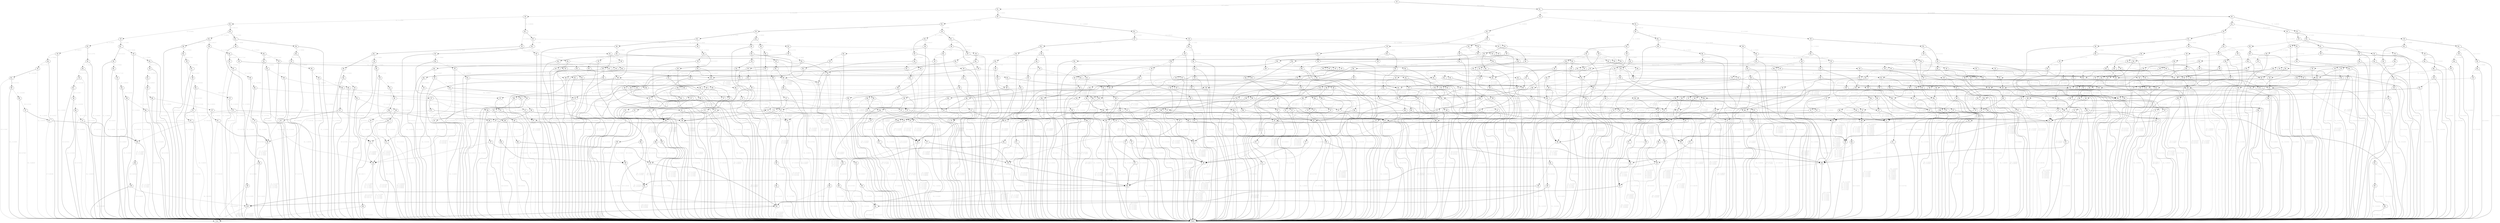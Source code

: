 digraph{2638815350928[label=X1]2638815351728[label="X1_"]
2638815350928 -> 2638815351728[style=dashed label=" X1 0.44000\n" fontcolor = gray]
2638815352368[label="X2"]
2638815351728 -> 2638815352368[style=dashed label=" X1 0.65909\n" fontcolor = gray]
2638815362928[label="X2_"]
2638815352368 -> 2638815362928[style=dashed label=" X1_ 0.51000\n" fontcolor = gray]
2638815359728[label="X3"]
2638815362928 -> 2638815359728[style=dashed label=" X2 0.05882\n" fontcolor = gray]
2638815355568[label="X3_"]
2638815359728 -> 2638815355568[style=dashed label=" X2_ 0.29000\n" fontcolor = gray]
2638815380016[label="X4"]
2638815355568 -> 2638815380016[style=dashed label=" X3 0.86207\n" fontcolor = gray]
2638815392976[label="X4_"]
2638815380016 -> 2638815392976[style=dashed label=" X3_ 0.70000\n" fontcolor = gray]
2638815391376[label="X5"]
2638815392976 -> 2638815391376[style=dashed label=" X4 0.17143\n" fontcolor = gray]
2638815361808[label="False"]
2638815391376 -> 2638815361808[style=dashed label=" X4_ 0.09000\n" fontcolor = gray]
2638815381936[label="X5_ "]
2638815391376 -> 2638815381936 [label=" X4_ 0.91000\n" fontcolor = gray]
2638815361808[label="False"]
2638815381936 -> 2638815361808[style=dashed label=" X5 0.32967\n" fontcolor = gray]
2638815383856[label="X6 "]
2638815381936 -> 2638815383856 [label=" X5 0.67033\n" fontcolor = gray]
2638815391856[label="X6_"]
2638815383856 -> 2638815391856[style=dashed label=" X5_ 0.65000\n" fontcolor = gray]
2638815394896[label="X7"]
2638815391856 -> 2638815394896[style=dashed label=" X6 0.32308\n" fontcolor = gray]
2638815361808[label="False"]
2638815394896 -> 2638815361808[style=dashed label=" X6_ 0.46000\n" fontcolor = gray]
2638815395376[label="X7_ "]
2638815394896 -> 2638815395376 [label=" X6_ 0.54000\n" fontcolor = gray]
2638815361808[label="False"]
2638815395376 -> 2638815361808[style=dashed label=" X7 0.96296\n" fontcolor = gray]
2638815428848[label="X8 "]
2638815395376 -> 2638815428848 [label=" X7 0.03704\n" fontcolor = gray]
2638815429488[label="X8_"]
2638815428848 -> 2638815429488[style=dashed label="   X7_ 0.73000\nX7_ 0.73000\nX7_ 0.73000\n" fontcolor = gray]
2638815429808[label="X9"]
2638815429488 -> 2638815429808[style=dashed label=" X8 0.83562\n" fontcolor = gray]
2638815430128[label="X10"]
2638815429808 -> 2638815430128[style=dashed label=" X8_ 0.65000\n" fontcolor = gray]
2638815358928[label="True"]
2638815430128 -> 2638815358928[style=dashed label="   X9 0.07000\nX9 0.07000\nX9_ 0.07000\n" fontcolor = gray]
2638815361808[label="False "]
2638815430128 -> 2638815361808 [label="   X9 0.93000\nX9 0.93000\nX9_ 0.93000\n" fontcolor = gray]
2638815358928[label="True "]
2638815429808 -> 2638815358928 [label=" X8_ 0.35000\n" fontcolor = gray]
2638815361808[label="False "]
2638815429488 -> 2638815361808 [label=" X8 0.16438\n" fontcolor = gray]
2638815361808[label="False "]
2638815428848 -> 2638815361808 [label="   X7_ 0.27000\nX7_ 0.27000\nX7_ 0.27000\n" fontcolor = gray]
2638815361808[label="False "]
2638815391856 -> 2638815361808 [label=" X6 0.67692\n" fontcolor = gray]
2638815361808[label="False "]
2638815383856 -> 2638815361808 [label=" X5_ 0.35000\n" fontcolor = gray]
2638815361808[label="False "]
2638815392976 -> 2638815361808 [label=" X4 0.82857\n" fontcolor = gray]
2638815361808[label="False "]
2638815380016 -> 2638815361808 [label=" X3_ 0.30000\n" fontcolor = gray]
2638815384656[label="X4 "]
2638815355568 -> 2638815384656 [label=" X3 0.13793\n" fontcolor = gray]
2638815431248[label="X4_"]
2638815384656 -> 2638815431248[style=dashed label=" X3_ 0.70000\n" fontcolor = gray]
2638815432368[label="X5"]
2638815431248 -> 2638815432368[style=dashed label=" X4 0.17143\n" fontcolor = gray]
2638815361808[label="False"]
2638815432368 -> 2638815361808[style=dashed label=" X4_ 0.09000\n" fontcolor = gray]
2638815433008[label="X5_ "]
2638815432368 -> 2638815433008 [label=" X4_ 0.91000\n" fontcolor = gray]
2638815433648[label="X6"]
2638815433008 -> 2638815433648[style=dashed label=" X5 0.32967\n" fontcolor = gray]
2638815433968[label="X6_"]
2638815433648 -> 2638815433968[style=dashed label=" X5_ 0.65000\n" fontcolor = gray]
2638815434288[label="X7"]
2638815433968 -> 2638815434288[style=dashed label=" X6 0.32308\n" fontcolor = gray]
2638815361808[label="False"]
2638815434288 -> 2638815361808[style=dashed label=" X6_ 0.46000\n" fontcolor = gray]
2638815428848[label="X8 "]
2638815434288 -> 2638815428848 [label=" X6_ 0.54000\n" fontcolor = gray]
2638815361808[label="False "]
2638815433968 -> 2638815361808 [label=" X6 0.67692\n" fontcolor = gray]
2638815361808[label="False "]
2638815433648 -> 2638815361808 [label=" X5_ 0.35000\n" fontcolor = gray]
2638815361808[label="False "]
2638815433008 -> 2638815361808 [label=" X5 0.67033\n" fontcolor = gray]
2638815361808[label="False "]
2638815431248 -> 2638815361808 [label=" X4 0.82857\n" fontcolor = gray]
2638815361808[label="False "]
2638815384656 -> 2638815361808 [label=" X3_ 0.30000\n" fontcolor = gray]
2638815354928[label="X3_ "]
2638815359728 -> 2638815354928 [label=" X2_ 0.71000\n" fontcolor = gray]
2638815433328[label="X4"]
2638815354928 -> 2638815433328[style=dashed label=" X3 0.74648\n" fontcolor = gray]
2638815438288[label="X4_"]
2638815433328 -> 2638815438288[style=dashed label=" X3_ 0.70000\n" fontcolor = gray]
2638815438928[label="X5"]
2638815438288 -> 2638815438928[style=dashed label=" X4 0.17143\n" fontcolor = gray]
2638815439248[label="X5_"]
2638815438928 -> 2638815439248[style=dashed label=" X4_ 0.09000\n" fontcolor = gray]
2638815361808[label="False"]
2638815439248 -> 2638815361808[style=dashed label=" X5 0.33333\n" fontcolor = gray]
2638815439728[label="X6 "]
2638815439248 -> 2638815439728 [label=" X5 0.66667\n" fontcolor = gray]
2638815440528[label="X6_"]
2638815439728 -> 2638815440528[style=dashed label=" X5_ 0.65000\n" fontcolor = gray]
2638815441168[label="X7"]
2638815440528 -> 2638815441168[style=dashed label=" X6 0.32308\n" fontcolor = gray]
2638815441488[label="X7_"]
2638815441168 -> 2638815441488[style=dashed label=" X6_ 0.46000\n" fontcolor = gray]
2638815361808[label="False"]
2638815441488 -> 2638815361808[style=dashed label="   X7 0.91304\nX7 0.91304\nX7 0.91304\n" fontcolor = gray]
2638815441968[label="X8 "]
2638815441488 -> 2638815441968 [label="   X7 0.08696\nX7 0.08696\nX7 0.08696\n" fontcolor = gray]
2638815442288[label="X8_"]
2638815441968 -> 2638815442288[style=dashed label="    X7_ 0.73000\nX7 0.73000\nX7_ 0.73000\nX7_ 0.73000\n" fontcolor = gray]
2638815358928[label="True"]
2638815442288 -> 2638815358928[style=dashed label=" X8 0.83562\n" fontcolor = gray]
2638815361808[label="False "]
2638815442288 -> 2638815361808 [label=" X8 0.16438\n" fontcolor = gray]
2638815361808[label="False "]
2638815441968 -> 2638815361808 [label="    X7_ 0.27000\nX7 0.27000\nX7_ 0.27000\nX7_ 0.27000\n" fontcolor = gray]
2638815441648[label="X7_ "]
2638815441168 -> 2638815441648 [label=" X6_ 0.54000\n" fontcolor = gray]
2638815361808[label="False"]
2638815441648 -> 2638815361808[style=dashed label=" X7 0.96296\n" fontcolor = gray]
2638815442768[label="X8 "]
2638815441648 -> 2638815442768 [label=" X7 0.03704\n" fontcolor = gray]
2638815443408[label="X8_"]
2638815442768 -> 2638815443408[style=dashed label="    X7_ 0.73000\nX7 0.73000\nX7_ 0.73000\nX7_ 0.73000\n" fontcolor = gray]
2638815443728[label="X9"]
2638815443408 -> 2638815443728[style=dashed label=" X8 0.83562\n" fontcolor = gray]
2638815358928[label="True"]
2638815443728 -> 2638815358928[style=dashed label=" X8_ 0.65000\n" fontcolor = gray]
2638815430128[label="X10 "]
2638815443728 -> 2638815430128 [label=" X8_ 0.35000\n" fontcolor = gray]
2638815361808[label="False "]
2638815443408 -> 2638815361808 [label=" X8 0.16438\n" fontcolor = gray]
2638815361808[label="False "]
2638815442768 -> 2638815361808 [label="    X7_ 0.27000\nX7 0.27000\nX7_ 0.27000\nX7_ 0.27000\n" fontcolor = gray]
2638815361808[label="False "]
2638815440528 -> 2638815361808 [label=" X6 0.67692\n" fontcolor = gray]
2638815361808[label="False "]
2638815439728 -> 2638815361808 [label=" X5_ 0.35000\n" fontcolor = gray]
2638815361808[label="False "]
2638815438928 -> 2638815361808 [label=" X4_ 0.91000\n" fontcolor = gray]
2638815361808[label="False "]
2638815438288 -> 2638815361808 [label=" X4 0.82857\n" fontcolor = gray]
2638815361808[label="False "]
2638815433328 -> 2638815361808 [label=" X3_ 0.30000\n" fontcolor = gray]
2638815437488[label="X4 "]
2638815354928 -> 2638815437488 [label=" X3 0.25352\n" fontcolor = gray]
2638815462416[label="X4_"]
2638815437488 -> 2638815462416[style=dashed label=" X3_ 0.70000\n" fontcolor = gray]
2638815463696[label="X5"]
2638815462416 -> 2638815463696[style=dashed label=" X4 0.17143\n" fontcolor = gray]
2638815464176[label="X5_"]
2638815463696 -> 2638815464176[style=dashed label=" X4_ 0.09000\n" fontcolor = gray]
2638815464496[label="X6"]
2638815464176 -> 2638815464496[style=dashed label=" X5 0.33333\n" fontcolor = gray]
2638815464816[label="X6_"]
2638815464496 -> 2638815464816[style=dashed label=" X5_ 0.65000\n" fontcolor = gray]
2638815465136[label="X7"]
2638815464816 -> 2638815465136[style=dashed label=" X6 0.32308\n" fontcolor = gray]
2638815441968[label="X8"]
2638815465136 -> 2638815441968[style=dashed label=" X6_ 0.46000\n" fontcolor = gray]
2638815442768[label="X8 "]
2638815465136 -> 2638815442768 [label=" X6_ 0.54000\n" fontcolor = gray]
2638815361808[label="False "]
2638815464816 -> 2638815361808 [label=" X6 0.67692\n" fontcolor = gray]
2638815361808[label="False "]
2638815464496 -> 2638815361808 [label=" X5_ 0.35000\n" fontcolor = gray]
2638815361808[label="False "]
2638815464176 -> 2638815361808 [label=" X5 0.66667\n" fontcolor = gray]
2638815361808[label="False "]
2638815463696 -> 2638815361808 [label=" X4_ 0.91000\n" fontcolor = gray]
2638815361808[label="False "]
2638815462416 -> 2638815361808 [label=" X4 0.82857\n" fontcolor = gray]
2638815361808[label="False "]
2638815437488 -> 2638815361808 [label=" X3_ 0.30000\n" fontcolor = gray]
2638815359408[label="X3 "]
2638815362928 -> 2638815359408 [label=" X2 0.94118\n" fontcolor = gray]
2638815440048[label="X3_"]
2638815359408 -> 2638815440048[style=dashed label=" X2_ 0.29000\n" fontcolor = gray]
2638815469616[label="X4"]
2638815440048 -> 2638815469616[style=dashed label=" X3 0.86207\n" fontcolor = gray]
2638815470896[label="X4_"]
2638815469616 -> 2638815470896[style=dashed label=" X3_ 0.70000\n" fontcolor = gray]
2638815471216[label="X5"]
2638815470896 -> 2638815471216[style=dashed label=" X4 0.17143\n" fontcolor = gray]
2638815361808[label="False"]
2638815471216 -> 2638815361808[style=dashed label=" X4_ 0.09000\n" fontcolor = gray]
2638815471696[label="X5_ "]
2638815471216 -> 2638815471696 [label=" X4_ 0.91000\n" fontcolor = gray]
2638815473296[label="X6"]
2638815471696 -> 2638815473296[style=dashed label=" X5 0.32967\n" fontcolor = gray]
2638815473936[label="X6_"]
2638815473296 -> 2638815473936[style=dashed label="  X5_ 0.65000\nX5_ 0.65000\n" fontcolor = gray]
2638815474256[label="X7"]
2638815473936 -> 2638815474256[style=dashed label=" X6 0.32308\n" fontcolor = gray]
2638815361808[label="False"]
2638815474256 -> 2638815361808[style=dashed label="  X6_ 0.46000\nX6_ 0.46000\n" fontcolor = gray]
2638815474736[label="X8 "]
2638815474256 -> 2638815474736 [label="  X6_ 0.54000\nX6_ 0.54000\n" fontcolor = gray]
2638815475216[label="X8_"]
2638815474736 -> 2638815475216[style=dashed label="    X7 0.73000\nX7_ 0.73000\nX7_ 0.73000\nX7_ 0.73000\n" fontcolor = gray]
2638815475536[label="X9"]
2638815475216 -> 2638815475536[style=dashed label=" X8 0.83562\n" fontcolor = gray]
2638815475856[label="X9_"]
2638815475536 -> 2638815475856[style=dashed label="  X8_ 0.65000\nX8_ 0.65000\n" fontcolor = gray]
2638815361808[label="False"]
2638815475856 -> 2638815361808[style=dashed label="   X9 0.49231\nX9 0.34286\nX9 0.34286\n" fontcolor = gray]
2638815430128[label="X10 "]
2638815475856 -> 2638815430128 [label="   X9 0.50769\nX9 0.65714\nX9 0.65714\n" fontcolor = gray]
2638815476016[label="X9_ "]
2638815475536 -> 2638815476016 [label="  X8_ 0.35000\nX8_ 0.35000\n" fontcolor = gray]
2638815361808[label="False"]
2638815476016 -> 2638815361808[style=dashed label="     X9 0.34286\nX8_ 0.44000\nX9 0.49231\nX8_ 0.44000\nX9 0.34286\n" fontcolor = gray]
2638815358928[label="True "]
2638815476016 -> 2638815358928 [label="     X9 0.65714\nX8_ 0.56000\nX9 0.50769\nX8_ 0.56000\nX9 0.65714\n" fontcolor = gray]
2638815361808[label="False "]
2638815475216 -> 2638815361808 [label=" X8 0.16438\n" fontcolor = gray]
2638815361808[label="False "]
2638815474736 -> 2638815361808 [label="    X7 0.27000\nX7_ 0.27000\nX7_ 0.27000\nX7_ 0.27000\n" fontcolor = gray]
2638815474416[label="X7 "]
2638815473936 -> 2638815474416 [label=" X6 0.67692\n" fontcolor = gray]
2638815361808[label="False"]
2638815474416 -> 2638815361808[style=dashed label="  X6_ 0.46000\nX6_ 0.46000\n" fontcolor = gray]
2638815476976[label="X7_ "]
2638815474416 -> 2638815476976 [label="  X6_ 0.54000\nX6_ 0.54000\n" fontcolor = gray]
2638815474736[label="X8"]
2638815476976 -> 2638815474736[style=dashed label=" X7 0.96296\n" fontcolor = gray]
2638815361808[label="False "]
2638815476976 -> 2638815361808 [label=" X7 0.03704\n" fontcolor = gray]
2638815361808[label="False "]
2638815473296 -> 2638815361808 [label="  X5_ 0.35000\nX5_ 0.35000\n" fontcolor = gray]
2638815473616[label="X6 "]
2638815471696 -> 2638815473616 [label=" X5 0.67033\n" fontcolor = gray]
2638815496624[label="X6_"]
2638815473616 -> 2638815496624[style=dashed label="   X5_ 0.65000\nX5_ 0.65000\nX5_ 0.65000\n" fontcolor = gray]
2638815497264[label="X7"]
2638815496624 -> 2638815497264[style=dashed label=" X6 0.32308\n" fontcolor = gray]
2638815361808[label="False"]
2638815497264 -> 2638815361808[style=dashed label=" X6_ 0.46000\n" fontcolor = gray]
2638815393776[label="X7_ "]
2638815497264 -> 2638815393776 [label=" X6_ 0.54000\n" fontcolor = gray]
2638815361808[label="False"]
2638815393776 -> 2638815361808[style=dashed label=" X7 0.96296\n" fontcolor = gray]
2638815474736[label="X8 "]
2638815393776 -> 2638815474736 [label=" X7 0.03704\n" fontcolor = gray]
2638815361808[label="False "]
2638815496624 -> 2638815361808 [label=" X6 0.67692\n" fontcolor = gray]
2638815361808[label="False "]
2638815473616 -> 2638815361808 [label="   X5_ 0.35000\nX5_ 0.35000\nX5_ 0.35000\n" fontcolor = gray]
2638815471376[label="X5 "]
2638815470896 -> 2638815471376 [label=" X4 0.82857\n" fontcolor = gray]
2638815361808[label="False"]
2638815471376 -> 2638815361808[style=dashed label=" X4_ 0.09000\n" fontcolor = gray]
2638815393136[label="X5_ "]
2638815471376 -> 2638815393136 [label=" X4_ 0.91000\n" fontcolor = gray]
2638815387696[label="X6"]
2638815393136 -> 2638815387696[style=dashed label=" X5 0.32967\n" fontcolor = gray]
2638815383216[label="X6_"]
2638815387696 -> 2638815383216[style=dashed label=" X5_ 0.65000\n" fontcolor = gray]
2638815386896[label="X7"]
2638815383216 -> 2638815386896[style=dashed label=" X6 0.32308\n" fontcolor = gray]
2638815361808[label="False"]
2638815386896 -> 2638815361808[style=dashed label=" X6_ 0.46000\n" fontcolor = gray]
2638815386736[label="X7_ "]
2638815386896 -> 2638815386736 [label=" X6_ 0.54000\n" fontcolor = gray]
2638815361808[label="False"]
2638815386736 -> 2638815361808[style=dashed label=" X7 0.96296\n" fontcolor = gray]
2638815384976[label="X8 "]
2638815386736 -> 2638815384976 [label=" X7 0.03704\n" fontcolor = gray]
2638815382096[label="X8_"]
2638815384976 -> 2638815382096[style=dashed label=" X7_ 0.73000\n" fontcolor = gray]
2638815361808[label="False"]
2638815382096 -> 2638815361808[style=dashed label=" X8 0.83562\n" fontcolor = gray]
2638815475536[label="X9 "]
2638815382096 -> 2638815475536 [label=" X8 0.16438\n" fontcolor = gray]
2638815361808[label="False "]
2638815384976 -> 2638815361808 [label=" X7_ 0.27000\n" fontcolor = gray]
2638815361808[label="False "]
2638815383216 -> 2638815361808 [label=" X6 0.67692\n" fontcolor = gray]
2638815361808[label="False "]
2638815387696 -> 2638815361808 [label=" X5_ 0.35000\n" fontcolor = gray]
2638815361808[label="False "]
2638815393136 -> 2638815361808 [label=" X5 0.67033\n" fontcolor = gray]
2638815361808[label="False "]
2638815469616 -> 2638815361808 [label=" X3_ 0.30000\n" fontcolor = gray]
2638815470416[label="X4 "]
2638815440048 -> 2638815470416 [label=" X3 0.13793\n" fontcolor = gray]
2638815356368[label="X4_"]
2638815470416 -> 2638815356368[style=dashed label=" X3_ 0.70000\n" fontcolor = gray]
2638815353648[label="X5"]
2638815356368 -> 2638815353648[style=dashed label=" X4 0.17143\n" fontcolor = gray]
2638815361808[label="False"]
2638815353648 -> 2638815361808[style=dashed label=" X4_ 0.09000\n" fontcolor = gray]
2638815351888[label="X5_ "]
2638815353648 -> 2638815351888 [label=" X4_ 0.91000\n" fontcolor = gray]
2638814958032[label="X6"]
2638815351888 -> 2638814958032[style=dashed label=" X5 0.32967\n" fontcolor = gray]
2638814956272[label="X6_"]
2638814958032 -> 2638814956272[style=dashed label=" X5_ 0.65000\n" fontcolor = gray]
2638814957712[label="X7"]
2638814956272 -> 2638814957712[style=dashed label=" X6 0.32308\n" fontcolor = gray]
2638815361808[label="False"]
2638814957712 -> 2638815361808[style=dashed label=" X6_ 0.46000\n" fontcolor = gray]
2638814956912[label="X7_ "]
2638814957712 -> 2638814956912 [label=" X6_ 0.54000\n" fontcolor = gray]
2638815428848[label="X8"]
2638814956912 -> 2638815428848[style=dashed label=" X7 0.96296\n" fontcolor = gray]
2638815474736[label="X8 "]
2638814956912 -> 2638815474736 [label=" X7 0.03704\n" fontcolor = gray]
2638814956752[label="X7 "]
2638814956272 -> 2638814956752 [label=" X6 0.67692\n" fontcolor = gray]
2638815361808[label="False"]
2638814956752 -> 2638815361808[style=dashed label=" X6_ 0.46000\n" fontcolor = gray]
2638814920560[label="X7_ "]
2638814956752 -> 2638814920560 [label=" X6_ 0.54000\n" fontcolor = gray]
2638815428848[label="X8"]
2638814920560 -> 2638815428848[style=dashed label=" X7 0.96296\n" fontcolor = gray]
2638815361808[label="False "]
2638814920560 -> 2638815361808 [label=" X7 0.03704\n" fontcolor = gray]
2638815361808[label="False "]
2638814958032 -> 2638815361808 [label=" X5_ 0.35000\n" fontcolor = gray]
2638815361808[label="False "]
2638815351888 -> 2638815361808 [label=" X5 0.67033\n" fontcolor = gray]
2638815361808[label="False "]
2638815356368 -> 2638815361808 [label=" X4 0.82857\n" fontcolor = gray]
2638815361808[label="False "]
2638815470416 -> 2638815361808 [label=" X3_ 0.30000\n" fontcolor = gray]
2638815466096[label="X3_ "]
2638815359408 -> 2638815466096 [label=" X2_ 0.71000\n" fontcolor = gray]
2638814958512[label="X4"]
2638815466096 -> 2638814958512[style=dashed label=" X3 0.74648\n" fontcolor = gray]
2638814915920[label="X4_"]
2638814958512 -> 2638814915920[style=dashed label=" X3_ 0.70000\n" fontcolor = gray]
2638814913680[label="X5"]
2638814915920 -> 2638814913680[style=dashed label=" X4 0.17143\n" fontcolor = gray]
2638814912080[label="X5_"]
2638814913680 -> 2638814912080[style=dashed label=" X4_ 0.09000\n" fontcolor = gray]
2638814914960[label="X6"]
2638814912080 -> 2638814914960[style=dashed label=" X5 0.33333\n" fontcolor = gray]
2638814914160[label="X6_"]
2638814914960 -> 2638814914160[style=dashed label="  X5_ 0.65000\nX5_ 0.65000\n" fontcolor = gray]
2638814914480[label="X7"]
2638814914160 -> 2638814914480[style=dashed label=" X6 0.32308\n" fontcolor = gray]
2638814914320[label="X8"]
2638814914480 -> 2638814914320[style=dashed label="  X6_ 0.46000\nX6_ 0.46000\n" fontcolor = gray]
2638814912400[label="X8_"]
2638814914320 -> 2638814912400[style=dashed label="      X7 0.73000\nX7_ 0.73000\nX7_ 0.73000\nX7_ 0.73000\nX7 0.73000\nX7_ 0.73000\n" fontcolor = gray]
2638815476016[label="X9_"]
2638814912400 -> 2638815476016[style=dashed label=" X8 0.83562\n" fontcolor = gray]
2638815361808[label="False "]
2638814912400 -> 2638815361808 [label=" X8 0.16438\n" fontcolor = gray]
2638815361808[label="False "]
2638814914320 -> 2638815361808 [label="      X7 0.27000\nX7_ 0.27000\nX7_ 0.27000\nX7_ 0.27000\nX7 0.27000\nX7_ 0.27000\n" fontcolor = gray]
2638814911600[label="X8 "]
2638814914480 -> 2638814911600 [label="  X6_ 0.54000\nX6_ 0.54000\n" fontcolor = gray]
2638814912880[label="X8_"]
2638814911600 -> 2638814912880[style=dashed label="     X7 0.73000\nX7_ 0.73000\nX7_ 0.73000\nX7_ 0.73000\nX7_ 0.73000\n" fontcolor = gray]
2638814912720[label="X9"]
2638814912880 -> 2638814912720[style=dashed label=" X8 0.83562\n" fontcolor = gray]
2638815476016[label="X9_"]
2638814912720 -> 2638815476016[style=dashed label="  X8_ 0.65000\nX8_ 0.65000\n" fontcolor = gray]
2638815475856[label="X9_ "]
2638814912720 -> 2638815475856 [label="  X8_ 0.35000\nX8_ 0.35000\n" fontcolor = gray]
2638815361808[label="False "]
2638814912880 -> 2638815361808 [label=" X8 0.16438\n" fontcolor = gray]
2638815361808[label="False "]
2638814911600 -> 2638815361808 [label="     X7 0.27000\nX7_ 0.27000\nX7_ 0.27000\nX7_ 0.27000\nX7_ 0.27000\n" fontcolor = gray]
2638814913840[label="X7 "]
2638814914160 -> 2638814913840 [label=" X6 0.67692\n" fontcolor = gray]
2638814909040[label="X7_"]
2638814913840 -> 2638814909040[style=dashed label="  X6_ 0.46000\nX6_ 0.46000\n" fontcolor = gray]
2638814914320[label="X8"]
2638814909040 -> 2638814914320[style=dashed label="   X7 0.91304\nX7 0.91304\nX7 0.91304\n" fontcolor = gray]
2638815361808[label="False "]
2638814909040 -> 2638815361808 [label="   X7 0.08696\nX7 0.08696\nX7 0.08696\n" fontcolor = gray]
2638814909200[label="X7_ "]
2638814913840 -> 2638814909200 [label="  X6_ 0.54000\nX6_ 0.54000\n" fontcolor = gray]
2638814911600[label="X8"]
2638814909200 -> 2638814911600[style=dashed label=" X7 0.96296\n" fontcolor = gray]
2638815361808[label="False "]
2638814909200 -> 2638815361808 [label=" X7 0.03704\n" fontcolor = gray]
2638815361808[label="False "]
2638814914960 -> 2638815361808 [label="  X5_ 0.35000\nX5_ 0.35000\n" fontcolor = gray]
2638814913520[label="X6 "]
2638814912080 -> 2638814913520 [label=" X5 0.66667\n" fontcolor = gray]
2638815498064[label="X6_"]
2638814913520 -> 2638815498064[style=dashed label="   X5_ 0.65000\nX5_ 0.65000\nX5_ 0.65000\n" fontcolor = gray]
2638815498704[label="X7"]
2638815498064 -> 2638815498704[style=dashed label=" X6 0.32308\n" fontcolor = gray]
2638815499024[label="X7_"]
2638815498704 -> 2638815499024[style=dashed label=" X6_ 0.46000\n" fontcolor = gray]
2638815361808[label="False"]
2638815499024 -> 2638815361808[style=dashed label="   X7 0.91304\nX7 0.91304\nX7 0.91304\n" fontcolor = gray]
2638814914320[label="X8 "]
2638815499024 -> 2638814914320 [label="   X7 0.08696\nX7 0.08696\nX7 0.08696\n" fontcolor = gray]
2638815499184[label="X7_ "]
2638815498704 -> 2638815499184 [label=" X6_ 0.54000\n" fontcolor = gray]
2638815361808[label="False"]
2638815499184 -> 2638815361808[style=dashed label=" X7 0.96296\n" fontcolor = gray]
2638814911600[label="X8 "]
2638815499184 -> 2638814911600 [label=" X7 0.03704\n" fontcolor = gray]
2638815361808[label="False "]
2638815498064 -> 2638815361808 [label=" X6 0.67692\n" fontcolor = gray]
2638815361808[label="False "]
2638814913520 -> 2638815361808 [label="   X5_ 0.35000\nX5_ 0.35000\nX5_ 0.35000\n" fontcolor = gray]
2638815361808[label="False "]
2638814913680 -> 2638815361808 [label=" X4_ 0.91000\n" fontcolor = gray]
2638814915120[label="X5 "]
2638814915920 -> 2638814915120 [label=" X4 0.82857\n" fontcolor = gray]
2638815504464[label="X5_"]
2638814915120 -> 2638815504464[style=dashed label=" X4_ 0.09000\n" fontcolor = gray]
2638815505424[label="X6"]
2638815504464 -> 2638815505424[style=dashed label=" X5 0.33333\n" fontcolor = gray]
2638815505904[label="X6_"]
2638815505424 -> 2638815505904[style=dashed label=" X5_ 0.65000\n" fontcolor = gray]
2638815506224[label="X7"]
2638815505904 -> 2638815506224[style=dashed label=" X6 0.32308\n" fontcolor = gray]
2638815506544[label="X7_"]
2638815506224 -> 2638815506544[style=dashed label=" X6_ 0.46000\n" fontcolor = gray]
2638815361808[label="False"]
2638815506544 -> 2638815361808[style=dashed label="   X7 0.91304\nX7 0.91304\nX7 0.91304\n" fontcolor = gray]
2638815507024[label="X8 "]
2638815506544 -> 2638815507024 [label="   X7 0.08696\nX7 0.08696\nX7 0.08696\n" fontcolor = gray]
2638815507344[label="X8_"]
2638815507024 -> 2638815507344[style=dashed label=" X7_ 0.73000\n" fontcolor = gray]
2638815361808[label="False"]
2638815507344 -> 2638815361808[style=dashed label=" X8 0.83562\n" fontcolor = gray]
2638815476016[label="X9_ "]
2638815507344 -> 2638815476016 [label=" X8 0.16438\n" fontcolor = gray]
2638815361808[label="False "]
2638815507024 -> 2638815361808 [label=" X7_ 0.27000\n" fontcolor = gray]
2638815506704[label="X7_ "]
2638815506224 -> 2638815506704 [label=" X6_ 0.54000\n" fontcolor = gray]
2638815361808[label="False"]
2638815506704 -> 2638815361808[style=dashed label=" X7 0.96296\n" fontcolor = gray]
2638815508144[label="X8 "]
2638815506704 -> 2638815508144 [label=" X7 0.03704\n" fontcolor = gray]
2638815508784[label="X8_"]
2638815508144 -> 2638815508784[style=dashed label=" X7_ 0.73000\n" fontcolor = gray]
2638815361808[label="False"]
2638815508784 -> 2638815361808[style=dashed label=" X8 0.83562\n" fontcolor = gray]
2638814912720[label="X9 "]
2638815508784 -> 2638814912720 [label=" X8 0.16438\n" fontcolor = gray]
2638815361808[label="False "]
2638815508144 -> 2638815361808 [label=" X7_ 0.27000\n" fontcolor = gray]
2638815361808[label="False "]
2638815505904 -> 2638815361808 [label=" X6 0.67692\n" fontcolor = gray]
2638815361808[label="False "]
2638815505424 -> 2638815361808 [label=" X5_ 0.35000\n" fontcolor = gray]
2638815361808[label="False "]
2638815504464 -> 2638815361808 [label=" X5 0.66667\n" fontcolor = gray]
2638815361808[label="False "]
2638814915120 -> 2638815361808 [label=" X4_ 0.91000\n" fontcolor = gray]
2638815361808[label="False "]
2638814958512 -> 2638815361808 [label=" X3_ 0.30000\n" fontcolor = gray]
2638814918320[label="X4 "]
2638815466096 -> 2638814918320 [label=" X3 0.25352\n" fontcolor = gray]
2638815546576[label="X4_"]
2638814918320 -> 2638815546576[style=dashed label=" X3_ 0.70000\n" fontcolor = gray]
2638815548016[label="X5"]
2638815546576 -> 2638815548016[style=dashed label=" X4 0.17143\n" fontcolor = gray]
2638815548656[label="X5_"]
2638815548016 -> 2638815548656[style=dashed label=" X4_ 0.09000\n" fontcolor = gray]
2638815548976[label="X6"]
2638815548656 -> 2638815548976[style=dashed label=" X5 0.33333\n" fontcolor = gray]
2638815549296[label="X6_"]
2638815548976 -> 2638815549296[style=dashed label=" X5_ 0.65000\n" fontcolor = gray]
2638815549616[label="X7"]
2638815549296 -> 2638815549616[style=dashed label=" X6 0.32308\n" fontcolor = gray]
2638815549936[label="X7_"]
2638815549616 -> 2638815549936[style=dashed label=" X6_ 0.46000\n" fontcolor = gray]
2638815441968[label="X8"]
2638815549936 -> 2638815441968[style=dashed label="   X7 0.91304\nX7 0.91304\nX7 0.91304\n" fontcolor = gray]
2638814914320[label="X8 "]
2638815549936 -> 2638814914320 [label="   X7 0.08696\nX7 0.08696\nX7 0.08696\n" fontcolor = gray]
2638815550096[label="X7_ "]
2638815549616 -> 2638815550096 [label=" X6_ 0.54000\n" fontcolor = gray]
2638815442768[label="X8"]
2638815550096 -> 2638815442768[style=dashed label=" X7 0.96296\n" fontcolor = gray]
2638814911600[label="X8 "]
2638815550096 -> 2638814911600 [label=" X7 0.03704\n" fontcolor = gray]
2638815549776[label="X7 "]
2638815549296 -> 2638815549776 [label=" X6 0.67692\n" fontcolor = gray]
2638815552816[label="X7_"]
2638815549776 -> 2638815552816[style=dashed label=" X6_ 0.46000\n" fontcolor = gray]
2638815441968[label="X8"]
2638815552816 -> 2638815441968[style=dashed label="    X7 0.91304\nX6_ 0.94000\nX7 0.91304\nX7 0.91304\n" fontcolor = gray]
2638815361808[label="False "]
2638815552816 -> 2638815361808 [label="    X7 0.08696\nX6_ 0.06000\nX7 0.08696\nX7 0.08696\n" fontcolor = gray]
2638815554096[label="X7_ "]
2638815549776 -> 2638815554096 [label=" X6_ 0.54000\n" fontcolor = gray]
2638815442768[label="X8"]
2638815554096 -> 2638815442768[style=dashed label=" X7 0.96296\n" fontcolor = gray]
2638815361808[label="False "]
2638815554096 -> 2638815361808 [label=" X7 0.03704\n" fontcolor = gray]
2638815361808[label="False "]
2638815548976 -> 2638815361808 [label=" X5_ 0.35000\n" fontcolor = gray]
2638815361808[label="False "]
2638815548656 -> 2638815361808 [label=" X5 0.66667\n" fontcolor = gray]
2638815361808[label="False "]
2638815548016 -> 2638815361808 [label=" X4_ 0.91000\n" fontcolor = gray]
2638815361808[label="False "]
2638815546576 -> 2638815361808 [label=" X4 0.82857\n" fontcolor = gray]
2638815361808[label="False "]
2638814918320 -> 2638815361808 [label=" X3_ 0.30000\n" fontcolor = gray]
2638815362288[label="X2_ "]
2638815352368 -> 2638815362288 [label=" X1_ 0.49000\n" fontcolor = gray]
2638815472656[label="X3"]
2638815362288 -> 2638815472656[style=dashed label=" X2 0.08163\n" fontcolor = gray]
2638815550896[label="X3_"]
2638815472656 -> 2638815550896[style=dashed label=" X2_ 0.29000\n" fontcolor = gray]
2638815577744[label="X4"]
2638815550896 -> 2638815577744[style=dashed label=" X3 0.86207\n" fontcolor = gray]
2638815579184[label="X4_"]
2638815577744 -> 2638815579184[style=dashed label=" X3_ 0.70000\n" fontcolor = gray]
2638815579504[label="X5"]
2638815579184 -> 2638815579504[style=dashed label=" X4 0.17143\n" fontcolor = gray]
2638815579824[label="X5_"]
2638815579504 -> 2638815579824[style=dashed label=" X4_ 0.09000\n" fontcolor = gray]
2638815361808[label="False"]
2638815579824 -> 2638815361808[style=dashed label="  X5 0.33333\nX5 0.33333\n" fontcolor = gray]
2638815580304[label="X6 "]
2638815579824 -> 2638815580304 [label="  X5 0.66667\nX5 0.66667\n" fontcolor = gray]
2638815581264[label="X6_"]
2638815580304 -> 2638815581264[style=dashed label=" X5_ 0.65000\n" fontcolor = gray]
2638815581744[label="X7_"]
2638815581264 -> 2638815581744[style=dashed label=" X6 0.32308\n" fontcolor = gray]
2638815361808[label="False"]
2638815581744 -> 2638815361808[style=dashed label="      X6_ 0.94000\nX7 0.91304\nX7 0.96296\nX7 0.96296\nX7 0.91304\nX7 0.91304\n" fontcolor = gray]
2638815582224[label="X8 "]
2638815581744 -> 2638815582224 [label="      X6_ 0.06000\nX7 0.08696\nX7 0.03704\nX7 0.03704\nX7 0.08696\nX7 0.08696\n" fontcolor = gray]
2638815582704[label="X8_"]
2638815582224 -> 2638815582704[style=dashed label="       X7_ 0.73000\nX6_ 0.73000\nX7 0.73000\nX7 0.73000\nX7_ 0.73000\nX7 0.73000\nX7 0.73000\n" fontcolor = gray]
2638815476016[label="X9_"]
2638815582704 -> 2638815476016[style=dashed label="      X8 0.83562\nX8 0.88889\nX7_ 0.85000\nX7_ 0.85000\nX7_ 0.85000\nX7_ 0.85000\n" fontcolor = gray]
2638815361808[label="False "]
2638815582704 -> 2638815361808 [label="      X8 0.16438\nX8 0.11111\nX7_ 0.15000\nX7_ 0.15000\nX7_ 0.15000\nX7_ 0.15000\n" fontcolor = gray]
2638815361808[label="False "]
2638815582224 -> 2638815361808 [label="       X7_ 0.27000\nX6_ 0.27000\nX7 0.27000\nX7 0.27000\nX7_ 0.27000\nX7 0.27000\nX7 0.27000\n" fontcolor = gray]
2638815361808[label="False "]
2638815581264 -> 2638815361808 [label=" X6 0.67692\n" fontcolor = gray]
2638815581584[label="X6_ "]
2638815580304 -> 2638815581584 [label=" X5_ 0.35000\n" fontcolor = gray]
2638815583504[label="X7"]
2638815581584 -> 2638815583504[style=dashed label="  X6 0.11429\nX6 0.11429\n" fontcolor = gray]
2638815581744[label="X7_"]
2638815583504 -> 2638815581744[style=dashed label=" X6_ 0.46000\n" fontcolor = gray]
2638815361808[label="False "]
2638815583504 -> 2638815361808 [label=" X6_ 0.54000\n" fontcolor = gray]
2638815361808[label="False "]
2638815581584 -> 2638815361808 [label="  X6 0.88571\nX6 0.88571\n" fontcolor = gray]
2638815579984[label="X5_ "]
2638815579504 -> 2638815579984 [label=" X4_ 0.91000\n" fontcolor = gray]
2638815361808[label="False"]
2638815579984 -> 2638815361808[style=dashed label="   X5 0.32967\nX5 0.32967\nX5 0.32967\n" fontcolor = gray]
2638815584624[label="X6 "]
2638815579984 -> 2638815584624 [label="   X5 0.67033\nX5 0.67033\nX5 0.67033\n" fontcolor = gray]
2638815586384[label="X6_"]
2638815584624 -> 2638815586384[style=dashed label=" X5_ 0.65000\n" fontcolor = gray]
2638815586864[label="X7"]
2638815586384 -> 2638815586864[style=dashed label=" X6 0.32308\n" fontcolor = gray]
2638815361808[label="False"]
2638815586864 -> 2638815361808[style=dashed label=" X6_ 0.46000\n" fontcolor = gray]
2638815581744[label="X7_ "]
2638815586864 -> 2638815581744 [label=" X6_ 0.54000\n" fontcolor = gray]
2638815361808[label="False "]
2638815586384 -> 2638815361808 [label=" X6 0.67692\n" fontcolor = gray]
2638815361808[label="False "]
2638815584624 -> 2638815361808 [label=" X5_ 0.35000\n" fontcolor = gray]
2638815361808[label="False "]
2638815579184 -> 2638815361808 [label=" X4 0.82857\n" fontcolor = gray]
2638815579344[label="X4_ "]
2638815577744 -> 2638815579344 [label=" X3_ 0.30000\n" fontcolor = gray]
2638815590064[label="X5"]
2638815579344 -> 2638815590064[style=dashed label=" X4 0.06667\n" fontcolor = gray]
2638815591024[label="X5_"]
2638815590064 -> 2638815591024[style=dashed label=" X4_ 0.09000\n" fontcolor = gray]
2638815361808[label="False"]
2638815591024 -> 2638815361808[style=dashed label=" X5 0.33333\n" fontcolor = gray]
2638815591664[label="X6 "]
2638815591024 -> 2638815591664 [label=" X5 0.66667\n" fontcolor = gray]
2638815592304[label="X6_"]
2638815591664 -> 2638815592304[style=dashed label=" X5_ 0.65000\n" fontcolor = gray]
2638815609232[label="X7"]
2638815592304 -> 2638815609232[style=dashed label="  X6 0.32308\nX5_ 0.25000\n" fontcolor = gray]
2638815361808[label="False"]
2638815609232 -> 2638815361808[style=dashed label=" X6_ 0.46000\n" fontcolor = gray]
2638815609712[label="X7_ "]
2638815609232 -> 2638815609712 [label=" X6_ 0.54000\n" fontcolor = gray]
2638815361808[label="False"]
2638815609712 -> 2638815361808[style=dashed label=" X7 0.96296\n" fontcolor = gray]
2638815610352[label="X8 "]
2638815609712 -> 2638815610352 [label=" X7 0.03704\n" fontcolor = gray]
2638815361808[label="False"]
2638815610352 -> 2638815361808[style=dashed label="   X7_ 0.73000\nX7_ 0.73000\nX7_ 0.73000\n" fontcolor = gray]
2638815582704[label="X8_ "]
2638815610352 -> 2638815582704 [label="   X7_ 0.27000\nX7_ 0.27000\nX7_ 0.27000\n" fontcolor = gray]
2638815361808[label="False "]
2638815592304 -> 2638815361808 [label="  X6 0.67692\nX5_ 0.75000\n" fontcolor = gray]
2638815361808[label="False "]
2638815591664 -> 2638815361808 [label=" X5_ 0.35000\n" fontcolor = gray]
2638815361808[label="False "]
2638815590064 -> 2638815361808 [label=" X4_ 0.91000\n" fontcolor = gray]
2638815361808[label="False "]
2638815579344 -> 2638815361808 [label=" X4 0.93333\n" fontcolor = gray]
2638815578704[label="X4 "]
2638815550896 -> 2638815578704 [label=" X3 0.13793\n" fontcolor = gray]
2638815591984[label="X4_"]
2638815578704 -> 2638815591984[style=dashed label=" X3_ 0.70000\n" fontcolor = gray]
2638815612752[label="X5"]
2638815591984 -> 2638815612752[style=dashed label=" X4 0.17143\n" fontcolor = gray]
2638815613392[label="X5_"]
2638815612752 -> 2638815613392[style=dashed label=" X4_ 0.09000\n" fontcolor = gray]
2638815613712[label="X6"]
2638815613392 -> 2638815613712[style=dashed label="  X5 0.33333\nX5 0.33333\n" fontcolor = gray]
2638815614032[label="X6_"]
2638815613712 -> 2638815614032[style=dashed label=" X5_ 0.65000\n" fontcolor = gray]
2638815582224[label="X8"]
2638815614032 -> 2638815582224[style=dashed label=" X6 0.32308\n" fontcolor = gray]
2638815361808[label="False "]
2638815614032 -> 2638815361808 [label=" X6 0.67692\n" fontcolor = gray]
2638815614192[label="X6_ "]
2638815613712 -> 2638815614192 [label=" X5_ 0.35000\n" fontcolor = gray]
2638815615632[label="X7"]
2638815614192 -> 2638815615632[style=dashed label="  X6 0.11429\nX6 0.11429\n" fontcolor = gray]
2638815582224[label="X8"]
2638815615632 -> 2638815582224[style=dashed label=" X6_ 0.46000\n" fontcolor = gray]
2638815361808[label="False "]
2638815615632 -> 2638815361808 [label=" X6_ 0.54000\n" fontcolor = gray]
2638815361808[label="False "]
2638815614192 -> 2638815361808 [label="  X6 0.88571\nX6 0.88571\n" fontcolor = gray]
2638815361808[label="False "]
2638815613392 -> 2638815361808 [label="  X5 0.66667\nX5 0.66667\n" fontcolor = gray]
2638815613552[label="X5_ "]
2638815612752 -> 2638815613552 [label=" X4_ 0.91000\n" fontcolor = gray]
2638815617712[label="X6"]
2638815613552 -> 2638815617712[style=dashed label="   X5 0.32967\nX5 0.32967\nX5 0.32967\n" fontcolor = gray]
2638815618352[label="X6_"]
2638815617712 -> 2638815618352[style=dashed label=" X5_ 0.65000\n" fontcolor = gray]
2638815618672[label="X7"]
2638815618352 -> 2638815618672[style=dashed label=" X6 0.32308\n" fontcolor = gray]
2638815361808[label="False"]
2638815618672 -> 2638815361808[style=dashed label=" X6_ 0.46000\n" fontcolor = gray]
2638815582224[label="X8 "]
2638815618672 -> 2638815582224 [label=" X6_ 0.54000\n" fontcolor = gray]
2638815361808[label="False "]
2638815618352 -> 2638815361808 [label=" X6 0.67692\n" fontcolor = gray]
2638815361808[label="False "]
2638815617712 -> 2638815361808 [label=" X5_ 0.35000\n" fontcolor = gray]
2638815361808[label="False "]
2638815613552 -> 2638815361808 [label="   X5 0.67033\nX5 0.67033\nX5 0.67033\n" fontcolor = gray]
2638815361808[label="False "]
2638815591984 -> 2638815361808 [label=" X4 0.82857\n" fontcolor = gray]
2638815612272[label="X4_ "]
2638815578704 -> 2638815612272 [label=" X3_ 0.30000\n" fontcolor = gray]
2638815621712[label="X5"]
2638815612272 -> 2638815621712[style=dashed label=" X4 0.06667\n" fontcolor = gray]
2638815622672[label="X5_"]
2638815621712 -> 2638815622672[style=dashed label=" X4_ 0.09000\n" fontcolor = gray]
2638815623152[label="X6"]
2638815622672 -> 2638815623152[style=dashed label=" X5 0.33333\n" fontcolor = gray]
2638815623472[label="X6_"]
2638815623152 -> 2638815623472[style=dashed label=" X5_ 0.65000\n" fontcolor = gray]
2638815623792[label="X7"]
2638815623472 -> 2638815623792[style=dashed label="  X6 0.32308\nX5_ 0.25000\n" fontcolor = gray]
2638815361808[label="False"]
2638815623792 -> 2638815361808[style=dashed label=" X6_ 0.46000\n" fontcolor = gray]
2638815610352[label="X8 "]
2638815623792 -> 2638815610352 [label=" X6_ 0.54000\n" fontcolor = gray]
2638815361808[label="False "]
2638815623472 -> 2638815361808 [label="  X6 0.67692\nX5_ 0.75000\n" fontcolor = gray]
2638815361808[label="False "]
2638815623152 -> 2638815361808 [label=" X5_ 0.35000\n" fontcolor = gray]
2638815361808[label="False "]
2638815622672 -> 2638815361808 [label=" X5 0.66667\n" fontcolor = gray]
2638815361808[label="False "]
2638815621712 -> 2638815361808 [label=" X4_ 0.91000\n" fontcolor = gray]
2638815361808[label="False "]
2638815612272 -> 2638815361808 [label=" X4 0.93333\n" fontcolor = gray]
2638815576944[label="X3_ "]
2638815472656 -> 2638815576944 [label=" X2_ 0.71000\n" fontcolor = gray]
2638815615312[label="X4"]
2638815576944 -> 2638815615312[style=dashed label=" X3 0.74648\n" fontcolor = gray]
2638815659504[label="X4_"]
2638815615312 -> 2638815659504[style=dashed label=" X3_ 0.70000\n" fontcolor = gray]
2638815660144[label="X5"]
2638815659504 -> 2638815660144[style=dashed label=" X4 0.17143\n" fontcolor = gray]
2638815660624[label="X5_"]
2638815660144 -> 2638815660624[style=dashed label=" X4_ 0.09000\n" fontcolor = gray]
2638815361808[label="False"]
2638815660624 -> 2638815361808[style=dashed label=" X5 0.33333\n" fontcolor = gray]
2638815661104[label="X6 "]
2638815660624 -> 2638815661104 [label=" X5 0.66667\n" fontcolor = gray]
2638815662384[label="X6_"]
2638815661104 -> 2638815662384[style=dashed label=" X5_ 0.65000\n" fontcolor = gray]
2638815662704[label="X7"]
2638815662384 -> 2638815662704[style=dashed label=" X6 0.32308\n" fontcolor = gray]
2638815441488[label="X7_"]
2638815662704 -> 2638815441488[style=dashed label=" X6_ 0.46000\n" fontcolor = gray]
2638815581744[label="X7_ "]
2638815662704 -> 2638815581744 [label=" X6_ 0.54000\n" fontcolor = gray]
2638815361808[label="False "]
2638815662384 -> 2638815361808 [label=" X6 0.67692\n" fontcolor = gray]
2638815662544[label="X6_ "]
2638815661104 -> 2638815662544 [label=" X5_ 0.35000\n" fontcolor = gray]
2638815665584[label="X7"]
2638815662544 -> 2638815665584[style=dashed label=" X6 0.11429\n" fontcolor = gray]
2638815441488[label="X7_"]
2638815665584 -> 2638815441488[style=dashed label=" X6_ 0.46000\n" fontcolor = gray]
2638815361808[label="False "]
2638815665584 -> 2638815361808 [label=" X6_ 0.54000\n" fontcolor = gray]
2638815361808[label="False "]
2638815662544 -> 2638815361808 [label=" X6 0.88571\n" fontcolor = gray]
2638815361808[label="False "]
2638815660144 -> 2638815361808 [label=" X4_ 0.91000\n" fontcolor = gray]
2638815361808[label="False "]
2638815659504 -> 2638815361808 [label=" X4 0.82857\n" fontcolor = gray]
2638815361808[label="False "]
2638815615312 -> 2638815361808 [label=" X3_ 0.30000\n" fontcolor = gray]
2638815624432[label="X4 "]
2638815576944 -> 2638815624432 [label=" X3 0.25352\n" fontcolor = gray]
2638815668624[label="X4_"]
2638815624432 -> 2638815668624[style=dashed label=" X3_ 0.70000\n" fontcolor = gray]
2638815669584[label="X5"]
2638815668624 -> 2638815669584[style=dashed label=" X4 0.17143\n" fontcolor = gray]
2638815670064[label="X5_"]
2638815669584 -> 2638815670064[style=dashed label=" X4_ 0.09000\n" fontcolor = gray]
2638815670384[label="X6"]
2638815670064 -> 2638815670384[style=dashed label=" X5 0.33333\n" fontcolor = gray]
2638815670704[label="X6_"]
2638815670384 -> 2638815670704[style=dashed label=" X5_ 0.65000\n" fontcolor = gray]
2638815671024[label="X7"]
2638815670704 -> 2638815671024[style=dashed label=" X6 0.32308\n" fontcolor = gray]
2638815441968[label="X8"]
2638815671024 -> 2638815441968[style=dashed label=" X6_ 0.46000\n" fontcolor = gray]
2638815582224[label="X8 "]
2638815671024 -> 2638815582224 [label=" X6_ 0.54000\n" fontcolor = gray]
2638815361808[label="False "]
2638815670704 -> 2638815361808 [label=" X6 0.67692\n" fontcolor = gray]
2638815670864[label="X6_ "]
2638815670384 -> 2638815670864 [label=" X5_ 0.35000\n" fontcolor = gray]
2638815552816[label="X7_"]
2638815670864 -> 2638815552816[style=dashed label=" X6 0.11429\n" fontcolor = gray]
2638815361808[label="False "]
2638815670864 -> 2638815361808 [label=" X6 0.88571\n" fontcolor = gray]
2638815361808[label="False "]
2638815670064 -> 2638815361808 [label=" X5 0.66667\n" fontcolor = gray]
2638815361808[label="False "]
2638815669584 -> 2638815361808 [label=" X4_ 0.91000\n" fontcolor = gray]
2638815361808[label="False "]
2638815668624 -> 2638815361808 [label=" X4 0.82857\n" fontcolor = gray]
2638815361808[label="False "]
2638815624432 -> 2638815361808 [label=" X3_ 0.30000\n" fontcolor = gray]
2638814912560[label="X3 "]
2638815362288 -> 2638814912560 [label=" X2 0.91837\n" fontcolor = gray]
2638815661904[label="X3_"]
2638814912560 -> 2638815661904[style=dashed label=" X2_ 0.29000\n" fontcolor = gray]
2638815693072[label="X4"]
2638815661904 -> 2638815693072[style=dashed label=" X3 0.86207\n" fontcolor = gray]
2638815694032[label="X4_"]
2638815693072 -> 2638815694032[style=dashed label=" X3_ 0.70000\n" fontcolor = gray]
2638815694352[label="X5"]
2638815694032 -> 2638815694352[style=dashed label=" X4 0.17143\n" fontcolor = gray]
2638815694672[label="X5_"]
2638815694352 -> 2638815694672[style=dashed label=" X4_ 0.09000\n" fontcolor = gray]
2638815694992[label="X6"]
2638815694672 -> 2638815694992[style=dashed label="  X5 0.33333\nX5 0.33333\n" fontcolor = gray]
2638815695312[label="X6_"]
2638815694992 -> 2638815695312[style=dashed label="  X5_ 0.65000\nX5_ 0.65000\n" fontcolor = gray]
2638815695632[label="X8"]
2638815695312 -> 2638815695632[style=dashed label=" X6 0.32308\n" fontcolor = gray]
2638815695952[label="X8_"]
2638815695632 -> 2638815695952[style=dashed label="       X6_ 0.73000\nX7_ 0.73000\nX7_ 0.73000\nX7_ 0.73000\nX6_ 0.73000\nX7_ 0.73000\nX7 0.73000\n" fontcolor = gray]
2638815696272[label="X9"]
2638815695952 -> 2638815696272[style=dashed label="       X8 0.83562\nX8 0.88889\nX7_ 0.85000\nX7_ 0.85000\nX7_ 0.85000\nX7_ 0.85000\nX7_ 0.85000\n" fontcolor = gray]
2638815361808[label="False"]
2638815696272 -> 2638815361808[style=dashed label="   X8_ 0.65000\nX8_ 0.65000\nX7_ 0.65000\n" fontcolor = gray]
2638815476016[label="X9_ "]
2638815696272 -> 2638815476016 [label="   X8_ 0.35000\nX8_ 0.35000\nX7_ 0.35000\n" fontcolor = gray]
2638815361808[label="False "]
2638815695952 -> 2638815361808 [label="       X8 0.16438\nX8 0.11111\nX7_ 0.15000\nX7_ 0.15000\nX7_ 0.15000\nX7_ 0.15000\nX7_ 0.15000\n" fontcolor = gray]
2638815361808[label="False "]
2638815695632 -> 2638815361808 [label="       X6_ 0.27000\nX7_ 0.27000\nX7_ 0.27000\nX7_ 0.27000\nX6_ 0.27000\nX7_ 0.27000\nX7 0.27000\n" fontcolor = gray]
2638815695792[label="X7_ "]
2638815695312 -> 2638815695792 [label=" X6 0.67692\n" fontcolor = gray]
2638815695632[label="X8"]
2638815695792 -> 2638815695632[style=dashed label="         X6_ 0.94000\nX6_ 0.94000\nX7 0.91304\nX7 0.96296\nX7 0.96296\nX6_ 0.94000\nX6_ 0.94000\nX7 0.91304\nX7 0.91304\n" fontcolor = gray]
2638815361808[label="False "]
2638815695792 -> 2638815361808 [label="         X6_ 0.06000\nX6_ 0.06000\nX7 0.08696\nX7 0.03704\nX7 0.03704\nX6_ 0.06000\nX6_ 0.06000\nX7 0.08696\nX7 0.08696\n" fontcolor = gray]
2638815695472[label="X6_ "]
2638815694992 -> 2638815695472 [label="  X5_ 0.35000\nX5_ 0.35000\n" fontcolor = gray]
2638815695792[label="X7_"]
2638815695472 -> 2638815695792[style=dashed label="  X6 0.11429\nX6 0.11429\n" fontcolor = gray]
2638815698992[label="X7 "]
2638815695472 -> 2638815698992 [label="  X6 0.88571\nX6 0.88571\n" fontcolor = gray]
2638815695792[label="X7_"]
2638815698992 -> 2638815695792[style=dashed label="  X6_ 0.46000\nX6_ 0.46000\n" fontcolor = gray]
2638815361808[label="False "]
2638815698992 -> 2638815361808 [label="  X6_ 0.54000\nX6_ 0.54000\n" fontcolor = gray]
2638815695152[label="X6 "]
2638815694672 -> 2638815695152 [label="  X5 0.66667\nX5 0.66667\n" fontcolor = gray]
2638815700432[label="X6_"]
2638815695152 -> 2638815700432[style=dashed label="   X5_ 0.65000\nX5_ 0.65000\nX5_ 0.65000\n" fontcolor = gray]
2638815703152[label="X7_"]
2638815700432 -> 2638815703152[style=dashed label=" X6 0.32308\n" fontcolor = gray]
2638815361808[label="False"]
2638815703152 -> 2638815361808[style=dashed label="       X6_ 0.94000\nX7 0.91304\nX6_ 0.94000\nX7 0.96296\nX7 0.96296\nX7 0.91304\nX7 0.91304\n" fontcolor = gray]
2638815695632[label="X8 "]
2638815703152 -> 2638815695632 [label="       X6_ 0.06000\nX7 0.08696\nX6_ 0.06000\nX7 0.03704\nX7 0.03704\nX7 0.08696\nX7 0.08696\n" fontcolor = gray]
2638815361808[label="False "]
2638815700432 -> 2638815361808 [label=" X6 0.67692\n" fontcolor = gray]
2638815702512[label="X6_ "]
2638815695152 -> 2638815702512 [label="   X5_ 0.35000\nX5_ 0.35000\nX5_ 0.35000\n" fontcolor = gray]
2638815705552[label="X7"]
2638815702512 -> 2638815705552[style=dashed label="  X6 0.11429\nX6 0.11429\n" fontcolor = gray]
2638815703152[label="X7_"]
2638815705552 -> 2638815703152[style=dashed label=" X6_ 0.46000\n" fontcolor = gray]
2638815361808[label="False "]
2638815705552 -> 2638815361808 [label=" X6_ 0.54000\n" fontcolor = gray]
2638815361808[label="False "]
2638815702512 -> 2638815361808 [label="  X6 0.88571\nX6 0.88571\n" fontcolor = gray]
2638815694832[label="X5_ "]
2638815694352 -> 2638815694832 [label=" X4_ 0.91000\n" fontcolor = gray]
2638815704112[label="X6"]
2638815694832 -> 2638815704112[style=dashed label="   X5 0.32967\nX5 0.32967\nX5 0.32967\n" fontcolor = gray]
2638815741264[label="X6_"]
2638815704112 -> 2638815741264[style=dashed label="  X5_ 0.65000\nX5_ 0.65000\n" fontcolor = gray]
2638815703152[label="X7_"]
2638815741264 -> 2638815703152[style=dashed label=" X6 0.32308\n" fontcolor = gray]
2638815741904[label="X7 "]
2638815741264 -> 2638815741904 [label=" X6 0.67692\n" fontcolor = gray]
2638815361808[label="False"]
2638815741904 -> 2638815361808[style=dashed label="  X6_ 0.46000\nX6_ 0.46000\n" fontcolor = gray]
2638815695792[label="X7_ "]
2638815741904 -> 2638815695792 [label="  X6_ 0.54000\nX6_ 0.54000\n" fontcolor = gray]
2638815361808[label="False "]
2638815704112 -> 2638815361808 [label="  X5_ 0.35000\nX5_ 0.35000\n" fontcolor = gray]
2638815706672[label="X6 "]
2638815694832 -> 2638815706672 [label="   X5 0.67033\nX5 0.67033\nX5 0.67033\n" fontcolor = gray]
2638815746544[label="X6_"]
2638815706672 -> 2638815746544[style=dashed label="   X5_ 0.65000\nX5_ 0.65000\nX5_ 0.65000\n" fontcolor = gray]
2638815747184[label="X7"]
2638815746544 -> 2638815747184[style=dashed label=" X6 0.32308\n" fontcolor = gray]
2638815361808[label="False"]
2638815747184 -> 2638815361808[style=dashed label=" X6_ 0.46000\n" fontcolor = gray]
2638815703152[label="X7_ "]
2638815747184 -> 2638815703152 [label=" X6_ 0.54000\n" fontcolor = gray]
2638815361808[label="False "]
2638815746544 -> 2638815361808 [label=" X6 0.67692\n" fontcolor = gray]
2638815361808[label="False "]
2638815706672 -> 2638815361808 [label="   X5_ 0.35000\nX5_ 0.35000\nX5_ 0.35000\n" fontcolor = gray]
2638815694512[label="X5 "]
2638815694032 -> 2638815694512 [label=" X4 0.82857\n" fontcolor = gray]
2638815742544[label="X5_"]
2638815694512 -> 2638815742544[style=dashed label=" X4_ 0.09000\n" fontcolor = gray]
2638815750384[label="X6"]
2638815742544 -> 2638815750384[style=dashed label="  X5 0.33333\nX5 0.33333\n" fontcolor = gray]
2638815751024[label="X6_"]
2638815750384 -> 2638815751024[style=dashed label=" X5_ 0.65000\n" fontcolor = gray]
2638815751344[label="X7_"]
2638815751024 -> 2638815751344[style=dashed label=" X6 0.32308\n" fontcolor = gray]
2638815361808[label="False"]
2638815751344 -> 2638815361808[style=dashed label="       X6_ 0.94000\nX7 0.91304\nX7 0.96296\nX7 0.96296\nX6 0.94000\nX7 0.91304\nX7 0.91304\n" fontcolor = gray]
2638815751824[label="X8 "]
2638815751344 -> 2638815751824 [label="       X6_ 0.06000\nX7 0.08696\nX7 0.03704\nX7 0.03704\nX6 0.06000\nX7 0.08696\nX7 0.08696\n" fontcolor = gray]
2638815752304[label="X8_"]
2638815751824 -> 2638815752304[style=dashed label=" X7_ 0.73000\n" fontcolor = gray]
2638815361808[label="False"]
2638815752304 -> 2638815361808[style=dashed label="    X8 0.83562\nX8 0.88889\nX7_ 0.85000\nX7_ 0.85000\n" fontcolor = gray]
2638815696272[label="X9 "]
2638815752304 -> 2638815696272 [label="    X8 0.16438\nX8 0.11111\nX7_ 0.15000\nX7_ 0.15000\n" fontcolor = gray]
2638815361808[label="False "]
2638815751824 -> 2638815361808 [label=" X7_ 0.27000\n" fontcolor = gray]
2638815361808[label="False "]
2638815751024 -> 2638815361808 [label=" X6 0.67692\n" fontcolor = gray]
2638815751184[label="X6_ "]
2638815750384 -> 2638815751184 [label=" X5_ 0.35000\n" fontcolor = gray]
2638815753584[label="X7"]
2638815751184 -> 2638815753584[style=dashed label="  X6 0.11429\nX6 0.11429\n" fontcolor = gray]
2638815751344[label="X7_"]
2638815753584 -> 2638815751344[style=dashed label="   X6_ 0.46000\nX6 0.46000\nX6 0.46000\n" fontcolor = gray]
2638815361808[label="False "]
2638815753584 -> 2638815361808 [label="   X6_ 0.54000\nX6 0.54000\nX6 0.54000\n" fontcolor = gray]
2638815361808[label="False "]
2638815751184 -> 2638815361808 [label="  X6 0.88571\nX6 0.88571\n" fontcolor = gray]
2638815361808[label="False "]
2638815742544 -> 2638815361808 [label="  X5 0.66667\nX5 0.66667\n" fontcolor = gray]
2638815747984[label="X5_ "]
2638815694512 -> 2638815747984 [label=" X4_ 0.91000\n" fontcolor = gray]
2638815773392[label="X6"]
2638815747984 -> 2638815773392[style=dashed label="   X5 0.32967\nX5 0.32967\nX5 0.32967\n" fontcolor = gray]
2638815774032[label="X6_"]
2638815773392 -> 2638815774032[style=dashed label=" X5_ 0.65000\n" fontcolor = gray]
2638815774352[label="X7"]
2638815774032 -> 2638815774352[style=dashed label=" X6 0.32308\n" fontcolor = gray]
2638815361808[label="False"]
2638815774352 -> 2638815361808[style=dashed label=" X6_ 0.46000\n" fontcolor = gray]
2638815751344[label="X7_ "]
2638815774352 -> 2638815751344 [label=" X6_ 0.54000\n" fontcolor = gray]
2638815361808[label="False "]
2638815774032 -> 2638815361808 [label=" X6 0.67692\n" fontcolor = gray]
2638815361808[label="False "]
2638815773392 -> 2638815361808 [label=" X5_ 0.35000\n" fontcolor = gray]
2638815361808[label="False "]
2638815747984 -> 2638815361808 [label="   X5 0.67033\nX5 0.67033\nX5 0.67033\n" fontcolor = gray]
2638815694192[label="X4_ "]
2638815693072 -> 2638815694192 [label=" X3_ 0.30000\n" fontcolor = gray]
2638815752144[label="X5"]
2638815694192 -> 2638815752144[style=dashed label=" X4 0.06667\n" fontcolor = gray]
2638815777872[label="X5_"]
2638815752144 -> 2638815777872[style=dashed label=" X4_ 0.09000\n" fontcolor = gray]
2638815778672[label="X6"]
2638815777872 -> 2638815778672[style=dashed label=" X5 0.33333\n" fontcolor = gray]
2638815778992[label="X6_"]
2638815778672 -> 2638815778992[style=dashed label="  X5_ 0.65000\nX5_ 0.65000\n" fontcolor = gray]
2638815779312[label="X7"]
2638815778992 -> 2638815779312[style=dashed label="   X6 0.32308\nX5_ 0.25000\nX5_ 0.25000\n" fontcolor = gray]
2638815361808[label="False"]
2638815779312 -> 2638815361808[style=dashed label="  X6_ 0.46000\nX6_ 0.46000\n" fontcolor = gray]
2638815779792[label="X8 "]
2638815779312 -> 2638815779792 [label="  X6_ 0.54000\nX6_ 0.54000\n" fontcolor = gray]
2638815361808[label="False"]
2638815779792 -> 2638815361808[style=dashed label="    X7 0.73000\nX7_ 0.73000\nX7_ 0.73000\nX7_ 0.73000\n" fontcolor = gray]
2638815695952[label="X8_ "]
2638815779792 -> 2638815695952 [label="    X7 0.27000\nX7_ 0.27000\nX7_ 0.27000\nX7_ 0.27000\n" fontcolor = gray]
2638815779472[label="X7 "]
2638815778992 -> 2638815779472 [label="   X6 0.67692\nX5_ 0.75000\nX5_ 0.75000\n" fontcolor = gray]
2638815361808[label="False"]
2638815779472 -> 2638815361808[style=dashed label="  X6_ 0.46000\nX6_ 0.46000\n" fontcolor = gray]
2638815781552[label="X7_ "]
2638815779472 -> 2638815781552 [label="  X6_ 0.54000\nX6_ 0.54000\n" fontcolor = gray]
2638815779792[label="X8"]
2638815781552 -> 2638815779792[style=dashed label=" X7 0.96296\n" fontcolor = gray]
2638815361808[label="False "]
2638815781552 -> 2638815361808 [label=" X7 0.03704\n" fontcolor = gray]
2638815361808[label="False "]
2638815778672 -> 2638815361808 [label="  X5_ 0.35000\nX5_ 0.35000\n" fontcolor = gray]
2638815778832[label="X6 "]
2638815777872 -> 2638815778832 [label=" X5 0.66667\n" fontcolor = gray]
2638815784112[label="X6_"]
2638815778832 -> 2638815784112[style=dashed label="   X5_ 0.65000\nX5_ 0.65000\nX5_ 0.65000\n" fontcolor = gray]
2638815784752[label="X7"]
2638815784112 -> 2638815784752[style=dashed label="    X6 0.32308\nX5_ 0.25000\nX5_ 0.25000\nX5_ 0.25000\n" fontcolor = gray]
2638815361808[label="False"]
2638815784752 -> 2638815361808[style=dashed label=" X6_ 0.46000\n" fontcolor = gray]
2638815785232[label="X7_ "]
2638815784752 -> 2638815785232 [label=" X6_ 0.54000\n" fontcolor = gray]
2638815361808[label="False"]
2638815785232 -> 2638815361808[style=dashed label=" X7 0.96296\n" fontcolor = gray]
2638815779792[label="X8 "]
2638815785232 -> 2638815779792 [label=" X7 0.03704\n" fontcolor = gray]
2638815361808[label="False "]
2638815784112 -> 2638815361808 [label="    X6 0.67692\nX5_ 0.75000\nX5_ 0.75000\nX5_ 0.75000\n" fontcolor = gray]
2638815361808[label="False "]
2638815778832 -> 2638815361808 [label="   X5_ 0.35000\nX5_ 0.35000\nX5_ 0.35000\n" fontcolor = gray]
2638815361808[label="False "]
2638815752144 -> 2638815361808 [label=" X4_ 0.91000\n" fontcolor = gray]
2638815775152[label="X5 "]
2638815694192 -> 2638815775152 [label=" X4 0.93333\n" fontcolor = gray]
2638815788912[label="X5_"]
2638815775152 -> 2638815788912[style=dashed label=" X4_ 0.09000\n" fontcolor = gray]
2638815806320[label="X6"]
2638815788912 -> 2638815806320[style=dashed label=" X5 0.33333\n" fontcolor = gray]
2638815806800[label="X6_"]
2638815806320 -> 2638815806800[style=dashed label=" X5_ 0.65000\n" fontcolor = gray]
2638815807120[label="X7"]
2638815806800 -> 2638815807120[style=dashed label="  X6 0.32308\nX5_ 0.25000\n" fontcolor = gray]
2638815361808[label="False"]
2638815807120 -> 2638815361808[style=dashed label="  X6_ 0.46000\nX5_ 0.46000\n" fontcolor = gray]
2638815807600[label="X7_ "]
2638815807120 -> 2638815807600 [label="  X6_ 0.54000\nX5_ 0.54000\n" fontcolor = gray]
2638815361808[label="False"]
2638815807600 -> 2638815361808[style=dashed label=" X7 0.96296\n" fontcolor = gray]
2638815808400[label="X8 "]
2638815807600 -> 2638815808400 [label=" X7 0.03704\n" fontcolor = gray]
2638815361808[label="False"]
2638815808400 -> 2638815361808[style=dashed label=" X7_ 0.73000\n" fontcolor = gray]
2638815752304[label="X8_ "]
2638815808400 -> 2638815752304 [label=" X7_ 0.27000\n" fontcolor = gray]
2638815361808[label="False "]
2638815806800 -> 2638815361808 [label="  X6 0.67692\nX5_ 0.75000\n" fontcolor = gray]
2638815361808[label="False "]
2638815806320 -> 2638815361808 [label=" X5_ 0.35000\n" fontcolor = gray]
2638815361808[label="False "]
2638815788912 -> 2638815361808 [label=" X5 0.66667\n" fontcolor = gray]
2638815361808[label="False "]
2638815775152 -> 2638815361808 [label=" X4_ 0.91000\n" fontcolor = gray]
2638815693712[label="X4 "]
2638815661904 -> 2638815693712 [label=" X3 0.13793\n" fontcolor = gray]
2638815780112[label="X4_"]
2638815693712 -> 2638815780112[style=dashed label=" X3_ 0.70000\n" fontcolor = gray]
2638815811120[label="X5"]
2638815780112 -> 2638815811120[style=dashed label=" X4 0.17143\n" fontcolor = gray]
2638815811920[label="X5_"]
2638815811120 -> 2638815811920[style=dashed label=" X4_ 0.09000\n" fontcolor = gray]
2638815812400[label="X6"]
2638815811920 -> 2638815812400[style=dashed label="  X5 0.33333\nX5 0.33333\n" fontcolor = gray]
2638815812720[label="X6_"]
2638815812400 -> 2638815812720[style=dashed label=" X5_ 0.65000\n" fontcolor = gray]
2638815813040[label="X7_"]
2638815812720 -> 2638815813040[style=dashed label=" X6 0.32308\n" fontcolor = gray]
2638815582224[label="X8"]
2638815813040 -> 2638815582224[style=dashed label="      X6_ 0.94000\nX7 0.91304\nX7 0.96296\nX7 0.96296\nX7 0.91304\nX7 0.91304\n" fontcolor = gray]
2638815695632[label="X8 "]
2638815813040 -> 2638815695632 [label="      X6_ 0.06000\nX7 0.08696\nX7 0.03704\nX7 0.03704\nX7 0.08696\nX7 0.08696\n" fontcolor = gray]
2638815813200[label="X7_ "]
2638815812720 -> 2638815813200 [label=" X6 0.67692\n" fontcolor = gray]
2638815582224[label="X8"]
2638815813200 -> 2638815582224[style=dashed label="      X6_ 0.94000\nX7 0.91304\nX7 0.96296\nX7 0.96296\nX7 0.91304\nX7 0.91304\n" fontcolor = gray]
2638815361808[label="False "]
2638815813200 -> 2638815361808 [label="      X6_ 0.06000\nX7 0.08696\nX7 0.03704\nX7 0.03704\nX7 0.08696\nX7 0.08696\n" fontcolor = gray]
2638815812880[label="X6_ "]
2638815812400 -> 2638815812880 [label=" X5_ 0.35000\n" fontcolor = gray]
2638815816560[label="X7"]
2638815812880 -> 2638815816560[style=dashed label="  X6 0.11429\nX6 0.11429\n" fontcolor = gray]
2638815813040[label="X7_"]
2638815816560 -> 2638815813040[style=dashed label=" X6_ 0.46000\n" fontcolor = gray]
2638815361808[label="False "]
2638815816560 -> 2638815361808 [label=" X6_ 0.54000\n" fontcolor = gray]
2638815816880[label="X7 "]
2638815812880 -> 2638815816880 [label="  X6 0.88571\nX6 0.88571\n" fontcolor = gray]
2638815813200[label="X7_"]
2638815816880 -> 2638815813200[style=dashed label=" X6_ 0.46000\n" fontcolor = gray]
2638815361808[label="False "]
2638815816880 -> 2638815361808 [label=" X6_ 0.54000\n" fontcolor = gray]
2638815361808[label="False "]
2638815811920 -> 2638815361808 [label="  X5 0.66667\nX5 0.66667\n" fontcolor = gray]
2638815812240[label="X5_ "]
2638815811120 -> 2638815812240 [label=" X4_ 0.91000\n" fontcolor = gray]
2638815854832[label="X6"]
2638815812240 -> 2638815854832[style=dashed label="   X5 0.32967\nX5 0.32967\nX5 0.32967\n" fontcolor = gray]
2638815855472[label="X6_"]
2638815854832 -> 2638815855472[style=dashed label=" X5_ 0.65000\n" fontcolor = gray]
2638815855792[label="X7"]
2638815855472 -> 2638815855792[style=dashed label=" X6 0.32308\n" fontcolor = gray]
2638815361808[label="False"]
2638815855792 -> 2638815361808[style=dashed label=" X6_ 0.46000\n" fontcolor = gray]
2638815813040[label="X7_ "]
2638815855792 -> 2638815813040 [label=" X6_ 0.54000\n" fontcolor = gray]
2638815855952[label="X7 "]
2638815855472 -> 2638815855952 [label=" X6 0.67692\n" fontcolor = gray]
2638815361808[label="False"]
2638815855952 -> 2638815361808[style=dashed label=" X6_ 0.46000\n" fontcolor = gray]
2638815813200[label="X7_ "]
2638815855952 -> 2638815813200 [label=" X6_ 0.54000\n" fontcolor = gray]
2638815361808[label="False "]
2638815854832 -> 2638815361808 [label=" X5_ 0.35000\n" fontcolor = gray]
2638815361808[label="False "]
2638815812240 -> 2638815361808 [label="   X5 0.67033\nX5 0.67033\nX5 0.67033\n" fontcolor = gray]
2638815361808[label="False "]
2638815780112 -> 2638815361808 [label=" X4 0.82857\n" fontcolor = gray]
2638815807920[label="X4_ "]
2638815693712 -> 2638815807920 [label=" X3_ 0.30000\n" fontcolor = gray]
2638815862832[label="X5"]
2638815807920 -> 2638815862832[style=dashed label=" X4 0.06667\n" fontcolor = gray]
2638815863792[label="X5_"]
2638815862832 -> 2638815863792[style=dashed label=" X4_ 0.09000\n" fontcolor = gray]
2638815864272[label="X6"]
2638815863792 -> 2638815864272[style=dashed label=" X5 0.33333\n" fontcolor = gray]
2638815864592[label="X6_"]
2638815864272 -> 2638815864592[style=dashed label=" X5_ 0.65000\n" fontcolor = gray]
2638815864912[label="X7"]
2638815864592 -> 2638815864912[style=dashed label="  X6 0.32308\nX5_ 0.25000\n" fontcolor = gray]
2638815361808[label="False"]
2638815864912 -> 2638815361808[style=dashed label=" X6_ 0.46000\n" fontcolor = gray]
2638815865392[label="X7_ "]
2638815864912 -> 2638815865392 [label=" X6_ 0.54000\n" fontcolor = gray]
2638815610352[label="X8"]
2638815865392 -> 2638815610352[style=dashed label=" X7 0.96296\n" fontcolor = gray]
2638815779792[label="X8 "]
2638815865392 -> 2638815779792 [label=" X7 0.03704\n" fontcolor = gray]
2638815865072[label="X7 "]
2638815864592 -> 2638815865072 [label="  X6 0.67692\nX5_ 0.75000\n" fontcolor = gray]
2638815361808[label="False"]
2638815865072 -> 2638815361808[style=dashed label=" X6_ 0.46000\n" fontcolor = gray]
2638815867792[label="X7_ "]
2638815865072 -> 2638815867792 [label=" X6_ 0.54000\n" fontcolor = gray]
2638815610352[label="X8"]
2638815867792 -> 2638815610352[style=dashed label=" X7 0.96296\n" fontcolor = gray]
2638815361808[label="False "]
2638815867792 -> 2638815361808 [label=" X7 0.03704\n" fontcolor = gray]
2638815361808[label="False "]
2638815864272 -> 2638815361808 [label=" X5_ 0.35000\n" fontcolor = gray]
2638815361808[label="False "]
2638815863792 -> 2638815361808 [label=" X5 0.66667\n" fontcolor = gray]
2638815361808[label="False "]
2638815862832 -> 2638815361808 [label=" X4_ 0.91000\n" fontcolor = gray]
2638815361808[label="False "]
2638815807920 -> 2638815361808 [label=" X4 0.93333\n" fontcolor = gray]
2638815671984[label="X3_ "]
2638814912560 -> 2638815671984 [label=" X2_ 0.71000\n" fontcolor = gray]
2638815814320[label="X4"]
2638815671984 -> 2638815814320[style=dashed label=" X3 0.74648\n" fontcolor = gray]
2638815905104[label="X4_"]
2638815814320 -> 2638815905104[style=dashed label=" X3_ 0.70000\n" fontcolor = gray]
2638815906064[label="X5"]
2638815905104 -> 2638815906064[style=dashed label=" X4 0.17143\n" fontcolor = gray]
2638815906544[label="X5_"]
2638815906064 -> 2638815906544[style=dashed label=" X4_ 0.09000\n" fontcolor = gray]
2638815906864[label="X6"]
2638815906544 -> 2638815906864[style=dashed label=" X5 0.33333\n" fontcolor = gray]
2638815907184[label="X6_"]
2638815906864 -> 2638815907184[style=dashed label="  X5_ 0.65000\nX5_ 0.65000\n" fontcolor = gray]
2638815907504[label="X7"]
2638815907184 -> 2638815907504[style=dashed label=" X6 0.32308\n" fontcolor = gray]
2638814914320[label="X8"]
2638815907504 -> 2638814914320[style=dashed label="  X6_ 0.46000\nX6_ 0.46000\n" fontcolor = gray]
2638815695632[label="X8 "]
2638815907504 -> 2638815695632 [label="  X6_ 0.54000\nX6_ 0.54000\n" fontcolor = gray]
2638815907664[label="X7 "]
2638815907184 -> 2638815907664 [label=" X6 0.67692\n" fontcolor = gray]
2638814909040[label="X7_"]
2638815907664 -> 2638814909040[style=dashed label="  X6_ 0.46000\nX6_ 0.46000\n" fontcolor = gray]
2638815695792[label="X7_ "]
2638815907664 -> 2638815695792 [label="  X6_ 0.54000\nX6_ 0.54000\n" fontcolor = gray]
2638815907344[label="X6_ "]
2638815906864 -> 2638815907344 [label="  X5_ 0.35000\nX5_ 0.35000\n" fontcolor = gray]
2638815911184[label="X7"]
2638815907344 -> 2638815911184[style=dashed label=" X6 0.11429\n" fontcolor = gray]
2638814914320[label="X8"]
2638815911184 -> 2638814914320[style=dashed label="  X6_ 0.46000\nX6_ 0.46000\n" fontcolor = gray]
2638815361808[label="False "]
2638815911184 -> 2638815361808 [label="  X6_ 0.54000\nX6_ 0.54000\n" fontcolor = gray]
2638815912784[label="X7 "]
2638815907344 -> 2638815912784 [label=" X6 0.88571\n" fontcolor = gray]
2638814909040[label="X7_"]
2638815912784 -> 2638814909040[style=dashed label="  X6_ 0.46000\nX6_ 0.46000\n" fontcolor = gray]
2638815361808[label="False "]
2638815912784 -> 2638815361808 [label="  X6_ 0.54000\nX6_ 0.54000\n" fontcolor = gray]
2638815907024[label="X6 "]
2638815906544 -> 2638815907024 [label=" X5 0.66667\n" fontcolor = gray]
2638815914064[label="X6_"]
2638815907024 -> 2638815914064[style=dashed label="   X5_ 0.65000\nX5_ 0.65000\nX5_ 0.65000\n" fontcolor = gray]
2638815916144[label="X7"]
2638815914064 -> 2638815916144[style=dashed label=" X6 0.32308\n" fontcolor = gray]
2638815499024[label="X7_"]
2638815916144 -> 2638815499024[style=dashed label=" X6_ 0.46000\n" fontcolor = gray]
2638815703152[label="X7_ "]
2638815916144 -> 2638815703152 [label=" X6_ 0.54000\n" fontcolor = gray]
2638815361808[label="False "]
2638815914064 -> 2638815361808 [label=" X6 0.67692\n" fontcolor = gray]
2638815915664[label="X6_ "]
2638815907024 -> 2638815915664 [label="   X5_ 0.35000\nX5_ 0.35000\nX5_ 0.35000\n" fontcolor = gray]
2638815919984[label="X7"]
2638815915664 -> 2638815919984[style=dashed label=" X6 0.11429\n" fontcolor = gray]
2638815499024[label="X7_"]
2638815919984 -> 2638815499024[style=dashed label=" X6_ 0.46000\n" fontcolor = gray]
2638815361808[label="False "]
2638815919984 -> 2638815361808 [label=" X6_ 0.54000\n" fontcolor = gray]
2638815361808[label="False "]
2638815915664 -> 2638815361808 [label=" X6 0.88571\n" fontcolor = gray]
2638815361808[label="False "]
2638815906064 -> 2638815361808 [label=" X4_ 0.91000\n" fontcolor = gray]
2638815906384[label="X5 "]
2638815905104 -> 2638815906384 [label=" X4 0.82857\n" fontcolor = gray]
2638815939312[label="X5_"]
2638815906384 -> 2638815939312[style=dashed label=" X4_ 0.09000\n" fontcolor = gray]
2638815940272[label="X6"]
2638815939312 -> 2638815940272[style=dashed label=" X5 0.33333\n" fontcolor = gray]
2638815940752[label="X6_"]
2638815940272 -> 2638815940752[style=dashed label=" X5_ 0.65000\n" fontcolor = gray]
2638815941072[label="X7"]
2638815940752 -> 2638815941072[style=dashed label=" X6 0.32308\n" fontcolor = gray]
2638815506544[label="X7_"]
2638815941072 -> 2638815506544[style=dashed label="  X6_ 0.46000\nX6 0.46000\n" fontcolor = gray]
2638815751344[label="X7_ "]
2638815941072 -> 2638815751344 [label="  X6_ 0.54000\nX6 0.54000\n" fontcolor = gray]
2638815361808[label="False "]
2638815940752 -> 2638815361808 [label=" X6 0.67692\n" fontcolor = gray]
2638815940912[label="X6_ "]
2638815940272 -> 2638815940912 [label=" X5_ 0.35000\n" fontcolor = gray]
2638815944752[label="X7"]
2638815940912 -> 2638815944752[style=dashed label=" X6 0.11429\n" fontcolor = gray]
2638815506544[label="X7_"]
2638815944752 -> 2638815506544[style=dashed label="  X6_ 0.46000\nX6 0.46000\n" fontcolor = gray]
2638815361808[label="False "]
2638815944752 -> 2638815361808 [label="  X6_ 0.54000\nX6 0.54000\n" fontcolor = gray]
2638815361808[label="False "]
2638815940912 -> 2638815361808 [label=" X6 0.88571\n" fontcolor = gray]
2638815361808[label="False "]
2638815939312 -> 2638815361808 [label=" X5 0.66667\n" fontcolor = gray]
2638815361808[label="False "]
2638815906384 -> 2638815361808 [label=" X4_ 0.91000\n" fontcolor = gray]
2638815361808[label="False "]
2638815814320 -> 2638815361808 [label=" X3_ 0.30000\n" fontcolor = gray]
2638815865872[label="X4 "]
2638815671984 -> 2638815865872 [label=" X3 0.25352\n" fontcolor = gray]
2638815949552[label="X4_"]
2638815865872 -> 2638815949552[style=dashed label=" X3_ 0.70000\n" fontcolor = gray]
2638815950992[label="X5"]
2638815949552 -> 2638815950992[style=dashed label=" X4 0.17143\n" fontcolor = gray]
2638815951632[label="X5_"]
2638815950992 -> 2638815951632[style=dashed label=" X4_ 0.09000\n" fontcolor = gray]
2638815951952[label="X6"]
2638815951632 -> 2638815951952[style=dashed label=" X5 0.33333\n" fontcolor = gray]
2638815952272[label="X6_"]
2638815951952 -> 2638815952272[style=dashed label=" X5_ 0.65000\n" fontcolor = gray]
2638815952592[label="X7"]
2638815952272 -> 2638815952592[style=dashed label=" X6 0.32308\n" fontcolor = gray]
2638815549936[label="X7_"]
2638815952592 -> 2638815549936[style=dashed label=" X6_ 0.46000\n" fontcolor = gray]
2638815813040[label="X7_ "]
2638815952592 -> 2638815813040 [label=" X6_ 0.54000\n" fontcolor = gray]
2638815952752[label="X7 "]
2638815952272 -> 2638815952752 [label=" X6 0.67692\n" fontcolor = gray]
2638815552816[label="X7_"]
2638815952752 -> 2638815552816[style=dashed label=" X6_ 0.46000\n" fontcolor = gray]
2638815813200[label="X7_ "]
2638815952752 -> 2638815813200 [label=" X6_ 0.54000\n" fontcolor = gray]
2638815952432[label="X6_ "]
2638815951952 -> 2638815952432 [label=" X5_ 0.35000\n" fontcolor = gray]
2638815974160[label="X7"]
2638815952432 -> 2638815974160[style=dashed label=" X6 0.11429\n" fontcolor = gray]
2638815549936[label="X7_"]
2638815974160 -> 2638815549936[style=dashed label=" X6_ 0.46000\n" fontcolor = gray]
2638815361808[label="False "]
2638815974160 -> 2638815361808 [label=" X6_ 0.54000\n" fontcolor = gray]
2638815975280[label="X7 "]
2638815952432 -> 2638815975280 [label=" X6 0.88571\n" fontcolor = gray]
2638815552816[label="X7_"]
2638815975280 -> 2638815552816[style=dashed label=" X6_ 0.46000\n" fontcolor = gray]
2638815361808[label="False "]
2638815975280 -> 2638815361808 [label=" X6_ 0.54000\n" fontcolor = gray]
2638815361808[label="False "]
2638815951632 -> 2638815361808 [label=" X5 0.66667\n" fontcolor = gray]
2638815361808[label="False "]
2638815950992 -> 2638815361808 [label=" X4_ 0.91000\n" fontcolor = gray]
2638815361808[label="False "]
2638815949552 -> 2638815361808 [label=" X4 0.82857\n" fontcolor = gray]
2638815361808[label="False "]
2638815865872 -> 2638815361808 [label=" X3_ 0.30000\n" fontcolor = gray]
2638815354608[label="X2 "]
2638815351728 -> 2638815354608 [label=" X1 0.34091\n" fontcolor = gray]
2638815580944[label="X2_"]
2638815354608 -> 2638815580944[style=dashed label=" X1_ 0.51000\n" fontcolor = gray]
2638815908624[label="X3"]
2638815580944 -> 2638815908624[style=dashed label=" X2 0.05882\n" fontcolor = gray]
2638815981840[label="X3_"]
2638815908624 -> 2638815981840[style=dashed label=" X2_ 0.29000\n" fontcolor = gray]
2638815983280[label="X4"]
2638815981840 -> 2638815983280[style=dashed label=" X3 0.86207\n" fontcolor = gray]
2638815983920[label="X4_"]
2638815983280 -> 2638815983920[style=dashed label=" X3_ 0.70000\n" fontcolor = gray]
2638815984240[label="X5"]
2638815983920 -> 2638815984240[style=dashed label=" X4 0.17143\n" fontcolor = gray]
2638815361808[label="False"]
2638815984240 -> 2638815361808[style=dashed label=" X4_ 0.09000\n" fontcolor = gray]
2638815984720[label="X5_ "]
2638815984240 -> 2638815984720 [label=" X4_ 0.91000\n" fontcolor = gray]
2638815361808[label="False"]
2638815984720 -> 2638815361808[style=dashed label=" X5 0.32967\n" fontcolor = gray]
2638815473616[label="X6 "]
2638815984720 -> 2638815473616 [label=" X5 0.67033\n" fontcolor = gray]
2638815361808[label="False "]
2638815983920 -> 2638815361808 [label=" X4 0.82857\n" fontcolor = gray]
2638815361808[label="False "]
2638815983280 -> 2638815361808 [label=" X3_ 0.30000\n" fontcolor = gray]
2638815983760[label="X4 "]
2638815981840 -> 2638815983760 [label=" X3 0.13793\n" fontcolor = gray]
2638816007888[label="X4_"]
2638815983760 -> 2638816007888[style=dashed label=" X3_ 0.70000\n" fontcolor = gray]
2638816009168[label="X5"]
2638816007888 -> 2638816009168[style=dashed label=" X4 0.17143\n" fontcolor = gray]
2638815361808[label="False"]
2638816009168 -> 2638815361808[style=dashed label=" X4_ 0.09000\n" fontcolor = gray]
2638816009968[label="X5_ "]
2638816009168 -> 2638816009968 [label=" X4_ 0.91000\n" fontcolor = gray]
2638816010608[label="X6"]
2638816009968 -> 2638816010608[style=dashed label=" X5 0.32967\n" fontcolor = gray]
2638816011088[label="X6_"]
2638816010608 -> 2638816011088[style=dashed label=" X5_ 0.65000\n" fontcolor = gray]
2638815474256[label="X7"]
2638816011088 -> 2638815474256[style=dashed label=" X6 0.32308\n" fontcolor = gray]
2638815361808[label="False "]
2638816011088 -> 2638815361808 [label=" X6 0.67692\n" fontcolor = gray]
2638815361808[label="False "]
2638816010608 -> 2638815361808 [label=" X5_ 0.35000\n" fontcolor = gray]
2638815361808[label="False "]
2638816009968 -> 2638815361808 [label=" X5 0.67033\n" fontcolor = gray]
2638816009488[label="X5 "]
2638816007888 -> 2638816009488 [label=" X4 0.82857\n" fontcolor = gray]
2638815361808[label="False"]
2638816009488 -> 2638815361808[style=dashed label="  X4_ 0.09000\nX4_ 0.09000\n" fontcolor = gray]
2638816014928[label="X5_ "]
2638816009488 -> 2638816014928 [label="  X4_ 0.91000\nX4_ 0.91000\n" fontcolor = gray]
2638815361808[label="False"]
2638816014928 -> 2638815361808[style=dashed label=" X5 0.32967\n" fontcolor = gray]
2638816016048[label="X6 "]
2638816014928 -> 2638816016048 [label=" X5 0.67033\n" fontcolor = gray]
2638815361808[label="False"]
2638816016048 -> 2638815361808[style=dashed label=" X5_ 0.65000\n" fontcolor = gray]
2638816015248[label="X6_ "]
2638816016048 -> 2638816015248 [label=" X5_ 0.35000\n" fontcolor = gray]
2638815361808[label="False"]
2638816015248 -> 2638815361808[style=dashed label=" X6 0.11429\n" fontcolor = gray]
2638815361808[label="False "]
2638816015248 -> 2638815361808 [label=" X6 0.88571\n" fontcolor = gray]
2638815361808[label="False "]
2638815983760 -> 2638815361808 [label=" X3_ 0.30000\n" fontcolor = gray]
2638815982480[label="X3_ "]
2638815908624 -> 2638815982480 [label=" X2_ 0.71000\n" fontcolor = gray]
2638816010288[label="X4"]
2638815982480 -> 2638816010288[style=dashed label=" X3 0.74648\n" fontcolor = gray]
2638816052240[label="X4_"]
2638816010288 -> 2638816052240[style=dashed label=" X3_ 0.70000\n" fontcolor = gray]
2638816052560[label="X5"]
2638816052240 -> 2638816052560[style=dashed label=" X4 0.17143\n" fontcolor = gray]
2638816052880[label="X5_"]
2638816052560 -> 2638816052880[style=dashed label=" X4_ 0.09000\n" fontcolor = gray]
2638815361808[label="False"]
2638816052880 -> 2638815361808[style=dashed label=" X5 0.33333\n" fontcolor = gray]
2638814913520[label="X6 "]
2638816052880 -> 2638814913520 [label=" X5 0.66667\n" fontcolor = gray]
2638815361808[label="False "]
2638816052560 -> 2638815361808 [label=" X4_ 0.91000\n" fontcolor = gray]
2638815361808[label="False "]
2638816052240 -> 2638815361808 [label=" X4 0.82857\n" fontcolor = gray]
2638815361808[label="False "]
2638816010288 -> 2638815361808 [label=" X3_ 0.30000\n" fontcolor = gray]
2638816051280[label="X4 "]
2638815982480 -> 2638816051280 [label=" X3 0.25352\n" fontcolor = gray]
2638816060880[label="X4_"]
2638816051280 -> 2638816060880[style=dashed label=" X3_ 0.70000\n" fontcolor = gray]
2638816062160[label="X5"]
2638816060880 -> 2638816062160[style=dashed label=" X4 0.17143\n" fontcolor = gray]
2638816062800[label="X5_"]
2638816062160 -> 2638816062800[style=dashed label=" X4_ 0.09000\n" fontcolor = gray]
2638816063120[label="X6"]
2638816062800 -> 2638816063120[style=dashed label=" X5 0.33333\n" fontcolor = gray]
2638816063440[label="X6_"]
2638816063120 -> 2638816063440[style=dashed label=" X5_ 0.65000\n" fontcolor = gray]
2638814914480[label="X7"]
2638816063440 -> 2638814914480[style=dashed label=" X6 0.32308\n" fontcolor = gray]
2638815361808[label="False "]
2638816063440 -> 2638815361808 [label=" X6 0.67692\n" fontcolor = gray]
2638815361808[label="False "]
2638816063120 -> 2638815361808 [label=" X5_ 0.35000\n" fontcolor = gray]
2638815361808[label="False "]
2638816062800 -> 2638815361808 [label=" X5 0.66667\n" fontcolor = gray]
2638815361808[label="False "]
2638816062160 -> 2638815361808 [label=" X4_ 0.91000\n" fontcolor = gray]
2638816062480[label="X5 "]
2638816060880 -> 2638816062480 [label=" X4 0.82857\n" fontcolor = gray]
2638816084848[label="X5_"]
2638816062480 -> 2638816084848[style=dashed label="  X4_ 0.09000\nX4_ 0.09000\n" fontcolor = gray]
2638815361808[label="False"]
2638816084848 -> 2638815361808[style=dashed label=" X5 0.33333\n" fontcolor = gray]
2638816085968[label="X6 "]
2638816084848 -> 2638816085968 [label=" X5 0.66667\n" fontcolor = gray]
2638815361808[label="False"]
2638816085968 -> 2638815361808[style=dashed label=" X5_ 0.65000\n" fontcolor = gray]
2638816015248[label="X6_ "]
2638816085968 -> 2638816015248 [label=" X5_ 0.35000\n" fontcolor = gray]
2638815361808[label="False "]
2638816062480 -> 2638815361808 [label="  X4_ 0.91000\nX4_ 0.91000\n" fontcolor = gray]
2638815361808[label="False "]
2638816051280 -> 2638815361808 [label=" X3_ 0.30000\n" fontcolor = gray]
2638815970320[label="X3 "]
2638815580944 -> 2638815970320 [label=" X2 0.94118\n" fontcolor = gray]
2638816053680[label="X3_"]
2638815970320 -> 2638816053680[style=dashed label=" X2_ 0.29000\n" fontcolor = gray]
2638816089488[label="X4"]
2638816053680 -> 2638816089488[style=dashed label=" X3 0.86207\n" fontcolor = gray]
2638816090288[label="X4_"]
2638816089488 -> 2638816090288[style=dashed label=" X3_ 0.70000\n" fontcolor = gray]
2638816090608[label="X5"]
2638816090288 -> 2638816090608[style=dashed label=" X4 0.17143\n" fontcolor = gray]
2638815361808[label="False"]
2638816090608 -> 2638815361808[style=dashed label=" X4_ 0.09000\n" fontcolor = gray]
2638816091088[label="X5_ "]
2638816090608 -> 2638816091088 [label=" X4_ 0.91000\n" fontcolor = gray]
2638816093008[label="X6"]
2638816091088 -> 2638816093008[style=dashed label=" X5 0.32967\n" fontcolor = gray]
2638816093648[label="X6_"]
2638816093008 -> 2638816093648[style=dashed label=" X5_ 0.65000\n" fontcolor = gray]
2638816093968[label="X7"]
2638816093648 -> 2638816093968[style=dashed label=" X6 0.32308\n" fontcolor = gray]
2638815361808[label="False"]
2638816093968 -> 2638815361808[style=dashed label=" X6_ 0.46000\n" fontcolor = gray]
2638816094448[label="X7_ "]
2638816093968 -> 2638816094448 [label=" X6_ 0.54000\n" fontcolor = gray]
2638815474736[label="X8"]
2638816094448 -> 2638815474736[style=dashed label=" X7 0.96296\n" fontcolor = gray]
2638816095408[label="X8 "]
2638816094448 -> 2638816095408 [label=" X7 0.03704\n" fontcolor = gray]
2638815475536[label="X9"]
2638816095408 -> 2638815475536[style=dashed label=" X7_ 0.73000\n" fontcolor = gray]
2638815361808[label="False "]
2638816095408 -> 2638815361808 [label=" X7_ 0.27000\n" fontcolor = gray]
2638815474416[label="X7 "]
2638816093648 -> 2638815474416 [label=" X6 0.67692\n" fontcolor = gray]
2638815361808[label="False "]
2638816093008 -> 2638815361808 [label=" X5_ 0.35000\n" fontcolor = gray]
2638815473616[label="X6 "]
2638816091088 -> 2638815473616 [label=" X5 0.67033\n" fontcolor = gray]
2638816090768[label="X5 "]
2638816090288 -> 2638816090768 [label=" X4 0.82857\n" fontcolor = gray]
2638815361808[label="False"]
2638816090768 -> 2638815361808[style=dashed label=" X4_ 0.09000\n" fontcolor = gray]
2638816136080[label="X5_ "]
2638816090768 -> 2638816136080 [label=" X4_ 0.91000\n" fontcolor = gray]
2638816140400[label="X6"]
2638816136080 -> 2638816140400[style=dashed label=" X5 0.32967\n" fontcolor = gray]
2638815386896[label="X7"]
2638816140400 -> 2638815386896[style=dashed label=" X5_ 0.65000\n" fontcolor = gray]
2638815361808[label="False "]
2638816140400 -> 2638815361808 [label=" X5_ 0.35000\n" fontcolor = gray]
2638815361808[label="False "]
2638816136080 -> 2638815361808 [label=" X5 0.67033\n" fontcolor = gray]
2638815361808[label="False "]
2638816089488 -> 2638815361808 [label=" X3_ 0.30000\n" fontcolor = gray]
2638816090128[label="X4 "]
2638816053680 -> 2638816090128 [label=" X3 0.13793\n" fontcolor = gray]
2638816166928[label="X4_"]
2638816090128 -> 2638816166928[style=dashed label=" X3_ 0.70000\n" fontcolor = gray]
2638816168688[label="X5"]
2638816166928 -> 2638816168688[style=dashed label=" X4 0.17143\n" fontcolor = gray]
2638815361808[label="False"]
2638816168688 -> 2638815361808[style=dashed label=" X4_ 0.09000\n" fontcolor = gray]
2638816169648[label="X5_ "]
2638816168688 -> 2638816169648 [label=" X4_ 0.91000\n" fontcolor = gray]
2638815473296[label="X6"]
2638816169648 -> 2638815473296[style=dashed label=" X5 0.32967\n" fontcolor = gray]
2638815361808[label="False "]
2638816169648 -> 2638815361808 [label=" X5 0.67033\n" fontcolor = gray]
2638816009488[label="X5 "]
2638816166928 -> 2638816009488 [label=" X4 0.82857\n" fontcolor = gray]
2638815361808[label="False "]
2638816090128 -> 2638815361808 [label=" X3_ 0.30000\n" fontcolor = gray]
2638816064880[label="X3_ "]
2638815970320 -> 2638816064880 [label=" X2_ 0.71000\n" fontcolor = gray]
2638816169968[label="X4"]
2638816064880 -> 2638816169968[style=dashed label=" X3 0.74648\n" fontcolor = gray]
2638816199216[label="X4_"]
2638816169968 -> 2638816199216[style=dashed label=" X3_ 0.70000\n" fontcolor = gray]
2638816199696[label="X5"]
2638816199216 -> 2638816199696[style=dashed label=" X4 0.17143\n" fontcolor = gray]
2638816200016[label="X5_"]
2638816199696 -> 2638816200016[style=dashed label=" X4_ 0.09000\n" fontcolor = gray]
2638816200336[label="X6"]
2638816200016 -> 2638816200336[style=dashed label=" X5 0.33333\n" fontcolor = gray]
2638816200656[label="X6_"]
2638816200336 -> 2638816200656[style=dashed label=" X5_ 0.65000\n" fontcolor = gray]
2638816200976[label="X7"]
2638816200656 -> 2638816200976[style=dashed label=" X6 0.32308\n" fontcolor = gray]
2638816201296[label="X7_"]
2638816200976 -> 2638816201296[style=dashed label=" X6_ 0.46000\n" fontcolor = gray]
2638814914320[label="X8"]
2638816201296 -> 2638814914320[style=dashed label="   X7 0.91304\nX7 0.91304\nX7 0.91304\n" fontcolor = gray]
2638815582704[label="X8_ "]
2638816201296 -> 2638815582704 [label="   X7 0.08696\nX7 0.08696\nX7 0.08696\n" fontcolor = gray]
2638816201456[label="X7_ "]
2638816200976 -> 2638816201456 [label=" X6_ 0.54000\n" fontcolor = gray]
2638814911600[label="X8"]
2638816201456 -> 2638814911600[style=dashed label=" X7 0.96296\n" fontcolor = gray]
2638816203216[label="X8 "]
2638816201456 -> 2638816203216 [label=" X7 0.03704\n" fontcolor = gray]
2638814912720[label="X9"]
2638816203216 -> 2638814912720[style=dashed label=" X7_ 0.73000\n" fontcolor = gray]
2638815361808[label="False "]
2638816203216 -> 2638815361808 [label=" X7_ 0.27000\n" fontcolor = gray]
2638814913840[label="X7 "]
2638816200656 -> 2638814913840 [label=" X6 0.67692\n" fontcolor = gray]
2638815361808[label="False "]
2638816200336 -> 2638815361808 [label=" X5_ 0.35000\n" fontcolor = gray]
2638814913520[label="X6 "]
2638816200016 -> 2638814913520 [label=" X5 0.66667\n" fontcolor = gray]
2638815361808[label="False "]
2638816199696 -> 2638815361808 [label=" X4_ 0.91000\n" fontcolor = gray]
2638816199856[label="X5 "]
2638816199216 -> 2638816199856 [label=" X4 0.82857\n" fontcolor = gray]
2638816249808[label="X5_"]
2638816199856 -> 2638816249808[style=dashed label=" X4_ 0.09000\n" fontcolor = gray]
2638816250768[label="X6"]
2638816249808 -> 2638816250768[style=dashed label=" X5 0.33333\n" fontcolor = gray]
2638815506224[label="X7"]
2638816250768 -> 2638815506224[style=dashed label=" X5_ 0.65000\n" fontcolor = gray]
2638815361808[label="False "]
2638816250768 -> 2638815361808 [label=" X5_ 0.35000\n" fontcolor = gray]
2638815361808[label="False "]
2638816249808 -> 2638815361808 [label=" X5 0.66667\n" fontcolor = gray]
2638815361808[label="False "]
2638816199856 -> 2638815361808 [label=" X4_ 0.91000\n" fontcolor = gray]
2638815361808[label="False "]
2638816169968 -> 2638815361808 [label=" X3_ 0.30000\n" fontcolor = gray]
2638816181488[label="X4 "]
2638816064880 -> 2638816181488 [label=" X3 0.25352\n" fontcolor = gray]
2638816263248[label="X4_"]
2638816181488 -> 2638816263248[style=dashed label=" X3_ 0.70000\n" fontcolor = gray]
2638816297840[label="X5"]
2638816263248 -> 2638816297840[style=dashed label=" X4 0.17143\n" fontcolor = gray]
2638816298640[label="X5_"]
2638816297840 -> 2638816298640[style=dashed label=" X4_ 0.09000\n" fontcolor = gray]
2638814914960[label="X6"]
2638816298640 -> 2638814914960[style=dashed label=" X5 0.33333\n" fontcolor = gray]
2638815361808[label="False "]
2638816298640 -> 2638815361808 [label=" X5 0.66667\n" fontcolor = gray]
2638815361808[label="False "]
2638816297840 -> 2638815361808 [label=" X4_ 0.91000\n" fontcolor = gray]
2638816062480[label="X5 "]
2638816263248 -> 2638816062480 [label=" X4 0.82857\n" fontcolor = gray]
2638815361808[label="False "]
2638816181488 -> 2638815361808 [label=" X3_ 0.30000\n" fontcolor = gray]
2638815696912[label="X2_ "]
2638815354608 -> 2638815696912 [label=" X1_ 0.49000\n" fontcolor = gray]
2638816092368[label="X3"]
2638815696912 -> 2638816092368[style=dashed label=" X2 0.08163\n" fontcolor = gray]
2638816300720[label="X3_"]
2638816092368 -> 2638816300720[style=dashed label=" X2_ 0.29000\n" fontcolor = gray]
2638816330128[label="X4"]
2638816300720 -> 2638816330128[style=dashed label=" X3 0.86207\n" fontcolor = gray]
2638816330608[label="X4_"]
2638816330128 -> 2638816330608[style=dashed label=" X3_ 0.70000\n" fontcolor = gray]
2638816330928[label="X5"]
2638816330608 -> 2638816330928[style=dashed label=" X4 0.17143\n" fontcolor = gray]
2638816331248[label="X5_"]
2638816330928 -> 2638816331248[style=dashed label=" X4_ 0.09000\n" fontcolor = gray]
2638815361808[label="False"]
2638816331248 -> 2638815361808[style=dashed label="  X5 0.33333\nX5 0.33333\n" fontcolor = gray]
2638815695152[label="X6 "]
2638816331248 -> 2638815695152 [label="  X5 0.66667\nX5 0.66667\n" fontcolor = gray]
2638816331408[label="X5_ "]
2638816330928 -> 2638816331408 [label=" X4_ 0.91000\n" fontcolor = gray]
2638815361808[label="False"]
2638816331408 -> 2638815361808[style=dashed label="   X5 0.32967\nX5 0.32967\nX5 0.32967\n" fontcolor = gray]
2638815706672[label="X6 "]
2638816331408 -> 2638815706672 [label="   X5 0.67033\nX5 0.67033\nX5 0.67033\n" fontcolor = gray]
2638815361808[label="False "]
2638816330608 -> 2638815361808 [label=" X4 0.82857\n" fontcolor = gray]
2638816330768[label="X4_ "]
2638816330128 -> 2638816330768 [label=" X3_ 0.30000\n" fontcolor = gray]
2638816343408[label="X5"]
2638816330768 -> 2638816343408[style=dashed label=" X4 0.06667\n" fontcolor = gray]
2638816344368[label="X5_"]
2638816343408 -> 2638816344368[style=dashed label=" X4_ 0.09000\n" fontcolor = gray]
2638815361808[label="False"]
2638816344368 -> 2638815361808[style=dashed label=" X5 0.33333\n" fontcolor = gray]
2638815778832[label="X6 "]
2638816344368 -> 2638815778832 [label=" X5 0.66667\n" fontcolor = gray]
2638815361808[label="False "]
2638816343408 -> 2638815361808 [label=" X4_ 0.91000\n" fontcolor = gray]
2638815361808[label="False "]
2638816330768 -> 2638815361808 [label=" X4 0.93333\n" fontcolor = gray]
2638816330448[label="X4 "]
2638816300720 -> 2638816330448 [label=" X3 0.13793\n" fontcolor = gray]
2638816345328[label="X4_"]
2638816330448 -> 2638816345328[style=dashed label=" X3_ 0.70000\n" fontcolor = gray]
2638816367056[label="X5"]
2638816345328 -> 2638816367056[style=dashed label=" X4 0.17143\n" fontcolor = gray]
2638816367696[label="X5_"]
2638816367056 -> 2638816367696[style=dashed label=" X4_ 0.09000\n" fontcolor = gray]
2638816368016[label="X6"]
2638816367696 -> 2638816368016[style=dashed label="  X5 0.33333\nX5 0.33333\n" fontcolor = gray]
2638816368336[label="X6_"]
2638816368016 -> 2638816368336[style=dashed label=" X5_ 0.65000\n" fontcolor = gray]
2638815695632[label="X8"]
2638816368336 -> 2638815695632[style=dashed label=" X6 0.32308\n" fontcolor = gray]
2638815361808[label="False "]
2638816368336 -> 2638815361808 [label=" X6 0.67692\n" fontcolor = gray]
2638816368496[label="X6_ "]
2638816368016 -> 2638816368496 [label=" X5_ 0.35000\n" fontcolor = gray]
2638815695792[label="X7_"]
2638816368496 -> 2638815695792[style=dashed label="  X6 0.11429\nX6 0.11429\n" fontcolor = gray]
2638815361808[label="False "]
2638816368496 -> 2638815361808 [label="  X6 0.88571\nX6 0.88571\n" fontcolor = gray]
2638815361808[label="False "]
2638816367696 -> 2638815361808 [label="  X5 0.66667\nX5 0.66667\n" fontcolor = gray]
2638816367856[label="X5_ "]
2638816367056 -> 2638816367856 [label=" X4_ 0.91000\n" fontcolor = gray]
2638816373136[label="X6"]
2638816367856 -> 2638816373136[style=dashed label="   X5 0.32967\nX5 0.32967\nX5 0.32967\n" fontcolor = gray]
2638816373776[label="X6_"]
2638816373136 -> 2638816373776[style=dashed label=" X5_ 0.65000\n" fontcolor = gray]
2638815703152[label="X7_"]
2638816373776 -> 2638815703152[style=dashed label=" X6 0.32308\n" fontcolor = gray]
2638815361808[label="False "]
2638816373776 -> 2638815361808 [label=" X6 0.67692\n" fontcolor = gray]
2638815361808[label="False "]
2638816373136 -> 2638815361808 [label=" X5_ 0.35000\n" fontcolor = gray]
2638815361808[label="False "]
2638816367856 -> 2638815361808 [label="   X5 0.67033\nX5 0.67033\nX5 0.67033\n" fontcolor = gray]
2638816367376[label="X5 "]
2638816345328 -> 2638816367376 [label=" X4 0.82857\n" fontcolor = gray]
2638815361808[label="False"]
2638816367376 -> 2638815361808[style=dashed label="  X4_ 0.09000\nX4_ 0.09000\n" fontcolor = gray]
2638814904720[label="X5_ "]
2638816367376 -> 2638814904720 [label="  X4_ 0.91000\nX4_ 0.91000\n" fontcolor = gray]
2638815361808[label="False"]
2638814904720 -> 2638815361808[style=dashed label="  X5 0.32967\nX5 0.32967\n" fontcolor = gray]
2638814887152[label="X6 "]
2638814904720 -> 2638814887152 [label="  X5 0.67033\nX5 0.67033\n" fontcolor = gray]
2638815361808[label="False"]
2638814887152 -> 2638815361808[style=dashed label=" X5_ 0.65000\n" fontcolor = gray]
2638816015248[label="X6_ "]
2638814887152 -> 2638816015248 [label=" X5_ 0.35000\n" fontcolor = gray]
2638814906160[label="X4_ "]
2638816330448 -> 2638814906160 [label=" X3_ 0.30000\n" fontcolor = gray]
2638814886992[label="X5"]
2638814906160 -> 2638814886992[style=dashed label=" X4 0.06667\n" fontcolor = gray]
2638814886192[label="X5_"]
2638814886992 -> 2638814886192[style=dashed label=" X4_ 0.09000\n" fontcolor = gray]
2638814885552[label="X6"]
2638814886192 -> 2638814885552[style=dashed label=" X5 0.33333\n" fontcolor = gray]
2638814884592[label="X6_"]
2638814885552 -> 2638814884592[style=dashed label=" X5_ 0.65000\n" fontcolor = gray]
2638815779312[label="X7"]
2638814884592 -> 2638815779312[style=dashed label="  X6 0.32308\nX5_ 0.25000\n" fontcolor = gray]
2638815361808[label="False "]
2638814884592 -> 2638815361808 [label="  X6 0.67692\nX5_ 0.75000\n" fontcolor = gray]
2638815361808[label="False "]
2638814885552 -> 2638815361808 [label=" X5_ 0.35000\n" fontcolor = gray]
2638815361808[label="False "]
2638814886192 -> 2638815361808 [label=" X5 0.66667\n" fontcolor = gray]
2638815361808[label="False "]
2638814886992 -> 2638815361808 [label=" X4_ 0.91000\n" fontcolor = gray]
2638815361808[label="False "]
2638814906160 -> 2638815361808 [label=" X4 0.93333\n" fontcolor = gray]
2638816312720[label="X3_ "]
2638816092368 -> 2638816312720 [label=" X2_ 0.71000\n" fontcolor = gray]
2638814904400[label="X4"]
2638816312720 -> 2638814904400[style=dashed label=" X3 0.74648\n" fontcolor = gray]
2638814878672[label="X4_"]
2638814904400 -> 2638814878672[style=dashed label=" X3_ 0.70000\n" fontcolor = gray]
2638814877392[label="X5"]
2638814878672 -> 2638814877392[style=dashed label=" X4 0.17143\n" fontcolor = gray]
2638814874672[label="X5_"]
2638814877392 -> 2638814874672[style=dashed label=" X4_ 0.09000\n" fontcolor = gray]
2638815361808[label="False"]
2638814874672 -> 2638815361808[style=dashed label=" X5 0.33333\n" fontcolor = gray]
2638815907024[label="X6 "]
2638814874672 -> 2638815907024 [label=" X5 0.66667\n" fontcolor = gray]
2638815361808[label="False "]
2638814877392 -> 2638815361808 [label=" X4_ 0.91000\n" fontcolor = gray]
2638815361808[label="False "]
2638814878672 -> 2638815361808 [label=" X4 0.82857\n" fontcolor = gray]
2638815361808[label="False "]
2638814904400 -> 2638815361808 [label=" X3_ 0.30000\n" fontcolor = gray]
2638814883952[label="X4 "]
2638816312720 -> 2638814883952 [label=" X3 0.25352\n" fontcolor = gray]
2638814851504[label="X4_"]
2638814883952 -> 2638814851504[style=dashed label=" X3_ 0.70000\n" fontcolor = gray]
2638814848784[label="X5"]
2638814851504 -> 2638814848784[style=dashed label=" X4 0.17143\n" fontcolor = gray]
2638814850064[label="X5_"]
2638814848784 -> 2638814850064[style=dashed label=" X4_ 0.09000\n" fontcolor = gray]
2638814849264[label="X6"]
2638814850064 -> 2638814849264[style=dashed label=" X5 0.33333\n" fontcolor = gray]
2638814849584[label="X6_"]
2638814849264 -> 2638814849584[style=dashed label=" X5_ 0.65000\n" fontcolor = gray]
2638815907504[label="X7"]
2638814849584 -> 2638815907504[style=dashed label=" X6 0.32308\n" fontcolor = gray]
2638815361808[label="False "]
2638814849584 -> 2638815361808 [label=" X6 0.67692\n" fontcolor = gray]
2638814848944[label="X6_ "]
2638814849264 -> 2638814848944 [label=" X5_ 0.35000\n" fontcolor = gray]
2638815911184[label="X7"]
2638814848944 -> 2638815911184[style=dashed label=" X6 0.11429\n" fontcolor = gray]
2638815361808[label="False "]
2638814848944 -> 2638815361808 [label=" X6 0.88571\n" fontcolor = gray]
2638815361808[label="False "]
2638814850064 -> 2638815361808 [label=" X5 0.66667\n" fontcolor = gray]
2638815361808[label="False "]
2638814848784 -> 2638815361808 [label=" X4_ 0.91000\n" fontcolor = gray]
2638815361808[label="False "]
2638814851504 -> 2638815361808 [label=" X4 0.82857\n" fontcolor = gray]
2638815361808[label="False "]
2638814883952 -> 2638815361808 [label=" X3_ 0.30000\n" fontcolor = gray]
2638816202416[label="X3 "]
2638815696912 -> 2638816202416 [label=" X2 0.91837\n" fontcolor = gray]
2638814876432[label="X3_"]
2638816202416 -> 2638814876432[style=dashed label=" X2_ 0.29000\n" fontcolor = gray]
2638814820976[label="X4"]
2638814876432 -> 2638814820976[style=dashed label=" X3 0.86207\n" fontcolor = gray]
2638814819056[label="X4_"]
2638814820976 -> 2638814819056[style=dashed label=" X3_ 0.70000\n" fontcolor = gray]
2638814818736[label="X5"]
2638814819056 -> 2638814818736[style=dashed label=" X4 0.17143\n" fontcolor = gray]
2638814818576[label="X5_"]
2638814818736 -> 2638814818576[style=dashed label=" X4_ 0.09000\n" fontcolor = gray]
2638814818096[label="X6"]
2638814818576 -> 2638814818096[style=dashed label="  X5 0.33333\nX5 0.33333\n" fontcolor = gray]
2638814817616[label="X6_"]
2638814818096 -> 2638814817616[style=dashed label=" X5_ 0.65000\n" fontcolor = gray]
2638814817456[label="X7_"]
2638814817616 -> 2638814817456[style=dashed label=" X6 0.32308\n" fontcolor = gray]
2638815695632[label="X8"]
2638814817456 -> 2638815695632[style=dashed label="        X6_ 0.94000\nX7 0.91304\nX7 0.96296\nX7 0.96296\nX6_ 0.94000\nX7 0.91304\nX6_ 0.94000\nX7 0.91304\n" fontcolor = gray]
2638815695952[label="X8_ "]
2638814817456 -> 2638815695952 [label="        X6_ 0.06000\nX7 0.08696\nX7 0.03704\nX7 0.03704\nX6_ 0.06000\nX7 0.08696\nX6_ 0.06000\nX7 0.08696\n" fontcolor = gray]
2638815695792[label="X7_ "]
2638814817616 -> 2638815695792 [label=" X6 0.67692\n" fontcolor = gray]
2638814816016[label="X6_ "]
2638814818096 -> 2638814816016 [label=" X5_ 0.35000\n" fontcolor = gray]
2638814813616[label="X7"]
2638814816016 -> 2638814813616[style=dashed label="  X6 0.11429\nX6 0.11429\n" fontcolor = gray]
2638814817456[label="X7_"]
2638814813616 -> 2638814817456[style=dashed label=" X6_ 0.46000\n" fontcolor = gray]
2638815361808[label="False "]
2638814813616 -> 2638815361808 [label=" X6_ 0.54000\n" fontcolor = gray]
2638815698992[label="X7 "]
2638814816016 -> 2638815698992 [label="  X6 0.88571\nX6 0.88571\n" fontcolor = gray]
2638815695152[label="X6 "]
2638814818576 -> 2638815695152 [label="  X5 0.66667\nX5 0.66667\n" fontcolor = gray]
2638814812656[label="X5_ "]
2638814818736 -> 2638814812656 [label=" X4_ 0.91000\n" fontcolor = gray]
2638814806256[label="X6"]
2638814812656 -> 2638814806256[style=dashed label="   X5 0.32967\nX5 0.32967\nX5 0.32967\n" fontcolor = gray]
2638814770544[label="X6_"]
2638814806256 -> 2638814770544[style=dashed label=" X5_ 0.65000\n" fontcolor = gray]
2638814770224[label="X7"]
2638814770544 -> 2638814770224[style=dashed label=" X6 0.32308\n" fontcolor = gray]
2638815361808[label="False"]
2638814770224 -> 2638815361808[style=dashed label=" X6_ 0.46000\n" fontcolor = gray]
2638814817456[label="X7_ "]
2638814770224 -> 2638814817456 [label=" X6_ 0.54000\n" fontcolor = gray]
2638815741904[label="X7 "]
2638814770544 -> 2638815741904 [label=" X6 0.67692\n" fontcolor = gray]
2638815361808[label="False "]
2638814806256 -> 2638815361808 [label=" X5_ 0.35000\n" fontcolor = gray]
2638815706672[label="X6 "]
2638814812656 -> 2638815706672 [label="   X5 0.67033\nX5 0.67033\nX5 0.67033\n" fontcolor = gray]
2638814817136[label="X5 "]
2638814819056 -> 2638814817136 [label=" X4 0.82857\n" fontcolor = gray]
2638814768624[label="X5_"]
2638814817136 -> 2638814768624[style=dashed label=" X4_ 0.09000\n" fontcolor = gray]
2638814758544[label="X6"]
2638814768624 -> 2638814758544[style=dashed label="  X5 0.33333\nX5 0.33333\n" fontcolor = gray]
2638815751344[label="X7_"]
2638814758544 -> 2638815751344[style=dashed label=" X5_ 0.65000\n" fontcolor = gray]
2638815753584[label="X7 "]
2638814758544 -> 2638815753584 [label=" X5_ 0.35000\n" fontcolor = gray]
2638815361808[label="False "]
2638814768624 -> 2638815361808 [label="  X5 0.66667\nX5 0.66667\n" fontcolor = gray]
2638814761104[label="X5_ "]
2638814817136 -> 2638814761104 [label=" X4_ 0.91000\n" fontcolor = gray]
2638814715792[label="X6"]
2638814761104 -> 2638814715792[style=dashed label="   X5 0.32967\nX5 0.32967\nX5 0.32967\n" fontcolor = gray]
2638815774352[label="X7"]
2638814715792 -> 2638815774352[style=dashed label=" X5_ 0.65000\n" fontcolor = gray]
2638815361808[label="False "]
2638814715792 -> 2638815361808 [label=" X5_ 0.35000\n" fontcolor = gray]
2638815361808[label="False "]
2638814761104 -> 2638815361808 [label="   X5 0.67033\nX5 0.67033\nX5 0.67033\n" fontcolor = gray]
2638814819376[label="X4_ "]
2638814820976 -> 2638814819376 [label=" X3_ 0.30000\n" fontcolor = gray]
2638814723312[label="X5"]
2638814819376 -> 2638814723312[style=dashed label=" X4 0.06667\n" fontcolor = gray]
2638814687664[label="X5_"]
2638814723312 -> 2638814687664[style=dashed label=" X4_ 0.09000\n" fontcolor = gray]
2638814689904[label="X6"]
2638814687664 -> 2638814689904[style=dashed label=" X5 0.33333\n" fontcolor = gray]
2638814690224[label="X6_"]
2638814689904 -> 2638814690224[style=dashed label=" X5_ 0.65000\n" fontcolor = gray]
2638814689584[label="X7"]
2638814690224 -> 2638814689584[style=dashed label="  X6 0.32308\nX5_ 0.25000\n" fontcolor = gray]
2638815361808[label="False"]
2638814689584 -> 2638815361808[style=dashed label=" X6_ 0.46000\n" fontcolor = gray]
2638814690864[label="X7_ "]
2638814689584 -> 2638814690864 [label=" X6_ 0.54000\n" fontcolor = gray]
2638815779792[label="X8"]
2638814690864 -> 2638815779792[style=dashed label=" X7 0.96296\n" fontcolor = gray]
2638815752304[label="X8_ "]
2638814690864 -> 2638815752304 [label=" X7 0.03704\n" fontcolor = gray]
2638815779472[label="X7 "]
2638814690224 -> 2638815779472 [label="  X6 0.67692\nX5_ 0.75000\n" fontcolor = gray]
2638815361808[label="False "]
2638814689904 -> 2638815361808 [label=" X5_ 0.35000\n" fontcolor = gray]
2638815778832[label="X6 "]
2638814687664 -> 2638815778832 [label=" X5 0.66667\n" fontcolor = gray]
2638815361808[label="False "]
2638814723312 -> 2638815361808 [label=" X4_ 0.91000\n" fontcolor = gray]
2638814714352[label="X5 "]
2638814819376 -> 2638814714352 [label=" X4 0.93333\n" fontcolor = gray]
2638814679024[label="X5_"]
2638814714352 -> 2638814679024[style=dashed label=" X4_ 0.09000\n" fontcolor = gray]
2638814675504[label="X6"]
2638814679024 -> 2638814675504[style=dashed label=" X5 0.33333\n" fontcolor = gray]
2638815807120[label="X7"]
2638814675504 -> 2638815807120[style=dashed label=" X5_ 0.65000\n" fontcolor = gray]
2638815361808[label="False "]
2638814675504 -> 2638815361808 [label=" X5_ 0.35000\n" fontcolor = gray]
2638815361808[label="False "]
2638814679024 -> 2638815361808 [label=" X5 0.66667\n" fontcolor = gray]
2638815361808[label="False "]
2638814714352 -> 2638815361808 [label=" X4_ 0.91000\n" fontcolor = gray]
2638814818256[label="X4 "]
2638814876432 -> 2638814818256 [label=" X3 0.13793\n" fontcolor = gray]
2638814689424[label="X4_"]
2638814818256 -> 2638814689424[style=dashed label=" X3_ 0.70000\n" fontcolor = gray]
2638814653936[label="X5"]
2638814689424 -> 2638814653936[style=dashed label=" X4 0.17143\n" fontcolor = gray]
2638814653136[label="X5_"]
2638814653936 -> 2638814653136[style=dashed label=" X4_ 0.09000\n" fontcolor = gray]
2638815694992[label="X6"]
2638814653136 -> 2638815694992[style=dashed label="  X5 0.33333\nX5 0.33333\n" fontcolor = gray]
2638815361808[label="False "]
2638814653136 -> 2638815361808 [label="  X5 0.66667\nX5 0.66667\n" fontcolor = gray]
2638814652336[label="X5_ "]
2638814653936 -> 2638814652336 [label=" X4_ 0.91000\n" fontcolor = gray]
2638815704112[label="X6"]
2638814652336 -> 2638815704112[style=dashed label="   X5 0.32967\nX5 0.32967\nX5 0.32967\n" fontcolor = gray]
2638815361808[label="False "]
2638814652336 -> 2638815361808 [label="   X5 0.67033\nX5 0.67033\nX5 0.67033\n" fontcolor = gray]
2638816367376[label="X5 "]
2638814689424 -> 2638816367376 [label=" X4 0.82857\n" fontcolor = gray]
2638814676144[label="X4_ "]
2638814818256 -> 2638814676144 [label=" X3_ 0.30000\n" fontcolor = gray]
2638814619088[label="X5"]
2638814676144 -> 2638814619088[style=dashed label=" X4 0.06667\n" fontcolor = gray]
2638814615568[label="X5_"]
2638814619088 -> 2638814615568[style=dashed label=" X4_ 0.09000\n" fontcolor = gray]
2638815778672[label="X6"]
2638814615568 -> 2638815778672[style=dashed label=" X5 0.33333\n" fontcolor = gray]
2638815361808[label="False "]
2638814615568 -> 2638815361808 [label=" X5 0.66667\n" fontcolor = gray]
2638815361808[label="False "]
2638814619088 -> 2638815361808 [label=" X4_ 0.91000\n" fontcolor = gray]
2638815361808[label="False "]
2638814676144 -> 2638815361808 [label=" X4 0.93333\n" fontcolor = gray]
2638814846064[label="X3_ "]
2638816202416 -> 2638814846064 [label=" X2_ 0.71000\n" fontcolor = gray]
2638814649616[label="X4"]
2638814846064 -> 2638814649616[style=dashed label=" X3 0.74648\n" fontcolor = gray]
2638814571856[label="X4_"]
2638814649616 -> 2638814571856[style=dashed label=" X3_ 0.70000\n" fontcolor = gray]
2638814569456[label="X5"]
2638814571856 -> 2638814569456[style=dashed label=" X4 0.17143\n" fontcolor = gray]
2638814568976[label="X5_"]
2638814569456 -> 2638814568976[style=dashed label=" X4_ 0.09000\n" fontcolor = gray]
2638814570096[label="X6"]
2638814568976 -> 2638814570096[style=dashed label=" X5 0.33333\n" fontcolor = gray]
2638814569296[label="X6_"]
2638814570096 -> 2638814569296[style=dashed label=" X5_ 0.65000\n" fontcolor = gray]
2638814566256[label="X7"]
2638814569296 -> 2638814566256[style=dashed label=" X6 0.32308\n" fontcolor = gray]
2638816201296[label="X7_"]
2638814566256 -> 2638816201296[style=dashed label=" X6_ 0.46000\n" fontcolor = gray]
2638814817456[label="X7_ "]
2638814566256 -> 2638814817456 [label=" X6_ 0.54000\n" fontcolor = gray]
2638815907664[label="X7 "]
2638814569296 -> 2638815907664 [label=" X6 0.67692\n" fontcolor = gray]
2638814569776[label="X6_ "]
2638814570096 -> 2638814569776 [label=" X5_ 0.35000\n" fontcolor = gray]
2638814562576[label="X7"]
2638814569776 -> 2638814562576[style=dashed label=" X6 0.11429\n" fontcolor = gray]
2638816201296[label="X7_"]
2638814562576 -> 2638816201296[style=dashed label=" X6_ 0.46000\n" fontcolor = gray]
2638815361808[label="False "]
2638814562576 -> 2638815361808 [label=" X6_ 0.54000\n" fontcolor = gray]
2638815912784[label="X7 "]
2638814569776 -> 2638815912784 [label=" X6 0.88571\n" fontcolor = gray]
2638815907024[label="X6 "]
2638814568976 -> 2638815907024 [label=" X5 0.66667\n" fontcolor = gray]
2638815361808[label="False "]
2638814569456 -> 2638815361808 [label=" X4_ 0.91000\n" fontcolor = gray]
2638814570416[label="X5 "]
2638814571856 -> 2638814570416 [label=" X4 0.82857\n" fontcolor = gray]
2638814515504[label="X5_"]
2638814570416 -> 2638814515504[style=dashed label=" X4_ 0.09000\n" fontcolor = gray]
2638814514704[label="X6"]
2638814515504 -> 2638814514704[style=dashed label=" X5 0.33333\n" fontcolor = gray]
2638815941072[label="X7"]
2638814514704 -> 2638815941072[style=dashed label=" X5_ 0.65000\n" fontcolor = gray]
2638815944752[label="X7 "]
2638814514704 -> 2638815944752 [label=" X5_ 0.35000\n" fontcolor = gray]
2638815361808[label="False "]
2638814515504 -> 2638815361808 [label=" X5 0.66667\n" fontcolor = gray]
2638815361808[label="False "]
2638814570416 -> 2638815361808 [label=" X4_ 0.91000\n" fontcolor = gray]
2638815361808[label="False "]
2638814649616 -> 2638815361808 [label=" X3_ 0.30000\n" fontcolor = gray]
2638814613488[label="X4 "]
2638814846064 -> 2638814613488 [label=" X3 0.25352\n" fontcolor = gray]
2638814484016[label="X4_"]
2638814613488 -> 2638814484016[style=dashed label=" X3_ 0.70000\n" fontcolor = gray]
2638814480336[label="X5"]
2638814484016 -> 2638814480336[style=dashed label=" X4 0.17143\n" fontcolor = gray]
2638814479216[label="X5_"]
2638814480336 -> 2638814479216[style=dashed label=" X4_ 0.09000\n" fontcolor = gray]
2638815906864[label="X6"]
2638814479216 -> 2638815906864[style=dashed label=" X5 0.33333\n" fontcolor = gray]
2638815361808[label="False "]
2638814479216 -> 2638815361808 [label=" X5 0.66667\n" fontcolor = gray]
2638815361808[label="False "]
2638814480336 -> 2638815361808 [label=" X4_ 0.91000\n" fontcolor = gray]
2638815361808[label="False "]
2638814484016 -> 2638815361808 [label=" X4 0.82857\n" fontcolor = gray]
2638815361808[label="False "]
2638814613488 -> 2638815361808 [label=" X3_ 0.30000\n" fontcolor = gray]
2638815352048[label="X1_ "]
2638815350928 -> 2638815352048 [label=" X1 0.56000\n" fontcolor = gray]
2638815985040[label="X2"]
2638815352048 -> 2638815985040[style=dashed label=" X1 0.66071\n" fontcolor = gray]
2638814815376[label="X2_"]
2638815985040 -> 2638814815376[style=dashed label=" X1_ 0.51000\n" fontcolor = gray]
2638814461808[label="X3"]
2638814815376 -> 2638814461808[style=dashed label=" X2 0.05882\n" fontcolor = gray]
2638814445968[label="X3_"]
2638814461808 -> 2638814445968[style=dashed label=" X2_ 0.29000\n" fontcolor = gray]
2638814428880[label="X4"]
2638814445968 -> 2638814428880[style=dashed label=" X3 0.86207\n" fontcolor = gray]
2638814429040[label="X4_"]
2638814428880 -> 2638814429040[style=dashed label=" X3_ 0.70000\n" fontcolor = gray]
2638814426960[label="X5"]
2638814429040 -> 2638814426960[style=dashed label=" X4 0.17143\n" fontcolor = gray]
2638815361808[label="False"]
2638814426960 -> 2638815361808[style=dashed label=" X4_ 0.09000\n" fontcolor = gray]
2638815579984[label="X5_ "]
2638814426960 -> 2638815579984 [label=" X4_ 0.91000\n" fontcolor = gray]
2638815361808[label="False "]
2638814429040 -> 2638815361808 [label=" X4 0.82857\n" fontcolor = gray]
2638815361808[label="False "]
2638814428880 -> 2638815361808 [label=" X3_ 0.30000\n" fontcolor = gray]
2638814428720[label="X4 "]
2638814445968 -> 2638814428720 [label=" X3 0.13793\n" fontcolor = gray]
2638814422160[label="X4_"]
2638814428720 -> 2638814422160[style=dashed label=" X3_ 0.70000\n" fontcolor = gray]
2638814421200[label="X5"]
2638814422160 -> 2638814421200[style=dashed label=" X4 0.17143\n" fontcolor = gray]
2638815361808[label="False"]
2638814421200 -> 2638815361808[style=dashed label=" X4_ 0.09000\n" fontcolor = gray]
2638815613552[label="X5_ "]
2638814421200 -> 2638815613552 [label=" X4_ 0.91000\n" fontcolor = gray]
2638815361808[label="False "]
2638814422160 -> 2638815361808 [label=" X4 0.82857\n" fontcolor = gray]
2638815361808[label="False "]
2638814428720 -> 2638815361808 [label=" X3_ 0.30000\n" fontcolor = gray]
2638814428560[label="X3_ "]
2638814461808 -> 2638814428560 [label=" X2_ 0.71000\n" fontcolor = gray]
2638814420080[label="X4"]
2638814428560 -> 2638814420080[style=dashed label=" X3 0.74648\n" fontcolor = gray]
2638814416240[label="X4_"]
2638814420080 -> 2638814416240[style=dashed label=" X3_ 0.70000\n" fontcolor = gray]
2638814413520[label="X5"]
2638814416240 -> 2638814413520[style=dashed label=" X4 0.17143\n" fontcolor = gray]
2638814413840[label="X5_"]
2638814413520 -> 2638814413840[style=dashed label=" X4_ 0.09000\n" fontcolor = gray]
2638815361808[label="False"]
2638814413840 -> 2638815361808[style=dashed label=" X5 0.33333\n" fontcolor = gray]
2638814414160[label="X6 "]
2638814413840 -> 2638814414160 [label=" X5 0.66667\n" fontcolor = gray]
2638814412880[label="X6_"]
2638814414160 -> 2638814412880[style=dashed label=" X5_ 0.65000\n" fontcolor = gray]
2638814378128[label="X7"]
2638814412880 -> 2638814378128[style=dashed label=" X6 0.32308\n" fontcolor = gray]
2638815581744[label="X7_"]
2638814378128 -> 2638815581744[style=dashed label=" X6_ 0.46000\n" fontcolor = gray]
2638814378768[label="X7_ "]
2638814378128 -> 2638814378768 [label=" X6_ 0.54000\n" fontcolor = gray]
2638815361808[label="False"]
2638814378768 -> 2638815361808[style=dashed label=" X7 0.96296\n" fontcolor = gray]
2638814377168[label="X8 "]
2638814378768 -> 2638814377168 [label=" X7 0.03704\n" fontcolor = gray]
2638814376688[label="X8_"]
2638814377168 -> 2638814376688[style=dashed label="    X7_ 0.73000\nX7 0.73000\nX7_ 0.73000\nX7_ 0.73000\n" fontcolor = gray]
2638814376368[label="X9"]
2638814376688 -> 2638814376368[style=dashed label=" X8 0.83562\n" fontcolor = gray]
2638815361808[label="False"]
2638814376368 -> 2638815361808[style=dashed label=" X8_ 0.65000\n" fontcolor = gray]
2638815430128[label="X10 "]
2638814376368 -> 2638815430128 [label=" X8_ 0.35000\n" fontcolor = gray]
2638815361808[label="False "]
2638814376688 -> 2638815361808 [label=" X8 0.16438\n" fontcolor = gray]
2638815361808[label="False "]
2638814377168 -> 2638815361808 [label="    X7_ 0.27000\nX7 0.27000\nX7_ 0.27000\nX7_ 0.27000\n" fontcolor = gray]
2638815361808[label="False "]
2638814412880 -> 2638815361808 [label=" X6 0.67692\n" fontcolor = gray]
2638815361808[label="False "]
2638814414160 -> 2638815361808 [label=" X5_ 0.35000\n" fontcolor = gray]
2638815361808[label="False "]
2638814413520 -> 2638815361808 [label=" X4_ 0.91000\n" fontcolor = gray]
2638815361808[label="False "]
2638814416240 -> 2638815361808 [label=" X4 0.82857\n" fontcolor = gray]
2638815361808[label="False "]
2638814420080 -> 2638815361808 [label=" X3_ 0.30000\n" fontcolor = gray]
2638814416720[label="X4 "]
2638814428560 -> 2638814416720 [label=" X3 0.25352\n" fontcolor = gray]
2638814374128[label="X4_"]
2638814416720 -> 2638814374128[style=dashed label=" X3_ 0.70000\n" fontcolor = gray]
2638814371248[label="X5"]
2638814374128 -> 2638814371248[style=dashed label=" X4 0.17143\n" fontcolor = gray]
2638814371568[label="X5_"]
2638814371248 -> 2638814371568[style=dashed label=" X4_ 0.09000\n" fontcolor = gray]
2638814369168[label="X6"]
2638814371568 -> 2638814369168[style=dashed label=" X5 0.33333\n" fontcolor = gray]
2638814371408[label="X6_"]
2638814369168 -> 2638814371408[style=dashed label=" X5_ 0.65000\n" fontcolor = gray]
2638814369648[label="X7"]
2638814371408 -> 2638814369648[style=dashed label=" X6 0.32308\n" fontcolor = gray]
2638815582224[label="X8"]
2638814369648 -> 2638815582224[style=dashed label=" X6_ 0.46000\n" fontcolor = gray]
2638814377168[label="X8 "]
2638814369648 -> 2638814377168 [label=" X6_ 0.54000\n" fontcolor = gray]
2638815361808[label="False "]
2638814371408 -> 2638815361808 [label=" X6 0.67692\n" fontcolor = gray]
2638815361808[label="False "]
2638814369168 -> 2638815361808 [label=" X5_ 0.35000\n" fontcolor = gray]
2638815361808[label="False "]
2638814371568 -> 2638815361808 [label=" X5 0.66667\n" fontcolor = gray]
2638815361808[label="False "]
2638814371248 -> 2638815361808 [label=" X4_ 0.91000\n" fontcolor = gray]
2638815361808[label="False "]
2638814374128 -> 2638815361808 [label=" X4 0.82857\n" fontcolor = gray]
2638815361808[label="False "]
2638814416720 -> 2638815361808 [label=" X3_ 0.30000\n" fontcolor = gray]
2638814448048[label="X3 "]
2638814815376 -> 2638814448048 [label=" X2 0.94118\n" fontcolor = gray]
2638814414480[label="X3_"]
2638814448048 -> 2638814414480[style=dashed label=" X2_ 0.29000\n" fontcolor = gray]
2638814365648[label="X4"]
2638814414480 -> 2638814365648[style=dashed label=" X3 0.86207\n" fontcolor = gray]
2638814363728[label="X4_"]
2638814365648 -> 2638814363728[style=dashed label=" X3_ 0.70000\n" fontcolor = gray]
2638814364048[label="X5"]
2638814363728 -> 2638814364048[style=dashed label=" X4 0.17143\n" fontcolor = gray]
2638815361808[label="False"]
2638814364048 -> 2638815361808[style=dashed label=" X4_ 0.09000\n" fontcolor = gray]
2638815694832[label="X5_ "]
2638814364048 -> 2638815694832 [label=" X4_ 0.91000\n" fontcolor = gray]
2638814330256[label="X5 "]
2638814363728 -> 2638814330256 [label=" X4 0.82857\n" fontcolor = gray]
2638815361808[label="False"]
2638814330256 -> 2638815361808[style=dashed label=" X4_ 0.09000\n" fontcolor = gray]
2638815747984[label="X5_ "]
2638814330256 -> 2638815747984 [label=" X4_ 0.91000\n" fontcolor = gray]
2638815361808[label="False "]
2638814365648 -> 2638815361808 [label=" X3_ 0.30000\n" fontcolor = gray]
2638814365008[label="X4 "]
2638814414480 -> 2638814365008 [label=" X3 0.13793\n" fontcolor = gray]
2638814295888[label="X4_"]
2638814365008 -> 2638814295888[style=dashed label=" X3_ 0.70000\n" fontcolor = gray]
2638814293488[label="X5"]
2638814295888 -> 2638814293488[style=dashed label=" X4 0.17143\n" fontcolor = gray]
2638815361808[label="False"]
2638814293488 -> 2638815361808[style=dashed label=" X4_ 0.09000\n" fontcolor = gray]
2638815812240[label="X5_ "]
2638814293488 -> 2638815812240 [label=" X4_ 0.91000\n" fontcolor = gray]
2638815361808[label="False "]
2638814295888 -> 2638815361808 [label=" X4 0.82857\n" fontcolor = gray]
2638815361808[label="False "]
2638814365008 -> 2638815361808 [label=" X3_ 0.30000\n" fontcolor = gray]
2638814369488[label="X3_ "]
2638814448048 -> 2638814369488 [label=" X2_ 0.71000\n" fontcolor = gray]
2638814294448[label="X4"]
2638814369488 -> 2638814294448[style=dashed label=" X3 0.74648\n" fontcolor = gray]
2638814282448[label="X4_"]
2638814294448 -> 2638814282448[style=dashed label=" X3_ 0.70000\n" fontcolor = gray]
2638814264880[label="X5"]
2638814282448 -> 2638814264880[style=dashed label=" X4 0.17143\n" fontcolor = gray]
2638814265200[label="X5_"]
2638814264880 -> 2638814265200[style=dashed label=" X4_ 0.09000\n" fontcolor = gray]
2638814265040[label="X6"]
2638814265200 -> 2638814265040[style=dashed label=" X5 0.33333\n" fontcolor = gray]
2638814264560[label="X6_"]
2638814265040 -> 2638814264560[style=dashed label="  X5_ 0.65000\nX5_ 0.65000\n" fontcolor = gray]
2638814263280[label="X7"]
2638814264560 -> 2638814263280[style=dashed label=" X6 0.32308\n" fontcolor = gray]
2638815695632[label="X8"]
2638814263280 -> 2638815695632[style=dashed label="  X6_ 0.46000\nX6_ 0.46000\n" fontcolor = gray]
2638814262960[label="X8 "]
2638814263280 -> 2638814262960 [label="  X6_ 0.54000\nX6_ 0.54000\n" fontcolor = gray]
2638814261200[label="X8_"]
2638814262960 -> 2638814261200[style=dashed label="     X7 0.73000\nX7_ 0.73000\nX7_ 0.73000\nX7_ 0.73000\nX7_ 0.73000\n" fontcolor = gray]
2638814260720[label="X9"]
2638814261200 -> 2638814260720[style=dashed label=" X8 0.83562\n" fontcolor = gray]
2638815361808[label="False"]
2638814260720 -> 2638815361808[style=dashed label="  X8_ 0.65000\nX8_ 0.65000\n" fontcolor = gray]
2638815475856[label="X9_ "]
2638814260720 -> 2638815475856 [label="  X8_ 0.35000\nX8_ 0.35000\n" fontcolor = gray]
2638815361808[label="False "]
2638814261200 -> 2638815361808 [label=" X8 0.16438\n" fontcolor = gray]
2638815361808[label="False "]
2638814262960 -> 2638815361808 [label="     X7 0.27000\nX7_ 0.27000\nX7_ 0.27000\nX7_ 0.27000\nX7_ 0.27000\n" fontcolor = gray]
2638814263600[label="X7 "]
2638814264560 -> 2638814263600 [label=" X6 0.67692\n" fontcolor = gray]
2638815695792[label="X7_"]
2638814263600 -> 2638815695792[style=dashed label="  X6_ 0.46000\nX6_ 0.46000\n" fontcolor = gray]
2638814259600[label="X7_ "]
2638814263600 -> 2638814259600 [label="  X6_ 0.54000\nX6_ 0.54000\n" fontcolor = gray]
2638814262960[label="X8"]
2638814259600 -> 2638814262960[style=dashed label=" X7 0.96296\n" fontcolor = gray]
2638815361808[label="False "]
2638814259600 -> 2638815361808 [label=" X7 0.03704\n" fontcolor = gray]
2638815361808[label="False "]
2638814265040 -> 2638815361808 [label="  X5_ 0.35000\nX5_ 0.35000\n" fontcolor = gray]
2638814264240[label="X6 "]
2638814265200 -> 2638814264240 [label=" X5 0.66667\n" fontcolor = gray]
2638814254480[label="X6_"]
2638814264240 -> 2638814254480[style=dashed label="   X5_ 0.65000\nX5_ 0.65000\nX5_ 0.65000\n" fontcolor = gray]
2638814254160[label="X7"]
2638814254480 -> 2638814254160[style=dashed label=" X6 0.32308\n" fontcolor = gray]
2638815703152[label="X7_"]
2638814254160 -> 2638815703152[style=dashed label=" X6_ 0.46000\n" fontcolor = gray]
2638814255440[label="X7_ "]
2638814254160 -> 2638814255440 [label=" X6_ 0.54000\n" fontcolor = gray]
2638815361808[label="False"]
2638814255440 -> 2638815361808[style=dashed label=" X7 0.96296\n" fontcolor = gray]
2638814262960[label="X8 "]
2638814255440 -> 2638814262960 [label=" X7 0.03704\n" fontcolor = gray]
2638815361808[label="False "]
2638814254480 -> 2638815361808 [label=" X6 0.67692\n" fontcolor = gray]
2638815361808[label="False "]
2638814264240 -> 2638815361808 [label="   X5_ 0.35000\nX5_ 0.35000\nX5_ 0.35000\n" fontcolor = gray]
2638815361808[label="False "]
2638814264880 -> 2638815361808 [label=" X4_ 0.91000\n" fontcolor = gray]
2638814264080[label="X5 "]
2638814282448 -> 2638814264080 [label=" X4 0.82857\n" fontcolor = gray]
2638814232112[label="X5_"]
2638814264080 -> 2638814232112[style=dashed label=" X4_ 0.09000\n" fontcolor = gray]
2638814221072[label="X6"]
2638814232112 -> 2638814221072[style=dashed label=" X5 0.33333\n" fontcolor = gray]
2638814229392[label="X6_"]
2638814221072 -> 2638814229392[style=dashed label=" X5_ 0.65000\n" fontcolor = gray]
2638814229872[label="X7"]
2638814229392 -> 2638814229872[style=dashed label=" X6 0.32308\n" fontcolor = gray]
2638815751344[label="X7_"]
2638814229872 -> 2638815751344[style=dashed label=" X6_ 0.46000\n" fontcolor = gray]
2638814230032[label="X7_ "]
2638814229872 -> 2638814230032 [label=" X6_ 0.54000\n" fontcolor = gray]
2638815361808[label="False"]
2638814230032 -> 2638815361808[style=dashed label=" X7 0.96296\n" fontcolor = gray]
2638814224112[label="X8 "]
2638814230032 -> 2638814224112 [label=" X7 0.03704\n" fontcolor = gray]
2638814223632[label="X8_"]
2638814224112 -> 2638814223632[style=dashed label=" X7_ 0.73000\n" fontcolor = gray]
2638815361808[label="False"]
2638814223632 -> 2638815361808[style=dashed label=" X8 0.83562\n" fontcolor = gray]
2638814260720[label="X9 "]
2638814223632 -> 2638814260720 [label=" X8 0.16438\n" fontcolor = gray]
2638815361808[label="False "]
2638814224112 -> 2638815361808 [label=" X7_ 0.27000\n" fontcolor = gray]
2638815361808[label="False "]
2638814229392 -> 2638815361808 [label=" X6 0.67692\n" fontcolor = gray]
2638815361808[label="False "]
2638814221072 -> 2638815361808 [label=" X5_ 0.35000\n" fontcolor = gray]
2638815361808[label="False "]
2638814232112 -> 2638815361808 [label=" X5 0.66667\n" fontcolor = gray]
2638815361808[label="False "]
2638814264080 -> 2638815361808 [label=" X4_ 0.91000\n" fontcolor = gray]
2638815361808[label="False "]
2638814294448 -> 2638815361808 [label=" X3_ 0.30000\n" fontcolor = gray]
2638814281968[label="X4 "]
2638814369488 -> 2638814281968 [label=" X3 0.25352\n" fontcolor = gray]
2638814218832[label="X4_"]
2638814281968 -> 2638814218832[style=dashed label=" X3_ 0.70000\n" fontcolor = gray]
2638814217232[label="X5"]
2638814218832 -> 2638814217232[style=dashed label=" X4 0.17143\n" fontcolor = gray]
2638814218032[label="X5_"]
2638814217232 -> 2638814218032[style=dashed label=" X4_ 0.09000\n" fontcolor = gray]
2638814217552[label="X6"]
2638814218032 -> 2638814217552[style=dashed label=" X5 0.33333\n" fontcolor = gray]
2638814217392[label="X6_"]
2638814217552 -> 2638814217392[style=dashed label=" X5_ 0.65000\n" fontcolor = gray]
2638814216592[label="X7"]
2638814217392 -> 2638814216592[style=dashed label=" X6 0.32308\n" fontcolor = gray]
2638815813040[label="X7_"]
2638814216592 -> 2638815813040[style=dashed label=" X6_ 0.46000\n" fontcolor = gray]
2638814174000[label="X7_ "]
2638814216592 -> 2638814174000 [label=" X6_ 0.54000\n" fontcolor = gray]
2638814377168[label="X8"]
2638814174000 -> 2638814377168[style=dashed label=" X7 0.96296\n" fontcolor = gray]
2638814262960[label="X8 "]
2638814174000 -> 2638814262960 [label=" X7 0.03704\n" fontcolor = gray]
2638814216912[label="X7 "]
2638814217392 -> 2638814216912 [label=" X6 0.67692\n" fontcolor = gray]
2638815813200[label="X7_"]
2638814216912 -> 2638815813200[style=dashed label=" X6_ 0.46000\n" fontcolor = gray]
2638814178480[label="X7_ "]
2638814216912 -> 2638814178480 [label=" X6_ 0.54000\n" fontcolor = gray]
2638814377168[label="X8"]
2638814178480 -> 2638814377168[style=dashed label=" X7 0.96296\n" fontcolor = gray]
2638815361808[label="False "]
2638814178480 -> 2638815361808 [label=" X7 0.03704\n" fontcolor = gray]
2638815361808[label="False "]
2638814217552 -> 2638815361808 [label=" X5_ 0.35000\n" fontcolor = gray]
2638815361808[label="False "]
2638814218032 -> 2638815361808 [label=" X5 0.66667\n" fontcolor = gray]
2638815361808[label="False "]
2638814217232 -> 2638815361808 [label=" X4_ 0.91000\n" fontcolor = gray]
2638815361808[label="False "]
2638814218832 -> 2638815361808 [label=" X4 0.82857\n" fontcolor = gray]
2638815361808[label="False "]
2638814281968 -> 2638815361808 [label=" X3_ 0.30000\n" fontcolor = gray]
2638814567856[label="X2_ "]
2638815985040 -> 2638814567856 [label=" X1_ 0.49000\n" fontcolor = gray]
2638814330576[label="X3"]
2638814567856 -> 2638814330576[style=dashed label=" X2 0.08163\n" fontcolor = gray]
2638814181840[label="X3_"]
2638814330576 -> 2638814181840[style=dashed label=" X2_ 0.29000\n" fontcolor = gray]
2638814169680[label="X4"]
2638814181840 -> 2638814169680[style=dashed label=" X3 0.86207\n" fontcolor = gray]
2638814168080[label="X4_"]
2638814169680 -> 2638814168080[style=dashed label=" X3_ 0.70000\n" fontcolor = gray]
2638814167920[label="X5"]
2638814168080 -> 2638814167920[style=dashed label=" X4 0.17143\n" fontcolor = gray]
2638814130768[label="X5_"]
2638814167920 -> 2638814130768[style=dashed label=" X4_ 0.09000\n" fontcolor = gray]
2638815361808[label="False"]
2638814130768 -> 2638815361808[style=dashed label=" X5 0.33333\n" fontcolor = gray]
2638814133008[label="X6 "]
2638814130768 -> 2638814133008 [label=" X5 0.66667\n" fontcolor = gray]
2638814133968[label="X6_"]
2638814133008 -> 2638814133968[style=dashed label=" X5_ 0.65000\n" fontcolor = gray]
2638814132368[label="X7"]
2638814133968 -> 2638814132368[style=dashed label=" X6 0.32308\n" fontcolor = gray]
2638815581744[label="X7_"]
2638814132368 -> 2638815581744[style=dashed label=" X6_ 0.46000\n" fontcolor = gray]
2638814132528[label="X7_ "]
2638814132368 -> 2638814132528 [label=" X6_ 0.54000\n" fontcolor = gray]
2638815361808[label="False"]
2638814132528 -> 2638815361808[style=dashed label=" X7 0.96296\n" fontcolor = gray]
2638815582704[label="X8_ "]
2638814132528 -> 2638815582704 [label=" X7 0.03704\n" fontcolor = gray]
2638815361808[label="False "]
2638814133968 -> 2638815361808 [label=" X6 0.67692\n" fontcolor = gray]
2638815581584[label="X6_ "]
2638814133008 -> 2638815581584 [label=" X5_ 0.35000\n" fontcolor = gray]
2638815579984[label="X5_ "]
2638814167920 -> 2638815579984 [label=" X4_ 0.91000\n" fontcolor = gray]
2638815361808[label="False "]
2638814168080 -> 2638815361808 [label=" X4 0.82857\n" fontcolor = gray]
2638814167440[label="X4_ "]
2638814169680 -> 2638814167440 [label=" X3_ 0.30000\n" fontcolor = gray]
2638814120208[label="X5"]
2638814167440 -> 2638814120208[style=dashed label=" X4 0.06667\n" fontcolor = gray]
2638814118928[label="X5_"]
2638814120208 -> 2638814118928[style=dashed label=" X4_ 0.09000\n" fontcolor = gray]
2638815361808[label="False"]
2638814118928 -> 2638815361808[style=dashed label=" X5 0.33333\n" fontcolor = gray]
2638815592304[label="X6_ "]
2638814118928 -> 2638815592304 [label=" X5 0.66667\n" fontcolor = gray]
2638815361808[label="False "]
2638814120208 -> 2638815361808 [label=" X4_ 0.91000\n" fontcolor = gray]
2638815361808[label="False "]
2638814167440 -> 2638815361808 [label=" X4 0.93333\n" fontcolor = gray]
2638814168560[label="X4 "]
2638814181840 -> 2638814168560 [label=" X3 0.13793\n" fontcolor = gray]
2638814118768[label="X4_"]
2638814168560 -> 2638814118768[style=dashed label=" X3_ 0.70000\n" fontcolor = gray]
2638814099120[label="X5"]
2638814118768 -> 2638814099120[style=dashed label=" X4 0.17143\n" fontcolor = gray]
2638814098480[label="X5_"]
2638814099120 -> 2638814098480[style=dashed label=" X4_ 0.09000\n" fontcolor = gray]
2638814096400[label="X6"]
2638814098480 -> 2638814096400[style=dashed label=" X5 0.33333\n" fontcolor = gray]
2638814095760[label="X6_"]
2638814096400 -> 2638814095760[style=dashed label=" X5_ 0.65000\n" fontcolor = gray]
2638814097040[label="X7"]
2638814095760 -> 2638814097040[style=dashed label=" X6 0.32308\n" fontcolor = gray]
2638815582224[label="X8"]
2638814097040 -> 2638815582224[style=dashed label=" X6_ 0.46000\n" fontcolor = gray]
2638815582704[label="X8_ "]
2638814097040 -> 2638815582704 [label=" X6_ 0.54000\n" fontcolor = gray]
2638815361808[label="False "]
2638814095760 -> 2638815361808 [label=" X6 0.67692\n" fontcolor = gray]
2638815614192[label="X6_ "]
2638814096400 -> 2638815614192 [label=" X5_ 0.35000\n" fontcolor = gray]
2638815361808[label="False "]
2638814098480 -> 2638815361808 [label=" X5 0.66667\n" fontcolor = gray]
2638815613552[label="X5_ "]
2638814099120 -> 2638815613552 [label=" X4_ 0.91000\n" fontcolor = gray]
2638815361808[label="False "]
2638814118768 -> 2638815361808 [label=" X4 0.82857\n" fontcolor = gray]
2638814100240[label="X4_ "]
2638814168560 -> 2638814100240 [label=" X3_ 0.30000\n" fontcolor = gray]
2638814087440[label="X5"]
2638814100240 -> 2638814087440[style=dashed label=" X4 0.06667\n" fontcolor = gray]
2638814086480[label="X5_"]
2638814087440 -> 2638814086480[style=dashed label=" X4_ 0.09000\n" fontcolor = gray]
2638815623472[label="X6_"]
2638814086480 -> 2638815623472[style=dashed label=" X5 0.33333\n" fontcolor = gray]
2638815361808[label="False "]
2638814086480 -> 2638815361808 [label=" X5 0.66667\n" fontcolor = gray]
2638815361808[label="False "]
2638814087440 -> 2638815361808 [label=" X4_ 0.91000\n" fontcolor = gray]
2638815361808[label="False "]
2638814100240 -> 2638815361808 [label=" X4 0.93333\n" fontcolor = gray]
2638814169840[label="X3_ "]
2638814330576 -> 2638814169840 [label=" X2_ 0.71000\n" fontcolor = gray]
2638814094960[label="X4"]
2638814169840 -> 2638814094960[style=dashed label=" X3 0.74648\n" fontcolor = gray]
2638810920944[label="X4_"]
2638814094960 -> 2638810920944[style=dashed label=" X3_ 0.70000\n" fontcolor = gray]
2638810919824[label="X5"]
2638810920944 -> 2638810919824[style=dashed label=" X4 0.17143\n" fontcolor = gray]
2638815579824[label="X5_"]
2638810919824 -> 2638815579824[style=dashed label=" X4_ 0.09000\n" fontcolor = gray]
2638815361808[label="False "]
2638810919824 -> 2638815361808 [label=" X4_ 0.91000\n" fontcolor = gray]
2638815361808[label="False "]
2638810920944 -> 2638815361808 [label=" X4 0.82857\n" fontcolor = gray]
2638815361808[label="False "]
2638814094960 -> 2638815361808 [label=" X3_ 0.30000\n" fontcolor = gray]
2638810921584[label="X4 "]
2638814169840 -> 2638810921584 [label=" X3 0.25352\n" fontcolor = gray]
2638810912624[label="X4_"]
2638810921584 -> 2638810912624[style=dashed label=" X3_ 0.70000\n" fontcolor = gray]
2638810912464[label="X5"]
2638810912624 -> 2638810912464[style=dashed label=" X4 0.17143\n" fontcolor = gray]
2638815613392[label="X5_"]
2638810912464 -> 2638815613392[style=dashed label=" X4_ 0.09000\n" fontcolor = gray]
2638815361808[label="False "]
2638810912464 -> 2638815361808 [label=" X4_ 0.91000\n" fontcolor = gray]
2638815361808[label="False "]
2638810912624 -> 2638815361808 [label=" X4 0.82857\n" fontcolor = gray]
2638815361808[label="False "]
2638810921584 -> 2638815361808 [label=" X3_ 0.30000\n" fontcolor = gray]
2638814261680[label="X3 "]
2638814567856 -> 2638814261680 [label=" X2 0.91837\n" fontcolor = gray]
2638810918544[label="X3_"]
2638814261680 -> 2638810918544[style=dashed label=" X2_ 0.29000\n" fontcolor = gray]
2638814067792[label="X4"]
2638810918544 -> 2638814067792[style=dashed label=" X3 0.86207\n" fontcolor = gray]
2638814052912[label="X4_"]
2638814067792 -> 2638814052912[style=dashed label=" X3_ 0.70000\n" fontcolor = gray]
2638810807056[label="X5"]
2638814052912 -> 2638810807056[style=dashed label=" X4 0.17143\n" fontcolor = gray]
2638810806576[label="X5_"]
2638810807056 -> 2638810806576[style=dashed label=" X4_ 0.09000\n" fontcolor = gray]
2638810799376[label="X6"]
2638810806576 -> 2638810799376[style=dashed label=" X5 0.33333\n" fontcolor = gray]
2638810799056[label="X6_"]
2638810799376 -> 2638810799056[style=dashed label="  X5_ 0.65000\nX5_ 0.65000\n" fontcolor = gray]
2638814817456[label="X7_"]
2638810799056 -> 2638814817456[style=dashed label=" X6 0.32308\n" fontcolor = gray]
2638810798096[label="X7 "]
2638810799056 -> 2638810798096 [label=" X6 0.67692\n" fontcolor = gray]
2638815695792[label="X7_"]
2638810798096 -> 2638815695792[style=dashed label="  X6_ 0.46000\nX6_ 0.46000\n" fontcolor = gray]
2638810801456[label="X7_ "]
2638810798096 -> 2638810801456 [label="  X6_ 0.54000\nX6_ 0.54000\n" fontcolor = gray]
2638815695952[label="X8_"]
2638810801456 -> 2638815695952[style=dashed label=" X7 0.96296\n" fontcolor = gray]
2638815361808[label="False "]
2638810801456 -> 2638815361808 [label=" X7 0.03704\n" fontcolor = gray]
2638815695472[label="X6_ "]
2638810799376 -> 2638815695472 [label="  X5_ 0.35000\nX5_ 0.35000\n" fontcolor = gray]
2638810808016[label="X6 "]
2638810806576 -> 2638810808016 [label=" X5 0.66667\n" fontcolor = gray]
2638810804816[label="X6_"]
2638810808016 -> 2638810804816[style=dashed label="   X5_ 0.65000\nX5_ 0.65000\nX5_ 0.65000\n" fontcolor = gray]
2638810891280[label="X7"]
2638810804816 -> 2638810891280[style=dashed label=" X6 0.32308\n" fontcolor = gray]
2638815703152[label="X7_"]
2638810891280 -> 2638815703152[style=dashed label=" X6_ 0.46000\n" fontcolor = gray]
2638810890480[label="X7_ "]
2638810891280 -> 2638810890480 [label=" X6_ 0.54000\n" fontcolor = gray]
2638815361808[label="False"]
2638810890480 -> 2638815361808[style=dashed label=" X7 0.96296\n" fontcolor = gray]
2638815695952[label="X8_ "]
2638810890480 -> 2638815695952 [label=" X7 0.03704\n" fontcolor = gray]
2638815361808[label="False "]
2638810804816 -> 2638815361808 [label=" X6 0.67692\n" fontcolor = gray]
2638815702512[label="X6_ "]
2638810808016 -> 2638815702512 [label="   X5_ 0.35000\nX5_ 0.35000\nX5_ 0.35000\n" fontcolor = gray]
2638815694832[label="X5_ "]
2638810807056 -> 2638815694832 [label=" X4_ 0.91000\n" fontcolor = gray]
2638810799216[label="X5 "]
2638814052912 -> 2638810799216 [label=" X4 0.82857\n" fontcolor = gray]
2638810901680[label="X5_"]
2638810799216 -> 2638810901680[style=dashed label=" X4_ 0.09000\n" fontcolor = gray]
2638810927728[label="X6"]
2638810901680 -> 2638810927728[style=dashed label=" X5 0.33333\n" fontcolor = gray]
2638810924208[label="X6_"]
2638810927728 -> 2638810924208[style=dashed label=" X5_ 0.65000\n" fontcolor = gray]
2638810934608[label="X7"]
2638810924208 -> 2638810934608[style=dashed label=" X6 0.32308\n" fontcolor = gray]
2638815751344[label="X7_"]
2638810934608 -> 2638815751344[style=dashed label="  X6_ 0.46000\nX6 0.46000\n" fontcolor = gray]
2638810926928[label="X7_ "]
2638810934608 -> 2638810926928 [label="  X6_ 0.54000\nX6 0.54000\n" fontcolor = gray]
2638815361808[label="False"]
2638810926928 -> 2638815361808[style=dashed label=" X7 0.96296\n" fontcolor = gray]
2638815752304[label="X8_ "]
2638810926928 -> 2638815752304 [label=" X7 0.03704\n" fontcolor = gray]
2638815361808[label="False "]
2638810924208 -> 2638815361808 [label=" X6 0.67692\n" fontcolor = gray]
2638815751184[label="X6_ "]
2638810927728 -> 2638815751184 [label=" X5_ 0.35000\n" fontcolor = gray]
2638815361808[label="False "]
2638810901680 -> 2638815361808 [label=" X5 0.66667\n" fontcolor = gray]
2638815747984[label="X5_ "]
2638810799216 -> 2638815747984 [label=" X4_ 0.91000\n" fontcolor = gray]
2638810807856[label="X4_ "]
2638814067792 -> 2638810807856 [label=" X3_ 0.30000\n" fontcolor = gray]
2638810925648[label="X5"]
2638810807856 -> 2638810925648[style=dashed label=" X4 0.06667\n" fontcolor = gray]
2638810957296[label="X5_"]
2638810925648 -> 2638810957296[style=dashed label=" X4_ 0.09000\n" fontcolor = gray]
2638815778992[label="X6_"]
2638810957296 -> 2638815778992[style=dashed label=" X5 0.33333\n" fontcolor = gray]
2638815784112[label="X6_ "]
2638810957296 -> 2638815784112 [label=" X5 0.66667\n" fontcolor = gray]
2638815361808[label="False "]
2638810925648 -> 2638815361808 [label=" X4_ 0.91000\n" fontcolor = gray]
2638810935728[label="X5 "]
2638810807856 -> 2638810935728 [label=" X4 0.93333\n" fontcolor = gray]
2638810965776[label="X5_"]
2638810935728 -> 2638810965776[style=dashed label=" X4_ 0.09000\n" fontcolor = gray]
2638815806800[label="X6_"]
2638810965776 -> 2638815806800[style=dashed label=" X5 0.33333\n" fontcolor = gray]
2638815361808[label="False "]
2638810965776 -> 2638815361808 [label=" X5 0.66667\n" fontcolor = gray]
2638815361808[label="False "]
2638810935728 -> 2638815361808 [label=" X4_ 0.91000\n" fontcolor = gray]
2638814064912[label="X4 "]
2638810918544 -> 2638814064912 [label=" X3 0.13793\n" fontcolor = gray]
2638810958576[label="X4_"]
2638814064912 -> 2638810958576[style=dashed label=" X3_ 0.70000\n" fontcolor = gray]
2638810970736[label="X5"]
2638810958576 -> 2638810970736[style=dashed label=" X4 0.17143\n" fontcolor = gray]
2638810964176[label="X5_"]
2638810970736 -> 2638810964176[style=dashed label=" X4_ 0.09000\n" fontcolor = gray]
2638810962096[label="X6"]
2638810964176 -> 2638810962096[style=dashed label=" X5 0.33333\n" fontcolor = gray]
2638811000144[label="X6_"]
2638810962096 -> 2638811000144[style=dashed label=" X5_ 0.65000\n" fontcolor = gray]
2638810990544[label="X7"]
2638811000144 -> 2638810990544[style=dashed label=" X6 0.32308\n" fontcolor = gray]
2638815813040[label="X7_"]
2638810990544 -> 2638815813040[style=dashed label=" X6_ 0.46000\n" fontcolor = gray]
2638810996304[label="X7_ "]
2638810990544 -> 2638810996304 [label=" X6_ 0.54000\n" fontcolor = gray]
2638815582704[label="X8_"]
2638810996304 -> 2638815582704[style=dashed label=" X7 0.96296\n" fontcolor = gray]
2638815695952[label="X8_ "]
2638810996304 -> 2638815695952 [label=" X7 0.03704\n" fontcolor = gray]
2638810989264[label="X7 "]
2638811000144 -> 2638810989264 [label=" X6 0.67692\n" fontcolor = gray]
2638815813200[label="X7_"]
2638810989264 -> 2638815813200[style=dashed label=" X6_ 0.46000\n" fontcolor = gray]
2638810992944[label="X7_ "]
2638810989264 -> 2638810992944 [label=" X6_ 0.54000\n" fontcolor = gray]
2638815582704[label="X8_"]
2638810992944 -> 2638815582704[style=dashed label=" X7 0.96296\n" fontcolor = gray]
2638815361808[label="False "]
2638810992944 -> 2638815361808 [label=" X7 0.03704\n" fontcolor = gray]
2638815812880[label="X6_ "]
2638810962096 -> 2638815812880 [label=" X5_ 0.35000\n" fontcolor = gray]
2638815361808[label="False "]
2638810964176 -> 2638815361808 [label=" X5 0.66667\n" fontcolor = gray]
2638815812240[label="X5_ "]
2638810970736 -> 2638815812240 [label=" X4_ 0.91000\n" fontcolor = gray]
2638815361808[label="False "]
2638810958576 -> 2638815361808 [label=" X4 0.82857\n" fontcolor = gray]
2638810966896[label="X4_ "]
2638814064912 -> 2638810966896 [label=" X3_ 0.30000\n" fontcolor = gray]
2638811044496[label="X5"]
2638810966896 -> 2638811044496[style=dashed label=" X4 0.06667\n" fontcolor = gray]
2638811043056[label="X5_"]
2638811044496 -> 2638811043056[style=dashed label=" X4_ 0.09000\n" fontcolor = gray]
2638815864592[label="X6_"]
2638811043056 -> 2638815864592[style=dashed label=" X5 0.33333\n" fontcolor = gray]
2638815361808[label="False "]
2638811043056 -> 2638815361808 [label=" X5 0.66667\n" fontcolor = gray]
2638815361808[label="False "]
2638811044496 -> 2638815361808 [label=" X4_ 0.91000\n" fontcolor = gray]
2638815361808[label="False "]
2638810966896 -> 2638815361808 [label=" X4 0.93333\n" fontcolor = gray]
2638810909264[label="X3_ "]
2638814261680 -> 2638810909264 [label=" X2_ 0.71000\n" fontcolor = gray]
2638810990704[label="X4"]
2638810909264 -> 2638810990704[style=dashed label=" X3 0.74648\n" fontcolor = gray]
2638811052976[label="X4_"]
2638810990704 -> 2638811052976[style=dashed label=" X3_ 0.70000\n" fontcolor = gray]
2638811051056[label="X5"]
2638811052976 -> 2638811051056[style=dashed label=" X4 0.17143\n" fontcolor = gray]
2638815694672[label="X5_"]
2638811051056 -> 2638815694672[style=dashed label=" X4_ 0.09000\n" fontcolor = gray]
2638815361808[label="False "]
2638811051056 -> 2638815361808 [label=" X4_ 0.91000\n" fontcolor = gray]
2638811042256[label="X5 "]
2638811052976 -> 2638811042256 [label=" X4 0.82857\n" fontcolor = gray]
2638815742544[label="X5_"]
2638811042256 -> 2638815742544[style=dashed label=" X4_ 0.09000\n" fontcolor = gray]
2638815361808[label="False "]
2638811042256 -> 2638815361808 [label=" X4_ 0.91000\n" fontcolor = gray]
2638815361808[label="False "]
2638810990704 -> 2638815361808 [label=" X3_ 0.30000\n" fontcolor = gray]
2638811048816[label="X4 "]
2638810909264 -> 2638811048816 [label=" X3 0.25352\n" fontcolor = gray]
2638811131056[label="X4_"]
2638811048816 -> 2638811131056[style=dashed label=" X3_ 0.70000\n" fontcolor = gray]
2638811134096[label="X5"]
2638811131056 -> 2638811134096[style=dashed label=" X4 0.17143\n" fontcolor = gray]
2638815811920[label="X5_"]
2638811134096 -> 2638815811920[style=dashed label=" X4_ 0.09000\n" fontcolor = gray]
2638815361808[label="False "]
2638811134096 -> 2638815361808 [label=" X4_ 0.91000\n" fontcolor = gray]
2638815361808[label="False "]
2638811131056 -> 2638815361808 [label=" X4 0.82857\n" fontcolor = gray]
2638815361808[label="False "]
2638811048816 -> 2638815361808 [label=" X3_ 0.30000\n" fontcolor = gray]
2638816332368[label="X2 "]
2638815352048 -> 2638816332368 [label=" X1 0.33929\n" fontcolor = gray]
2638814134128[label="X2_"]
2638816332368 -> 2638814134128[style=dashed label=" X1_ 0.51000\n" fontcolor = gray]
2638811074384[label="X3"]
2638814134128 -> 2638811074384[style=dashed label=" X2 0.05882\n" fontcolor = gray]
2638816401744[label="X3_"]
2638811074384 -> 2638816401744[style=dashed label=" X2_ 0.29000\n" fontcolor = gray]
2638816403184[label="X4"]
2638816401744 -> 2638816403184[style=dashed label=" X3 0.86207\n" fontcolor = gray]
2638816403824[label="X4_"]
2638816403184 -> 2638816403824[style=dashed label=" X3_ 0.70000\n" fontcolor = gray]
2638816404144[label="X5"]
2638816403824 -> 2638816404144[style=dashed label=" X4 0.17143\n" fontcolor = gray]
2638815361808[label="False"]
2638816404144 -> 2638815361808[style=dashed label=" X4_ 0.09000\n" fontcolor = gray]
2638816331408[label="X5_ "]
2638816404144 -> 2638816331408 [label=" X4_ 0.91000\n" fontcolor = gray]
2638815361808[label="False "]
2638816403824 -> 2638815361808 [label=" X4 0.82857\n" fontcolor = gray]
2638815361808[label="False "]
2638816403184 -> 2638815361808 [label=" X3_ 0.30000\n" fontcolor = gray]
2638816403664[label="X4 "]
2638816401744 -> 2638816403664 [label=" X3 0.13793\n" fontcolor = gray]
2638816410384[label="X4_"]
2638816403664 -> 2638816410384[style=dashed label=" X3_ 0.70000\n" fontcolor = gray]
2638816411504[label="X5"]
2638816410384 -> 2638816411504[style=dashed label=" X4 0.17143\n" fontcolor = gray]
2638815361808[label="False"]
2638816411504 -> 2638815361808[style=dashed label=" X4_ 0.09000\n" fontcolor = gray]
2638816367856[label="X5_ "]
2638816411504 -> 2638816367856 [label=" X4_ 0.91000\n" fontcolor = gray]
2638816444656[label="X5 "]
2638816410384 -> 2638816444656 [label=" X4 0.82857\n" fontcolor = gray]
2638815361808[label="False"]
2638816444656 -> 2638815361808[style=dashed label="  X4_ 0.09000\nX4_ 0.09000\n" fontcolor = gray]
2638814904720[label="X5_ "]
2638816444656 -> 2638814904720 [label="  X4_ 0.91000\nX4_ 0.91000\n" fontcolor = gray]
2638815361808[label="False "]
2638816403664 -> 2638815361808 [label=" X3_ 0.30000\n" fontcolor = gray]
2638816402384[label="X3_ "]
2638811074384 -> 2638816402384 [label=" X2_ 0.71000\n" fontcolor = gray]
2638816445456[label="X4"]
2638816402384 -> 2638816445456[style=dashed label=" X3 0.74648\n" fontcolor = gray]
2638816453296[label="X4_"]
2638816445456 -> 2638816453296[style=dashed label=" X3_ 0.70000\n" fontcolor = gray]
2638816453616[label="X5"]
2638816453296 -> 2638816453616[style=dashed label=" X4 0.17143\n" fontcolor = gray]
2638816453936[label="X5_"]
2638816453616 -> 2638816453936[style=dashed label=" X4_ 0.09000\n" fontcolor = gray]
2638815361808[label="False"]
2638816453936 -> 2638815361808[style=dashed label=" X5 0.33333\n" fontcolor = gray]
2638814264240[label="X6 "]
2638816453936 -> 2638814264240 [label=" X5 0.66667\n" fontcolor = gray]
2638815361808[label="False "]
2638816453616 -> 2638815361808 [label=" X4_ 0.91000\n" fontcolor = gray]
2638815361808[label="False "]
2638816453296 -> 2638815361808 [label=" X4 0.82857\n" fontcolor = gray]
2638815361808[label="False "]
2638816445456 -> 2638815361808 [label=" X3_ 0.30000\n" fontcolor = gray]
2638816452496[label="X4 "]
2638816402384 -> 2638816452496 [label=" X3 0.25352\n" fontcolor = gray]
2638816479344[label="X4_"]
2638816452496 -> 2638816479344[style=dashed label=" X3_ 0.70000\n" fontcolor = gray]
2638816480784[label="X5"]
2638816479344 -> 2638816480784[style=dashed label=" X4 0.17143\n" fontcolor = gray]
2638816481424[label="X5_"]
2638816480784 -> 2638816481424[style=dashed label=" X4_ 0.09000\n" fontcolor = gray]
2638816481744[label="X6"]
2638816481424 -> 2638816481744[style=dashed label=" X5 0.33333\n" fontcolor = gray]
2638816482064[label="X6_"]
2638816481744 -> 2638816482064[style=dashed label=" X5_ 0.65000\n" fontcolor = gray]
2638814263280[label="X7"]
2638816482064 -> 2638814263280[style=dashed label=" X6 0.32308\n" fontcolor = gray]
2638815361808[label="False "]
2638816482064 -> 2638815361808 [label=" X6 0.67692\n" fontcolor = gray]
2638815361808[label="False "]
2638816481744 -> 2638815361808 [label=" X5_ 0.35000\n" fontcolor = gray]
2638815361808[label="False "]
2638816481424 -> 2638815361808 [label=" X5 0.66667\n" fontcolor = gray]
2638815361808[label="False "]
2638816480784 -> 2638815361808 [label=" X4_ 0.91000\n" fontcolor = gray]
2638815361808[label="False "]
2638816479344 -> 2638815361808 [label=" X4 0.82857\n" fontcolor = gray]
2638815361808[label="False "]
2638816452496 -> 2638815361808 [label=" X3_ 0.30000\n" fontcolor = gray]
2638811135856[label="X3 "]
2638814134128 -> 2638811135856 [label=" X2 0.94118\n" fontcolor = gray]
2638816454736[label="X3_"]
2638811135856 -> 2638816454736[style=dashed label=" X2_ 0.29000\n" fontcolor = gray]
2638816492944[label="X4"]
2638816454736 -> 2638816492944[style=dashed label=" X3 0.86207\n" fontcolor = gray]
2638816526576[label="X4_"]
2638816492944 -> 2638816526576[style=dashed label=" X3_ 0.70000\n" fontcolor = gray]
2638816526896[label="X5"]
2638816526576 -> 2638816526896[style=dashed label=" X4 0.17143\n" fontcolor = gray]
2638815361808[label="False"]
2638816526896 -> 2638815361808[style=dashed label=" X4_ 0.09000\n" fontcolor = gray]
2638814812656[label="X5_ "]
2638816526896 -> 2638814812656 [label=" X4_ 0.91000\n" fontcolor = gray]
2638816527056[label="X5 "]
2638816526576 -> 2638816527056 [label=" X4 0.82857\n" fontcolor = gray]
2638815361808[label="False"]
2638816527056 -> 2638815361808[style=dashed label=" X4_ 0.09000\n" fontcolor = gray]
2638814761104[label="X5_ "]
2638816527056 -> 2638814761104 [label=" X4_ 0.91000\n" fontcolor = gray]
2638815361808[label="False "]
2638816492944 -> 2638815361808 [label=" X3_ 0.30000\n" fontcolor = gray]
2638816526416[label="X4 "]
2638816454736 -> 2638816526416 [label=" X3 0.13793\n" fontcolor = gray]
2638816566704[label="X4_"]
2638816526416 -> 2638816566704[style=dashed label=" X3_ 0.70000\n" fontcolor = gray]
2638816568464[label="X5"]
2638816566704 -> 2638816568464[style=dashed label=" X4 0.17143\n" fontcolor = gray]
2638815361808[label="False"]
2638816568464 -> 2638815361808[style=dashed label=" X4_ 0.09000\n" fontcolor = gray]
2638814652336[label="X5_ "]
2638816568464 -> 2638814652336 [label=" X4_ 0.91000\n" fontcolor = gray]
2638816444656[label="X5 "]
2638816566704 -> 2638816444656 [label=" X4 0.82857\n" fontcolor = gray]
2638815361808[label="False "]
2638816526416 -> 2638815361808 [label=" X3_ 0.30000\n" fontcolor = gray]
2638816483984[label="X3_ "]
2638811135856 -> 2638816483984 [label=" X2_ 0.71000\n" fontcolor = gray]
2638816569744[label="X4"]
2638816483984 -> 2638816569744[style=dashed label=" X3 0.74648\n" fontcolor = gray]
2638816597232[label="X4_"]
2638816569744 -> 2638816597232[style=dashed label=" X3_ 0.70000\n" fontcolor = gray]
2638816597712[label="X5"]
2638816597232 -> 2638816597712[style=dashed label=" X4 0.17143\n" fontcolor = gray]
2638816598032[label="X5_"]
2638816597712 -> 2638816598032[style=dashed label=" X4_ 0.09000\n" fontcolor = gray]
2638816598352[label="X6"]
2638816598032 -> 2638816598352[style=dashed label=" X5 0.33333\n" fontcolor = gray]
2638816598672[label="X6_"]
2638816598352 -> 2638816598672[style=dashed label=" X5_ 0.65000\n" fontcolor = gray]
2638816598992[label="X7"]
2638816598672 -> 2638816598992[style=dashed label=" X6 0.32308\n" fontcolor = gray]
2638814817456[label="X7_"]
2638816598992 -> 2638814817456[style=dashed label=" X6_ 0.46000\n" fontcolor = gray]
2638816599472[label="X7_ "]
2638816598992 -> 2638816599472 [label=" X6_ 0.54000\n" fontcolor = gray]
2638814262960[label="X8"]
2638816599472 -> 2638814262960[style=dashed label=" X7 0.96296\n" fontcolor = gray]
2638816602032[label="X8 "]
2638816599472 -> 2638816602032 [label=" X7 0.03704\n" fontcolor = gray]
2638814260720[label="X9"]
2638816602032 -> 2638814260720[style=dashed label=" X7_ 0.73000\n" fontcolor = gray]
2638815361808[label="False "]
2638816602032 -> 2638815361808 [label=" X7_ 0.27000\n" fontcolor = gray]
2638814263600[label="X7 "]
2638816598672 -> 2638814263600 [label=" X6 0.67692\n" fontcolor = gray]
2638815361808[label="False "]
2638816598352 -> 2638815361808 [label=" X5_ 0.35000\n" fontcolor = gray]
2638814264240[label="X6 "]
2638816598032 -> 2638814264240 [label=" X5 0.66667\n" fontcolor = gray]
2638815361808[label="False "]
2638816597712 -> 2638815361808 [label=" X4_ 0.91000\n" fontcolor = gray]
2638816597872[label="X5 "]
2638816597232 -> 2638816597872 [label=" X4 0.82857\n" fontcolor = gray]
2638816650064[label="X5_"]
2638816597872 -> 2638816650064[style=dashed label=" X4_ 0.09000\n" fontcolor = gray]
2638816651024[label="X6"]
2638816650064 -> 2638816651024[style=dashed label=" X5 0.33333\n" fontcolor = gray]
2638814229872[label="X7"]
2638816651024 -> 2638814229872[style=dashed label=" X5_ 0.65000\n" fontcolor = gray]
2638815361808[label="False "]
2638816651024 -> 2638815361808 [label=" X5_ 0.35000\n" fontcolor = gray]
2638815361808[label="False "]
2638816650064 -> 2638815361808 [label=" X5 0.66667\n" fontcolor = gray]
2638815361808[label="False "]
2638816597872 -> 2638815361808 [label=" X4_ 0.91000\n" fontcolor = gray]
2638815361808[label="False "]
2638816569744 -> 2638815361808 [label=" X3_ 0.30000\n" fontcolor = gray]
2638816596112[label="X4 "]
2638816483984 -> 2638816596112 [label=" X3 0.25352\n" fontcolor = gray]
2638816681392[label="X4_"]
2638816596112 -> 2638816681392[style=dashed label=" X3_ 0.70000\n" fontcolor = gray]
2638816683152[label="X5"]
2638816681392 -> 2638816683152[style=dashed label=" X4 0.17143\n" fontcolor = gray]
2638816683952[label="X5_"]
2638816683152 -> 2638816683952[style=dashed label=" X4_ 0.09000\n" fontcolor = gray]
2638814265040[label="X6"]
2638816683952 -> 2638814265040[style=dashed label=" X5 0.33333\n" fontcolor = gray]
2638815361808[label="False "]
2638816683952 -> 2638815361808 [label=" X5 0.66667\n" fontcolor = gray]
2638815361808[label="False "]
2638816683152 -> 2638815361808 [label=" X4_ 0.91000\n" fontcolor = gray]
2638815361808[label="False "]
2638816681392 -> 2638815361808 [label=" X4 0.82857\n" fontcolor = gray]
2638815361808[label="False "]
2638816596112 -> 2638815361808 [label=" X3_ 0.30000\n" fontcolor = gray]
2638810798896[label="X2_ "]
2638816332368 -> 2638810798896 [label=" X1_ 0.49000\n" fontcolor = gray]
2638816528656[label="X3"]
2638810798896 -> 2638816528656[style=dashed label=" X2 0.08163\n" fontcolor = gray]
2638816686512[label="X3_"]
2638816528656 -> 2638816686512[style=dashed label=" X2_ 0.29000\n" fontcolor = gray]
2638816733584[label="X4"]
2638816686512 -> 2638816733584[style=dashed label=" X3 0.86207\n" fontcolor = gray]
2638816734064[label="X4_"]
2638816733584 -> 2638816734064[style=dashed label=" X3_ 0.70000\n" fontcolor = gray]
2638816734384[label="X5"]
2638816734064 -> 2638816734384[style=dashed label=" X4 0.17143\n" fontcolor = gray]
2638816734704[label="X5_"]
2638816734384 -> 2638816734704[style=dashed label=" X4_ 0.09000\n" fontcolor = gray]
2638815361808[label="False"]
2638816734704 -> 2638815361808[style=dashed label=" X5 0.33333\n" fontcolor = gray]
2638810808016[label="X6 "]
2638816734704 -> 2638810808016 [label=" X5 0.66667\n" fontcolor = gray]
2638816331408[label="X5_ "]
2638816734384 -> 2638816331408 [label=" X4_ 0.91000\n" fontcolor = gray]
2638815361808[label="False "]
2638816734064 -> 2638815361808 [label=" X4 0.82857\n" fontcolor = gray]
2638816734224[label="X4_ "]
2638816733584 -> 2638816734224 [label=" X3_ 0.30000\n" fontcolor = gray]
2638816765552[label="X5"]
2638816734224 -> 2638816765552[style=dashed label=" X4 0.06667\n" fontcolor = gray]
2638816766512[label="X5_"]
2638816765552 -> 2638816766512[style=dashed label=" X4_ 0.09000\n" fontcolor = gray]
2638815361808[label="False"]
2638816766512 -> 2638815361808[style=dashed label=" X5 0.33333\n" fontcolor = gray]
2638815784112[label="X6_ "]
2638816766512 -> 2638815784112 [label=" X5 0.66667\n" fontcolor = gray]
2638815361808[label="False "]
2638816765552 -> 2638815361808 [label=" X4_ 0.91000\n" fontcolor = gray]
2638815361808[label="False "]
2638816734224 -> 2638815361808 [label=" X4 0.93333\n" fontcolor = gray]
2638816733904[label="X4 "]
2638816686512 -> 2638816733904 [label=" X3 0.13793\n" fontcolor = gray]
2638816767472[label="X4_"]
2638816733904 -> 2638816767472[style=dashed label=" X3_ 0.70000\n" fontcolor = gray]
2638816771792[label="X5"]
2638816767472 -> 2638816771792[style=dashed label=" X4 0.17143\n" fontcolor = gray]
2638816805104[label="X5_"]
2638816771792 -> 2638816805104[style=dashed label=" X4_ 0.09000\n" fontcolor = gray]
2638816805424[label="X6"]
2638816805104 -> 2638816805424[style=dashed label=" X5 0.33333\n" fontcolor = gray]
2638816805744[label="X6_"]
2638816805424 -> 2638816805744[style=dashed label=" X5_ 0.65000\n" fontcolor = gray]
2638814817456[label="X7_"]
2638816805744 -> 2638814817456[style=dashed label=" X6 0.32308\n" fontcolor = gray]
2638815361808[label="False "]
2638816805744 -> 2638815361808 [label=" X6 0.67692\n" fontcolor = gray]
2638816368496[label="X6_ "]
2638816805424 -> 2638816368496 [label=" X5_ 0.35000\n" fontcolor = gray]
2638815361808[label="False "]
2638816805104 -> 2638815361808 [label=" X5 0.66667\n" fontcolor = gray]
2638816367856[label="X5_ "]
2638816771792 -> 2638816367856 [label=" X4_ 0.91000\n" fontcolor = gray]
2638816804944[label="X5 "]
2638816767472 -> 2638816804944 [label=" X4 0.82857\n" fontcolor = gray]
2638816813904[label="X5_"]
2638816804944 -> 2638816813904[style=dashed label="  X4_ 0.09000\nX4_ 0.09000\n" fontcolor = gray]
2638815361808[label="False"]
2638816813904 -> 2638815361808[style=dashed label=" X5 0.33333\n" fontcolor = gray]
2638816816624[label="X6 "]
2638816813904 -> 2638816816624 [label=" X5 0.66667\n" fontcolor = gray]
2638815361808[label="False"]
2638816816624 -> 2638815361808[style=dashed label=" X5_ 0.65000\n" fontcolor = gray]
2638814905200[label="X6_ "]
2638816816624 -> 2638814905200 [label=" X5_ 0.35000\n" fontcolor = gray]
2638815361808[label="False"]
2638814905200 -> 2638815361808[style=dashed label=" X6 0.11429\n" fontcolor = gray]
2638815361808[label="False "]
2638814905200 -> 2638815361808 [label=" X6 0.88571\n" fontcolor = gray]
2638814904720[label="X5_ "]
2638816804944 -> 2638814904720 [label="  X4_ 0.91000\nX4_ 0.91000\n" fontcolor = gray]
2638816771152[label="X4_ "]
2638816733904 -> 2638816771152 [label=" X3_ 0.30000\n" fontcolor = gray]
2638816817584[label="X5"]
2638816771152 -> 2638816817584[style=dashed label=" X4 0.06667\n" fontcolor = gray]
2638816838832[label="X5_"]
2638816817584 -> 2638816838832[style=dashed label=" X4_ 0.09000\n" fontcolor = gray]
2638814884592[label="X6_"]
2638816838832 -> 2638814884592[style=dashed label=" X5 0.33333\n" fontcolor = gray]
2638815361808[label="False "]
2638816838832 -> 2638815361808 [label=" X5 0.66667\n" fontcolor = gray]
2638815361808[label="False "]
2638816817584 -> 2638815361808 [label=" X4_ 0.91000\n" fontcolor = gray]
2638815361808[label="False "]
2638816771152 -> 2638815361808 [label=" X4 0.93333\n" fontcolor = gray]
2638816732624[label="X3_ "]
2638816528656 -> 2638816732624 [label=" X2_ 0.71000\n" fontcolor = gray]
2638816807664[label="X4"]
2638816732624 -> 2638816807664[style=dashed label=" X3 0.74648\n" fontcolor = gray]
2638816843952[label="X4_"]
2638816807664 -> 2638816843952[style=dashed label=" X3_ 0.70000\n" fontcolor = gray]
2638816845552[label="X5"]
2638816843952 -> 2638816845552[style=dashed label=" X4 0.17143\n" fontcolor = gray]
2638816331248[label="X5_"]
2638816845552 -> 2638816331248[style=dashed label=" X4_ 0.09000\n" fontcolor = gray]
2638815361808[label="False "]
2638816845552 -> 2638815361808 [label=" X4_ 0.91000\n" fontcolor = gray]
2638815361808[label="False "]
2638816843952 -> 2638815361808 [label=" X4 0.82857\n" fontcolor = gray]
2638815361808[label="False "]
2638816807664 -> 2638815361808 [label=" X3_ 0.30000\n" fontcolor = gray]
2638816840752[label="X4 "]
2638816732624 -> 2638816840752 [label=" X3 0.25352\n" fontcolor = gray]
2638816887024[label="X4_"]
2638816840752 -> 2638816887024[style=dashed label=" X3_ 0.70000\n" fontcolor = gray]
2638816887984[label="X5"]
2638816887024 -> 2638816887984[style=dashed label=" X4 0.17143\n" fontcolor = gray]
2638816367696[label="X5_"]
2638816887984 -> 2638816367696[style=dashed label=" X4_ 0.09000\n" fontcolor = gray]
2638815361808[label="False "]
2638816887984 -> 2638815361808 [label=" X4_ 0.91000\n" fontcolor = gray]
2638815361808[label="False "]
2638816887024 -> 2638815361808 [label=" X4 0.82857\n" fontcolor = gray]
2638815361808[label="False "]
2638816840752 -> 2638815361808 [label=" X3_ 0.30000\n" fontcolor = gray]
2638816600912[label="X3 "]
2638810798896 -> 2638816600912 [label=" X2 0.91837\n" fontcolor = gray]
2638816846992[label="X3_"]
2638816600912 -> 2638816846992[style=dashed label=" X2_ 0.29000\n" fontcolor = gray]
2638816898864[label="X4"]
2638816846992 -> 2638816898864[style=dashed label=" X3 0.86207\n" fontcolor = gray]
2638816899664[label="X4_"]
2638816898864 -> 2638816899664[style=dashed label=" X3_ 0.70000\n" fontcolor = gray]
2638816899984[label="X5"]
2638816899664 -> 2638816899984[style=dashed label=" X4 0.17143\n" fontcolor = gray]
2638816900304[label="X5_"]
2638816899984 -> 2638816900304[style=dashed label=" X4_ 0.09000\n" fontcolor = gray]
2638816900624[label="X6"]
2638816900304 -> 2638816900624[style=dashed label=" X5 0.33333\n" fontcolor = gray]
2638816900944[label="X6_"]
2638816900624 -> 2638816900944[style=dashed label=" X5_ 0.65000\n" fontcolor = gray]
2638816901264[label="X7"]
2638816900944 -> 2638816901264[style=dashed label=" X6 0.32308\n" fontcolor = gray]
2638814817456[label="X7_"]
2638816901264 -> 2638814817456[style=dashed label=" X6_ 0.46000\n" fontcolor = gray]
2638816901744[label="X7_ "]
2638816901264 -> 2638816901744 [label=" X6_ 0.54000\n" fontcolor = gray]
2638815695952[label="X8_"]
2638816901744 -> 2638815695952[style=dashed label=" X7 0.96296\n" fontcolor = gray]
2638815696272[label="X9 "]
2638816901744 -> 2638815696272 [label=" X7 0.03704\n" fontcolor = gray]
2638810798096[label="X7 "]
2638816900944 -> 2638810798096 [label=" X6 0.67692\n" fontcolor = gray]
2638814816016[label="X6_ "]
2638816900624 -> 2638814816016 [label=" X5_ 0.35000\n" fontcolor = gray]
2638810808016[label="X6 "]
2638816900304 -> 2638810808016 [label=" X5 0.66667\n" fontcolor = gray]
2638814812656[label="X5_ "]
2638816899984 -> 2638814812656 [label=" X4_ 0.91000\n" fontcolor = gray]
2638816900144[label="X5 "]
2638816899664 -> 2638816900144 [label=" X4 0.82857\n" fontcolor = gray]
2638816955280[label="X5_"]
2638816900144 -> 2638816955280[style=dashed label=" X4_ 0.09000\n" fontcolor = gray]
2638816964400[label="X6"]
2638816955280 -> 2638816964400[style=dashed label=" X5 0.33333\n" fontcolor = gray]
2638810934608[label="X7"]
2638816964400 -> 2638810934608[style=dashed label=" X5_ 0.65000\n" fontcolor = gray]
2638815753584[label="X7 "]
2638816964400 -> 2638815753584 [label=" X5_ 0.35000\n" fontcolor = gray]
2638815361808[label="False "]
2638816955280 -> 2638815361808 [label=" X5 0.66667\n" fontcolor = gray]
2638814761104[label="X5_ "]
2638816900144 -> 2638814761104 [label=" X4_ 0.91000\n" fontcolor = gray]
2638816899824[label="X4_ "]
2638816898864 -> 2638816899824 [label=" X3_ 0.30000\n" fontcolor = gray]
2638816966480[label="X5"]
2638816899824 -> 2638816966480[style=dashed label=" X4 0.06667\n" fontcolor = gray]
2638817000528[label="X5_"]
2638816966480 -> 2638817000528[style=dashed label=" X4_ 0.09000\n" fontcolor = gray]
2638814690224[label="X6_"]
2638817000528 -> 2638814690224[style=dashed label=" X5 0.33333\n" fontcolor = gray]
2638815784112[label="X6_ "]
2638817000528 -> 2638815784112 [label=" X5 0.66667\n" fontcolor = gray]
2638815361808[label="False "]
2638816966480 -> 2638815361808 [label=" X4_ 0.91000\n" fontcolor = gray]
2638816995408[label="X5 "]
2638816899824 -> 2638816995408 [label=" X4 0.93333\n" fontcolor = gray]
2638817044080[label="X5_"]
2638816995408 -> 2638817044080[style=dashed label=" X4_ 0.09000\n" fontcolor = gray]
2638815807120[label="X7"]
2638817044080 -> 2638815807120[style=dashed label=" X5 0.33333\n" fontcolor = gray]
2638815361808[label="False "]
2638817044080 -> 2638815361808 [label=" X5 0.66667\n" fontcolor = gray]
2638815361808[label="False "]
2638816995408 -> 2638815361808 [label=" X4_ 0.91000\n" fontcolor = gray]
2638816899504[label="X4 "]
2638816846992 -> 2638816899504 [label=" X3 0.13793\n" fontcolor = gray]
2638817035600[label="X4_"]
2638816899504 -> 2638817035600[style=dashed label=" X3_ 0.70000\n" fontcolor = gray]
2638817067088[label="X5"]
2638817035600 -> 2638817067088[style=dashed label=" X4 0.17143\n" fontcolor = gray]
2638817068528[label="X5_"]
2638817067088 -> 2638817068528[style=dashed label=" X4_ 0.09000\n" fontcolor = gray]
2638810799376[label="X6"]
2638817068528 -> 2638810799376[style=dashed label=" X5 0.33333\n" fontcolor = gray]
2638815361808[label="False "]
2638817068528 -> 2638815361808 [label=" X5 0.66667\n" fontcolor = gray]
2638814652336[label="X5_ "]
2638817067088 -> 2638814652336 [label=" X4_ 0.91000\n" fontcolor = gray]
2638816804944[label="X5 "]
2638817035600 -> 2638816804944 [label=" X4 0.82857\n" fontcolor = gray]
2638817046320[label="X4_ "]
2638816899504 -> 2638817046320 [label=" X3_ 0.30000\n" fontcolor = gray]
2638817120720[label="X5"]
2638817046320 -> 2638817120720[style=dashed label=" X4 0.06667\n" fontcolor = gray]
2638817125520[label="X5_"]
2638817120720 -> 2638817125520[style=dashed label=" X4_ 0.09000\n" fontcolor = gray]
2638815778992[label="X6_"]
2638817125520 -> 2638815778992[style=dashed label=" X5 0.33333\n" fontcolor = gray]
2638815361808[label="False "]
2638817125520 -> 2638815361808 [label=" X5 0.66667\n" fontcolor = gray]
2638815361808[label="False "]
2638817120720 -> 2638815361808 [label=" X4_ 0.91000\n" fontcolor = gray]
2638815361808[label="False "]
2638817046320 -> 2638815361808 [label=" X4 0.93333\n" fontcolor = gray]
2638816890864[label="X3_ "]
2638816600912 -> 2638816890864 [label=" X2_ 0.71000\n" fontcolor = gray]
2638817071248[label="X4"]
2638816890864 -> 2638817071248[style=dashed label=" X3 0.74648\n" fontcolor = gray]
2638817149488[label="X4_"]
2638817071248 -> 2638817149488[style=dashed label=" X3_ 0.70000\n" fontcolor = gray]
2638817151088[label="X5"]
2638817149488 -> 2638817151088[style=dashed label=" X4 0.17143\n" fontcolor = gray]
2638814818576[label="X5_"]
2638817151088 -> 2638814818576[style=dashed label=" X4_ 0.09000\n" fontcolor = gray]
2638815361808[label="False "]
2638817151088 -> 2638815361808 [label=" X4_ 0.91000\n" fontcolor = gray]
2638817151248[label="X5 "]
2638817149488 -> 2638817151248 [label=" X4 0.82857\n" fontcolor = gray]
2638814768624[label="X5_"]
2638817151248 -> 2638814768624[style=dashed label=" X4_ 0.09000\n" fontcolor = gray]
2638815361808[label="False "]
2638817151248 -> 2638815361808 [label=" X4_ 0.91000\n" fontcolor = gray]
2638815361808[label="False "]
2638817071248 -> 2638815361808 [label=" X3_ 0.30000\n" fontcolor = gray]
2638817127440[label="X4 "]
2638816890864 -> 2638817127440 [label=" X3 0.25352\n" fontcolor = gray]
2638817231088[label="X4_"]
2638817127440 -> 2638817231088[style=dashed label=" X3_ 0.70000\n" fontcolor = gray]
2638817232848[label="X5"]
2638817231088 -> 2638817232848[style=dashed label=" X4 0.17143\n" fontcolor = gray]
2638814653136[label="X5_"]
2638817232848 -> 2638814653136[style=dashed label=" X4_ 0.09000\n" fontcolor = gray]
2638815361808[label="False "]
2638817232848 -> 2638815361808 [label=" X4_ 0.91000\n" fontcolor = gray]
2638815361808[label="False "]
2638817231088 -> 2638815361808 [label=" X4 0.82857\n" fontcolor = gray]
2638815361808[label="False "]
2638817127440 -> 2638815361808 [label=" X3_ 0.30000\n" fontcolor = gray]
}